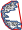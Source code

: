 <?xml version="1.0" encoding="UTF-8"?>
<dia:diagram xmlns:dia="http://www.lysator.liu.se/~alla/dia/">
  <dia:layer name="Background" visible="true" active="true">
    <dia:object type="Standard - Ellipse" version="0" id="O0">
      <dia:attribute name="obj_pos">
        <dia:point val="29.156,-18.541"/>
      </dia:attribute>
      <dia:attribute name="obj_bb">
        <dia:rectangle val="29.151,-18.546;29.173,-18.523"/>
      </dia:attribute>
      <dia:attribute name="elem_corner">
        <dia:point val="29.156,-18.541"/>
      </dia:attribute>
      <dia:attribute name="elem_width">
        <dia:real val="0.012"/>
      </dia:attribute>
      <dia:attribute name="elem_height">
        <dia:real val="0.012"/>
      </dia:attribute>
      <dia:attribute name="border_width">
        <dia:real val="0.01"/>
      </dia:attribute>
      <dia:attribute name="aspect">
        <dia:enum val="2"/>
      </dia:attribute>
    </dia:object>
    <dia:object type="Standard - Ellipse" version="0" id="O1">
      <dia:attribute name="obj_pos">
        <dia:point val="29.187,-18.765"/>
      </dia:attribute>
      <dia:attribute name="obj_bb">
        <dia:rectangle val="29.182,-18.77;29.204,-18.748"/>
      </dia:attribute>
      <dia:attribute name="elem_corner">
        <dia:point val="29.187,-18.765"/>
      </dia:attribute>
      <dia:attribute name="elem_width">
        <dia:real val="0.012"/>
      </dia:attribute>
      <dia:attribute name="elem_height">
        <dia:real val="0.012"/>
      </dia:attribute>
      <dia:attribute name="border_width">
        <dia:real val="0.01"/>
      </dia:attribute>
      <dia:attribute name="aspect">
        <dia:enum val="2"/>
      </dia:attribute>
    </dia:object>
    <dia:object type="Standard - Ellipse" version="0" id="O2">
      <dia:attribute name="obj_pos">
        <dia:point val="28.933,-18.763"/>
      </dia:attribute>
      <dia:attribute name="obj_bb">
        <dia:rectangle val="28.928,-18.768;28.95,-18.746"/>
      </dia:attribute>
      <dia:attribute name="elem_corner">
        <dia:point val="28.933,-18.763"/>
      </dia:attribute>
      <dia:attribute name="elem_width">
        <dia:real val="0.012"/>
      </dia:attribute>
      <dia:attribute name="elem_height">
        <dia:real val="0.012"/>
      </dia:attribute>
      <dia:attribute name="border_width">
        <dia:real val="0.01"/>
      </dia:attribute>
      <dia:attribute name="aspect">
        <dia:enum val="2"/>
      </dia:attribute>
    </dia:object>
    <dia:object type="Standard - Ellipse" version="0" id="O3">
      <dia:attribute name="obj_pos">
        <dia:point val="29.012,-18.619"/>
      </dia:attribute>
      <dia:attribute name="obj_bb">
        <dia:rectangle val="29.007,-18.623;29.029,-18.601"/>
      </dia:attribute>
      <dia:attribute name="elem_corner">
        <dia:point val="29.012,-18.619"/>
      </dia:attribute>
      <dia:attribute name="elem_width">
        <dia:real val="0.012"/>
      </dia:attribute>
      <dia:attribute name="elem_height">
        <dia:real val="0.012"/>
      </dia:attribute>
      <dia:attribute name="border_width">
        <dia:real val="0.01"/>
      </dia:attribute>
      <dia:attribute name="aspect">
        <dia:enum val="2"/>
      </dia:attribute>
    </dia:object>
    <dia:object type="Standard - Ellipse" version="0" id="O4">
      <dia:attribute name="obj_pos">
        <dia:point val="29.043,-18.751"/>
      </dia:attribute>
      <dia:attribute name="obj_bb">
        <dia:rectangle val="29.038,-18.756;29.061,-18.734"/>
      </dia:attribute>
      <dia:attribute name="elem_corner">
        <dia:point val="29.043,-18.751"/>
      </dia:attribute>
      <dia:attribute name="elem_width">
        <dia:real val="0.012"/>
      </dia:attribute>
      <dia:attribute name="elem_height">
        <dia:real val="0.012"/>
      </dia:attribute>
      <dia:attribute name="border_width">
        <dia:real val="0.01"/>
      </dia:attribute>
      <dia:attribute name="aspect">
        <dia:enum val="2"/>
      </dia:attribute>
    </dia:object>
    <dia:object type="Standard - Ellipse" version="0" id="O5">
      <dia:attribute name="obj_pos">
        <dia:point val="29.22,-18.479"/>
      </dia:attribute>
      <dia:attribute name="obj_bb">
        <dia:rectangle val="29.215,-18.484;29.237,-18.461"/>
      </dia:attribute>
      <dia:attribute name="elem_corner">
        <dia:point val="29.22,-18.479"/>
      </dia:attribute>
      <dia:attribute name="elem_width">
        <dia:real val="0.012"/>
      </dia:attribute>
      <dia:attribute name="elem_height">
        <dia:real val="0.012"/>
      </dia:attribute>
      <dia:attribute name="border_width">
        <dia:real val="0.01"/>
      </dia:attribute>
      <dia:attribute name="aspect">
        <dia:enum val="2"/>
      </dia:attribute>
    </dia:object>
    <dia:object type="Standard - Ellipse" version="0" id="O6">
      <dia:attribute name="obj_pos">
        <dia:point val="29.251,-18.703"/>
      </dia:attribute>
      <dia:attribute name="obj_bb">
        <dia:rectangle val="29.246,-18.708;29.268,-18.686"/>
      </dia:attribute>
      <dia:attribute name="elem_corner">
        <dia:point val="29.251,-18.703"/>
      </dia:attribute>
      <dia:attribute name="elem_width">
        <dia:real val="0.012"/>
      </dia:attribute>
      <dia:attribute name="elem_height">
        <dia:real val="0.012"/>
      </dia:attribute>
      <dia:attribute name="border_width">
        <dia:real val="0.01"/>
      </dia:attribute>
      <dia:attribute name="aspect">
        <dia:enum val="2"/>
      </dia:attribute>
    </dia:object>
    <dia:object type="Standard - Ellipse" version="0" id="O7">
      <dia:attribute name="obj_pos">
        <dia:point val="28.997,-18.701"/>
      </dia:attribute>
      <dia:attribute name="obj_bb">
        <dia:rectangle val="28.992,-18.706;29.014,-18.684"/>
      </dia:attribute>
      <dia:attribute name="elem_corner">
        <dia:point val="28.997,-18.701"/>
      </dia:attribute>
      <dia:attribute name="elem_width">
        <dia:real val="0.012"/>
      </dia:attribute>
      <dia:attribute name="elem_height">
        <dia:real val="0.012"/>
      </dia:attribute>
      <dia:attribute name="border_width">
        <dia:real val="0.01"/>
      </dia:attribute>
      <dia:attribute name="aspect">
        <dia:enum val="2"/>
      </dia:attribute>
    </dia:object>
    <dia:object type="Standard - Ellipse" version="0" id="O8">
      <dia:attribute name="obj_pos">
        <dia:point val="29.076,-18.557"/>
      </dia:attribute>
      <dia:attribute name="obj_bb">
        <dia:rectangle val="29.071,-18.562;29.093,-18.539"/>
      </dia:attribute>
      <dia:attribute name="elem_corner">
        <dia:point val="29.076,-18.557"/>
      </dia:attribute>
      <dia:attribute name="elem_width">
        <dia:real val="0.012"/>
      </dia:attribute>
      <dia:attribute name="elem_height">
        <dia:real val="0.012"/>
      </dia:attribute>
      <dia:attribute name="border_width">
        <dia:real val="0.01"/>
      </dia:attribute>
      <dia:attribute name="aspect">
        <dia:enum val="2"/>
      </dia:attribute>
    </dia:object>
    <dia:object type="Standard - Ellipse" version="0" id="O9">
      <dia:attribute name="obj_pos">
        <dia:point val="29.107,-18.698"/>
      </dia:attribute>
      <dia:attribute name="obj_bb">
        <dia:rectangle val="29.102,-18.703;29.125,-18.68"/>
      </dia:attribute>
      <dia:attribute name="elem_corner">
        <dia:point val="29.107,-18.698"/>
      </dia:attribute>
      <dia:attribute name="elem_width">
        <dia:real val="0.012"/>
      </dia:attribute>
      <dia:attribute name="elem_height">
        <dia:real val="0.012"/>
      </dia:attribute>
      <dia:attribute name="border_width">
        <dia:real val="0.01"/>
      </dia:attribute>
      <dia:attribute name="aspect">
        <dia:enum val="2"/>
      </dia:attribute>
    </dia:object>
    <dia:object type="Standard - Ellipse" version="0" id="O10">
      <dia:attribute name="obj_pos">
        <dia:point val="29.146,-18.463"/>
      </dia:attribute>
      <dia:attribute name="obj_bb">
        <dia:rectangle val="29.141,-18.468;29.164,-18.445"/>
      </dia:attribute>
      <dia:attribute name="elem_corner">
        <dia:point val="29.146,-18.463"/>
      </dia:attribute>
      <dia:attribute name="elem_width">
        <dia:real val="0.012"/>
      </dia:attribute>
      <dia:attribute name="elem_height">
        <dia:real val="0.012"/>
      </dia:attribute>
      <dia:attribute name="border_width">
        <dia:real val="0.01"/>
      </dia:attribute>
      <dia:attribute name="aspect">
        <dia:enum val="2"/>
      </dia:attribute>
    </dia:object>
    <dia:object type="Standard - Ellipse" version="0" id="O11">
      <dia:attribute name="obj_pos">
        <dia:point val="29.177,-18.687"/>
      </dia:attribute>
      <dia:attribute name="obj_bb">
        <dia:rectangle val="29.172,-18.692;29.195,-18.67"/>
      </dia:attribute>
      <dia:attribute name="elem_corner">
        <dia:point val="29.177,-18.687"/>
      </dia:attribute>
      <dia:attribute name="elem_width">
        <dia:real val="0.012"/>
      </dia:attribute>
      <dia:attribute name="elem_height">
        <dia:real val="0.012"/>
      </dia:attribute>
      <dia:attribute name="border_width">
        <dia:real val="0.01"/>
      </dia:attribute>
      <dia:attribute name="aspect">
        <dia:enum val="2"/>
      </dia:attribute>
    </dia:object>
    <dia:object type="Standard - Ellipse" version="0" id="O12">
      <dia:attribute name="obj_pos">
        <dia:point val="28.924,-18.685"/>
      </dia:attribute>
      <dia:attribute name="obj_bb">
        <dia:rectangle val="28.919,-18.69;28.941,-18.668"/>
      </dia:attribute>
      <dia:attribute name="elem_corner">
        <dia:point val="28.924,-18.685"/>
      </dia:attribute>
      <dia:attribute name="elem_width">
        <dia:real val="0.012"/>
      </dia:attribute>
      <dia:attribute name="elem_height">
        <dia:real val="0.012"/>
      </dia:attribute>
      <dia:attribute name="border_width">
        <dia:real val="0.01"/>
      </dia:attribute>
      <dia:attribute name="aspect">
        <dia:enum val="2"/>
      </dia:attribute>
    </dia:object>
    <dia:object type="Standard - Ellipse" version="0" id="O13">
      <dia:attribute name="obj_pos">
        <dia:point val="29.053,-18.493"/>
      </dia:attribute>
      <dia:attribute name="obj_bb">
        <dia:rectangle val="29.048,-18.498;29.071,-18.476"/>
      </dia:attribute>
      <dia:attribute name="elem_corner">
        <dia:point val="29.053,-18.493"/>
      </dia:attribute>
      <dia:attribute name="elem_width">
        <dia:real val="0.012"/>
      </dia:attribute>
      <dia:attribute name="elem_height">
        <dia:real val="0.012"/>
      </dia:attribute>
      <dia:attribute name="border_width">
        <dia:real val="0.01"/>
      </dia:attribute>
      <dia:attribute name="aspect">
        <dia:enum val="2"/>
      </dia:attribute>
    </dia:object>
    <dia:object type="Standard - Ellipse" version="0" id="O14">
      <dia:attribute name="obj_pos">
        <dia:point val="29.034,-18.681"/>
      </dia:attribute>
      <dia:attribute name="obj_bb">
        <dia:rectangle val="29.029,-18.686;29.051,-18.664"/>
      </dia:attribute>
      <dia:attribute name="elem_corner">
        <dia:point val="29.034,-18.681"/>
      </dia:attribute>
      <dia:attribute name="elem_width">
        <dia:real val="0.012"/>
      </dia:attribute>
      <dia:attribute name="elem_height">
        <dia:real val="0.012"/>
      </dia:attribute>
      <dia:attribute name="border_width">
        <dia:real val="0.01"/>
      </dia:attribute>
      <dia:attribute name="aspect">
        <dia:enum val="2"/>
      </dia:attribute>
    </dia:object>
    <dia:object type="Standard - Ellipse" version="0" id="O15">
      <dia:attribute name="obj_pos">
        <dia:point val="29.048,-18.403"/>
      </dia:attribute>
      <dia:attribute name="obj_bb">
        <dia:rectangle val="29.043,-18.408;29.066,-18.385"/>
      </dia:attribute>
      <dia:attribute name="elem_corner">
        <dia:point val="29.048,-18.403"/>
      </dia:attribute>
      <dia:attribute name="elem_width">
        <dia:real val="0.012"/>
      </dia:attribute>
      <dia:attribute name="elem_height">
        <dia:real val="0.012"/>
      </dia:attribute>
      <dia:attribute name="border_width">
        <dia:real val="0.01"/>
      </dia:attribute>
      <dia:attribute name="aspect">
        <dia:enum val="2"/>
      </dia:attribute>
    </dia:object>
    <dia:object type="Standard - Ellipse" version="0" id="O16">
      <dia:attribute name="obj_pos">
        <dia:point val="29.079,-18.627"/>
      </dia:attribute>
      <dia:attribute name="obj_bb">
        <dia:rectangle val="29.075,-18.632;29.097,-18.61"/>
      </dia:attribute>
      <dia:attribute name="elem_corner">
        <dia:point val="29.079,-18.627"/>
      </dia:attribute>
      <dia:attribute name="elem_width">
        <dia:real val="0.012"/>
      </dia:attribute>
      <dia:attribute name="elem_height">
        <dia:real val="0.012"/>
      </dia:attribute>
      <dia:attribute name="border_width">
        <dia:real val="0.01"/>
      </dia:attribute>
      <dia:attribute name="aspect">
        <dia:enum val="2"/>
      </dia:attribute>
    </dia:object>
    <dia:object type="Standard - Ellipse" version="0" id="O17">
      <dia:attribute name="obj_pos">
        <dia:point val="28.826,-18.625"/>
      </dia:attribute>
      <dia:attribute name="obj_bb">
        <dia:rectangle val="28.82,-18.63;28.843,-18.608"/>
      </dia:attribute>
      <dia:attribute name="elem_corner">
        <dia:point val="28.826,-18.625"/>
      </dia:attribute>
      <dia:attribute name="elem_width">
        <dia:real val="0.012"/>
      </dia:attribute>
      <dia:attribute name="elem_height">
        <dia:real val="0.012"/>
      </dia:attribute>
      <dia:attribute name="border_width">
        <dia:real val="0.01"/>
      </dia:attribute>
      <dia:attribute name="aspect">
        <dia:enum val="2"/>
      </dia:attribute>
    </dia:object>
    <dia:object type="Standard - Ellipse" version="0" id="O18">
      <dia:attribute name="obj_pos">
        <dia:point val="28.904,-18.481"/>
      </dia:attribute>
      <dia:attribute name="obj_bb">
        <dia:rectangle val="28.899,-18.486;28.922,-18.463"/>
      </dia:attribute>
      <dia:attribute name="elem_corner">
        <dia:point val="28.904,-18.481"/>
      </dia:attribute>
      <dia:attribute name="elem_width">
        <dia:real val="0.012"/>
      </dia:attribute>
      <dia:attribute name="elem_height">
        <dia:real val="0.012"/>
      </dia:attribute>
      <dia:attribute name="border_width">
        <dia:real val="0.01"/>
      </dia:attribute>
      <dia:attribute name="aspect">
        <dia:enum val="2"/>
      </dia:attribute>
    </dia:object>
    <dia:object type="Standard - Ellipse" version="0" id="O19">
      <dia:attribute name="obj_pos">
        <dia:point val="28.936,-18.621"/>
      </dia:attribute>
      <dia:attribute name="obj_bb">
        <dia:rectangle val="28.931,-18.626;28.953,-18.604"/>
      </dia:attribute>
      <dia:attribute name="elem_corner">
        <dia:point val="28.936,-18.621"/>
      </dia:attribute>
      <dia:attribute name="elem_width">
        <dia:real val="0.012"/>
      </dia:attribute>
      <dia:attribute name="elem_height">
        <dia:real val="0.012"/>
      </dia:attribute>
      <dia:attribute name="border_width">
        <dia:real val="0.01"/>
      </dia:attribute>
      <dia:attribute name="aspect">
        <dia:enum val="2"/>
      </dia:attribute>
    </dia:object>
    <dia:object type="Standard - Ellipse" version="0" id="O20">
      <dia:attribute name="obj_pos">
        <dia:point val="29.112,-18.341"/>
      </dia:attribute>
      <dia:attribute name="obj_bb">
        <dia:rectangle val="29.107,-18.346;29.129,-18.323"/>
      </dia:attribute>
      <dia:attribute name="elem_corner">
        <dia:point val="29.112,-18.341"/>
      </dia:attribute>
      <dia:attribute name="elem_width">
        <dia:real val="0.012"/>
      </dia:attribute>
      <dia:attribute name="elem_height">
        <dia:real val="0.012"/>
      </dia:attribute>
      <dia:attribute name="border_width">
        <dia:real val="0.01"/>
      </dia:attribute>
      <dia:attribute name="aspect">
        <dia:enum val="2"/>
      </dia:attribute>
    </dia:object>
    <dia:object type="Standard - Ellipse" version="0" id="O21">
      <dia:attribute name="obj_pos">
        <dia:point val="29.143,-18.565"/>
      </dia:attribute>
      <dia:attribute name="obj_bb">
        <dia:rectangle val="29.138,-18.57;29.161,-18.548"/>
      </dia:attribute>
      <dia:attribute name="elem_corner">
        <dia:point val="29.143,-18.565"/>
      </dia:attribute>
      <dia:attribute name="elem_width">
        <dia:real val="0.012"/>
      </dia:attribute>
      <dia:attribute name="elem_height">
        <dia:real val="0.012"/>
      </dia:attribute>
      <dia:attribute name="border_width">
        <dia:real val="0.01"/>
      </dia:attribute>
      <dia:attribute name="aspect">
        <dia:enum val="2"/>
      </dia:attribute>
    </dia:object>
    <dia:object type="Standard - Ellipse" version="0" id="O22">
      <dia:attribute name="obj_pos">
        <dia:point val="28.889,-18.563"/>
      </dia:attribute>
      <dia:attribute name="obj_bb">
        <dia:rectangle val="28.884,-18.568;28.907,-18.546"/>
      </dia:attribute>
      <dia:attribute name="elem_corner">
        <dia:point val="28.889,-18.563"/>
      </dia:attribute>
      <dia:attribute name="elem_width">
        <dia:real val="0.012"/>
      </dia:attribute>
      <dia:attribute name="elem_height">
        <dia:real val="0.012"/>
      </dia:attribute>
      <dia:attribute name="border_width">
        <dia:real val="0.01"/>
      </dia:attribute>
      <dia:attribute name="aspect">
        <dia:enum val="2"/>
      </dia:attribute>
    </dia:object>
    <dia:object type="Standard - Ellipse" version="0" id="O23">
      <dia:attribute name="obj_pos">
        <dia:point val="28.968,-18.419"/>
      </dia:attribute>
      <dia:attribute name="obj_bb">
        <dia:rectangle val="28.963,-18.424;28.986,-18.401"/>
      </dia:attribute>
      <dia:attribute name="elem_corner">
        <dia:point val="28.968,-18.419"/>
      </dia:attribute>
      <dia:attribute name="elem_width">
        <dia:real val="0.012"/>
      </dia:attribute>
      <dia:attribute name="elem_height">
        <dia:real val="0.012"/>
      </dia:attribute>
      <dia:attribute name="border_width">
        <dia:real val="0.01"/>
      </dia:attribute>
      <dia:attribute name="aspect">
        <dia:enum val="2"/>
      </dia:attribute>
    </dia:object>
    <dia:object type="Standard - Ellipse" version="0" id="O24">
      <dia:attribute name="obj_pos">
        <dia:point val="29.0,-18.56"/>
      </dia:attribute>
      <dia:attribute name="obj_bb">
        <dia:rectangle val="28.995,-18.565;29.017,-18.542"/>
      </dia:attribute>
      <dia:attribute name="elem_corner">
        <dia:point val="29.0,-18.56"/>
      </dia:attribute>
      <dia:attribute name="elem_width">
        <dia:real val="0.012"/>
      </dia:attribute>
      <dia:attribute name="elem_height">
        <dia:real val="0.012"/>
      </dia:attribute>
      <dia:attribute name="border_width">
        <dia:real val="0.01"/>
      </dia:attribute>
      <dia:attribute name="aspect">
        <dia:enum val="2"/>
      </dia:attribute>
    </dia:object>
    <dia:object type="Standard - Ellipse" version="0" id="O25">
      <dia:attribute name="obj_pos">
        <dia:point val="29.039,-18.325"/>
      </dia:attribute>
      <dia:attribute name="obj_bb">
        <dia:rectangle val="29.034,-18.33;29.056,-18.307"/>
      </dia:attribute>
      <dia:attribute name="elem_corner">
        <dia:point val="29.039,-18.325"/>
      </dia:attribute>
      <dia:attribute name="elem_width">
        <dia:real val="0.012"/>
      </dia:attribute>
      <dia:attribute name="elem_height">
        <dia:real val="0.012"/>
      </dia:attribute>
      <dia:attribute name="border_width">
        <dia:real val="0.01"/>
      </dia:attribute>
      <dia:attribute name="aspect">
        <dia:enum val="2"/>
      </dia:attribute>
    </dia:object>
    <dia:object type="Standard - Ellipse" version="0" id="O26">
      <dia:attribute name="obj_pos">
        <dia:point val="28.819,-18.57"/>
      </dia:attribute>
      <dia:attribute name="obj_bb">
        <dia:rectangle val="28.814,-18.575;28.836,-18.553"/>
      </dia:attribute>
      <dia:attribute name="elem_corner">
        <dia:point val="28.819,-18.57"/>
      </dia:attribute>
      <dia:attribute name="elem_width">
        <dia:real val="0.012"/>
      </dia:attribute>
      <dia:attribute name="elem_height">
        <dia:real val="0.012"/>
      </dia:attribute>
      <dia:attribute name="border_width">
        <dia:real val="0.01"/>
      </dia:attribute>
      <dia:attribute name="aspect">
        <dia:enum val="2"/>
      </dia:attribute>
    </dia:object>
    <dia:object type="Standard - Ellipse" version="0" id="O27">
      <dia:attribute name="obj_pos">
        <dia:point val="28.895,-18.403"/>
      </dia:attribute>
      <dia:attribute name="obj_bb">
        <dia:rectangle val="28.89,-18.408;28.912,-18.385"/>
      </dia:attribute>
      <dia:attribute name="elem_corner">
        <dia:point val="28.895,-18.403"/>
      </dia:attribute>
      <dia:attribute name="elem_width">
        <dia:real val="0.012"/>
      </dia:attribute>
      <dia:attribute name="elem_height">
        <dia:real val="0.012"/>
      </dia:attribute>
      <dia:attribute name="border_width">
        <dia:real val="0.01"/>
      </dia:attribute>
      <dia:attribute name="aspect">
        <dia:enum val="2"/>
      </dia:attribute>
    </dia:object>
    <dia:object type="Standard - Ellipse" version="0" id="O28">
      <dia:attribute name="obj_pos">
        <dia:point val="28.926,-18.543"/>
      </dia:attribute>
      <dia:attribute name="obj_bb">
        <dia:rectangle val="28.921,-18.548;28.944,-18.526"/>
      </dia:attribute>
      <dia:attribute name="elem_corner">
        <dia:point val="28.926,-18.543"/>
      </dia:attribute>
      <dia:attribute name="elem_width">
        <dia:real val="0.012"/>
      </dia:attribute>
      <dia:attribute name="elem_height">
        <dia:real val="0.012"/>
      </dia:attribute>
      <dia:attribute name="border_width">
        <dia:real val="0.01"/>
      </dia:attribute>
      <dia:attribute name="aspect">
        <dia:enum val="2"/>
      </dia:attribute>
    </dia:object>
    <dia:object type="Standard - Ellipse" version="0" id="O29">
      <dia:attribute name="obj_pos">
        <dia:point val="28.856,-18.372"/>
      </dia:attribute>
      <dia:attribute name="obj_bb">
        <dia:rectangle val="28.851,-18.377;28.873,-18.355"/>
      </dia:attribute>
      <dia:attribute name="elem_corner">
        <dia:point val="28.856,-18.372"/>
      </dia:attribute>
      <dia:attribute name="elem_width">
        <dia:real val="0.012"/>
      </dia:attribute>
      <dia:attribute name="elem_height">
        <dia:real val="0.012"/>
      </dia:attribute>
      <dia:attribute name="border_width">
        <dia:real val="0.01"/>
      </dia:attribute>
      <dia:attribute name="aspect">
        <dia:enum val="2"/>
      </dia:attribute>
    </dia:object>
    <dia:object type="Standard - Ellipse" version="0" id="O30">
      <dia:attribute name="obj_pos">
        <dia:point val="28.887,-18.597"/>
      </dia:attribute>
      <dia:attribute name="obj_bb">
        <dia:rectangle val="28.882,-18.602;28.905,-18.579"/>
      </dia:attribute>
      <dia:attribute name="elem_corner">
        <dia:point val="28.887,-18.597"/>
      </dia:attribute>
      <dia:attribute name="elem_width">
        <dia:real val="0.012"/>
      </dia:attribute>
      <dia:attribute name="elem_height">
        <dia:real val="0.012"/>
      </dia:attribute>
      <dia:attribute name="border_width">
        <dia:real val="0.01"/>
      </dia:attribute>
      <dia:attribute name="aspect">
        <dia:enum val="2"/>
      </dia:attribute>
    </dia:object>
    <dia:object type="Standard - Ellipse" version="0" id="O31">
      <dia:attribute name="obj_pos">
        <dia:point val="28.633,-18.595"/>
      </dia:attribute>
      <dia:attribute name="obj_bb">
        <dia:rectangle val="28.628,-18.6;28.651,-18.577"/>
      </dia:attribute>
      <dia:attribute name="elem_corner">
        <dia:point val="28.633,-18.595"/>
      </dia:attribute>
      <dia:attribute name="elem_width">
        <dia:real val="0.012"/>
      </dia:attribute>
      <dia:attribute name="elem_height">
        <dia:real val="0.012"/>
      </dia:attribute>
      <dia:attribute name="border_width">
        <dia:real val="0.01"/>
      </dia:attribute>
      <dia:attribute name="aspect">
        <dia:enum val="2"/>
      </dia:attribute>
    </dia:object>
    <dia:object type="Standard - Ellipse" version="0" id="O32">
      <dia:attribute name="obj_pos">
        <dia:point val="28.712,-18.45"/>
      </dia:attribute>
      <dia:attribute name="obj_bb">
        <dia:rectangle val="28.707,-18.455;28.73,-18.433"/>
      </dia:attribute>
      <dia:attribute name="elem_corner">
        <dia:point val="28.712,-18.45"/>
      </dia:attribute>
      <dia:attribute name="elem_width">
        <dia:real val="0.012"/>
      </dia:attribute>
      <dia:attribute name="elem_height">
        <dia:real val="0.012"/>
      </dia:attribute>
      <dia:attribute name="border_width">
        <dia:real val="0.01"/>
      </dia:attribute>
      <dia:attribute name="aspect">
        <dia:enum val="2"/>
      </dia:attribute>
    </dia:object>
    <dia:object type="Standard - Ellipse" version="0" id="O33">
      <dia:attribute name="obj_pos">
        <dia:point val="28.744,-18.591"/>
      </dia:attribute>
      <dia:attribute name="obj_bb">
        <dia:rectangle val="28.739,-18.596;28.761,-18.574"/>
      </dia:attribute>
      <dia:attribute name="elem_corner">
        <dia:point val="28.744,-18.591"/>
      </dia:attribute>
      <dia:attribute name="elem_width">
        <dia:real val="0.012"/>
      </dia:attribute>
      <dia:attribute name="elem_height">
        <dia:real val="0.012"/>
      </dia:attribute>
      <dia:attribute name="border_width">
        <dia:real val="0.01"/>
      </dia:attribute>
      <dia:attribute name="aspect">
        <dia:enum val="2"/>
      </dia:attribute>
    </dia:object>
    <dia:object type="Standard - Ellipse" version="0" id="O34">
      <dia:attribute name="obj_pos">
        <dia:point val="28.92,-18.31"/>
      </dia:attribute>
      <dia:attribute name="obj_bb">
        <dia:rectangle val="28.915,-18.315;28.937,-18.293"/>
      </dia:attribute>
      <dia:attribute name="elem_corner">
        <dia:point val="28.92,-18.31"/>
      </dia:attribute>
      <dia:attribute name="elem_width">
        <dia:real val="0.012"/>
      </dia:attribute>
      <dia:attribute name="elem_height">
        <dia:real val="0.012"/>
      </dia:attribute>
      <dia:attribute name="border_width">
        <dia:real val="0.01"/>
      </dia:attribute>
      <dia:attribute name="aspect">
        <dia:enum val="2"/>
      </dia:attribute>
    </dia:object>
    <dia:object type="Standard - Ellipse" version="0" id="O35">
      <dia:attribute name="obj_pos">
        <dia:point val="28.951,-18.535"/>
      </dia:attribute>
      <dia:attribute name="obj_bb">
        <dia:rectangle val="28.946,-18.54;28.968,-18.517"/>
      </dia:attribute>
      <dia:attribute name="elem_corner">
        <dia:point val="28.951,-18.535"/>
      </dia:attribute>
      <dia:attribute name="elem_width">
        <dia:real val="0.012"/>
      </dia:attribute>
      <dia:attribute name="elem_height">
        <dia:real val="0.012"/>
      </dia:attribute>
      <dia:attribute name="border_width">
        <dia:real val="0.01"/>
      </dia:attribute>
      <dia:attribute name="aspect">
        <dia:enum val="2"/>
      </dia:attribute>
    </dia:object>
    <dia:object type="Standard - Ellipse" version="0" id="O36">
      <dia:attribute name="obj_pos">
        <dia:point val="28.697,-18.533"/>
      </dia:attribute>
      <dia:attribute name="obj_bb">
        <dia:rectangle val="28.692,-18.538;28.715,-18.515"/>
      </dia:attribute>
      <dia:attribute name="elem_corner">
        <dia:point val="28.697,-18.533"/>
      </dia:attribute>
      <dia:attribute name="elem_width">
        <dia:real val="0.012"/>
      </dia:attribute>
      <dia:attribute name="elem_height">
        <dia:real val="0.012"/>
      </dia:attribute>
      <dia:attribute name="border_width">
        <dia:real val="0.01"/>
      </dia:attribute>
      <dia:attribute name="aspect">
        <dia:enum val="2"/>
      </dia:attribute>
    </dia:object>
    <dia:object type="Standard - Ellipse" version="0" id="O37">
      <dia:attribute name="obj_pos">
        <dia:point val="28.776,-18.388"/>
      </dia:attribute>
      <dia:attribute name="obj_bb">
        <dia:rectangle val="28.771,-18.393;28.793,-18.371"/>
      </dia:attribute>
      <dia:attribute name="elem_corner">
        <dia:point val="28.776,-18.388"/>
      </dia:attribute>
      <dia:attribute name="elem_width">
        <dia:real val="0.012"/>
      </dia:attribute>
      <dia:attribute name="elem_height">
        <dia:real val="0.012"/>
      </dia:attribute>
      <dia:attribute name="border_width">
        <dia:real val="0.01"/>
      </dia:attribute>
      <dia:attribute name="aspect">
        <dia:enum val="2"/>
      </dia:attribute>
    </dia:object>
    <dia:object type="Standard - Ellipse" version="0" id="O38">
      <dia:attribute name="obj_pos">
        <dia:point val="28.807,-18.529"/>
      </dia:attribute>
      <dia:attribute name="obj_bb">
        <dia:rectangle val="28.802,-18.534;28.825,-18.512"/>
      </dia:attribute>
      <dia:attribute name="elem_corner">
        <dia:point val="28.807,-18.529"/>
      </dia:attribute>
      <dia:attribute name="elem_width">
        <dia:real val="0.012"/>
      </dia:attribute>
      <dia:attribute name="elem_height">
        <dia:real val="0.012"/>
      </dia:attribute>
      <dia:attribute name="border_width">
        <dia:real val="0.01"/>
      </dia:attribute>
      <dia:attribute name="aspect">
        <dia:enum val="2"/>
      </dia:attribute>
    </dia:object>
    <dia:object type="Standard - Ellipse" version="0" id="O39">
      <dia:attribute name="obj_pos">
        <dia:point val="28.847,-18.294"/>
      </dia:attribute>
      <dia:attribute name="obj_bb">
        <dia:rectangle val="28.842,-18.299;28.864,-18.277"/>
      </dia:attribute>
      <dia:attribute name="elem_corner">
        <dia:point val="28.847,-18.294"/>
      </dia:attribute>
      <dia:attribute name="elem_width">
        <dia:real val="0.012"/>
      </dia:attribute>
      <dia:attribute name="elem_height">
        <dia:real val="0.012"/>
      </dia:attribute>
      <dia:attribute name="border_width">
        <dia:real val="0.01"/>
      </dia:attribute>
      <dia:attribute name="aspect">
        <dia:enum val="2"/>
      </dia:attribute>
    </dia:object>
    <dia:object type="Standard - Ellipse" version="0" id="O40">
      <dia:attribute name="obj_pos">
        <dia:point val="28.878,-18.519"/>
      </dia:attribute>
      <dia:attribute name="obj_bb">
        <dia:rectangle val="28.873,-18.524;28.895,-18.501"/>
      </dia:attribute>
      <dia:attribute name="elem_corner">
        <dia:point val="28.878,-18.519"/>
      </dia:attribute>
      <dia:attribute name="elem_width">
        <dia:real val="0.012"/>
      </dia:attribute>
      <dia:attribute name="elem_height">
        <dia:real val="0.012"/>
      </dia:attribute>
      <dia:attribute name="border_width">
        <dia:real val="0.01"/>
      </dia:attribute>
      <dia:attribute name="aspect">
        <dia:enum val="2"/>
      </dia:attribute>
    </dia:object>
    <dia:object type="Standard - Ellipse" version="0" id="O41">
      <dia:attribute name="obj_pos">
        <dia:point val="28.624,-18.517"/>
      </dia:attribute>
      <dia:attribute name="obj_bb">
        <dia:rectangle val="28.619,-18.522;28.641,-18.499"/>
      </dia:attribute>
      <dia:attribute name="elem_corner">
        <dia:point val="28.624,-18.517"/>
      </dia:attribute>
      <dia:attribute name="elem_width">
        <dia:real val="0.012"/>
      </dia:attribute>
      <dia:attribute name="elem_height">
        <dia:real val="0.012"/>
      </dia:attribute>
      <dia:attribute name="border_width">
        <dia:real val="0.01"/>
      </dia:attribute>
      <dia:attribute name="aspect">
        <dia:enum val="2"/>
      </dia:attribute>
    </dia:object>
    <dia:object type="Standard - Ellipse" version="0" id="O42">
      <dia:attribute name="obj_pos">
        <dia:point val="28.703,-18.372"/>
      </dia:attribute>
      <dia:attribute name="obj_bb">
        <dia:rectangle val="28.698,-18.377;28.72,-18.355"/>
      </dia:attribute>
      <dia:attribute name="elem_corner">
        <dia:point val="28.703,-18.372"/>
      </dia:attribute>
      <dia:attribute name="elem_width">
        <dia:real val="0.012"/>
      </dia:attribute>
      <dia:attribute name="elem_height">
        <dia:real val="0.012"/>
      </dia:attribute>
      <dia:attribute name="border_width">
        <dia:real val="0.01"/>
      </dia:attribute>
      <dia:attribute name="aspect">
        <dia:enum val="2"/>
      </dia:attribute>
    </dia:object>
    <dia:object type="Standard - Ellipse" version="0" id="O43">
      <dia:attribute name="obj_pos">
        <dia:point val="28.734,-18.513"/>
      </dia:attribute>
      <dia:attribute name="obj_bb">
        <dia:rectangle val="28.729,-18.518;28.752,-18.496"/>
      </dia:attribute>
      <dia:attribute name="elem_corner">
        <dia:point val="28.734,-18.513"/>
      </dia:attribute>
      <dia:attribute name="elem_width">
        <dia:real val="0.012"/>
      </dia:attribute>
      <dia:attribute name="elem_height">
        <dia:real val="0.012"/>
      </dia:attribute>
      <dia:attribute name="border_width">
        <dia:real val="0.01"/>
      </dia:attribute>
      <dia:attribute name="aspect">
        <dia:enum val="2"/>
      </dia:attribute>
    </dia:object>
    <dia:object type="Standard - Ellipse" version="0" id="O44">
      <dia:attribute name="obj_pos">
        <dia:point val="28.733,-18.273"/>
      </dia:attribute>
      <dia:attribute name="obj_bb">
        <dia:rectangle val="28.728,-18.278;28.751,-18.256"/>
      </dia:attribute>
      <dia:attribute name="elem_corner">
        <dia:point val="28.733,-18.273"/>
      </dia:attribute>
      <dia:attribute name="elem_width">
        <dia:real val="0.012"/>
      </dia:attribute>
      <dia:attribute name="elem_height">
        <dia:real val="0.012"/>
      </dia:attribute>
      <dia:attribute name="border_width">
        <dia:real val="0.01"/>
      </dia:attribute>
      <dia:attribute name="aspect">
        <dia:enum val="2"/>
      </dia:attribute>
    </dia:object>
    <dia:object type="Standard - Ellipse" version="0" id="O45">
      <dia:attribute name="obj_pos">
        <dia:point val="28.765,-18.498"/>
      </dia:attribute>
      <dia:attribute name="obj_bb">
        <dia:rectangle val="28.76,-18.503;28.782,-18.48"/>
      </dia:attribute>
      <dia:attribute name="elem_corner">
        <dia:point val="28.765,-18.498"/>
      </dia:attribute>
      <dia:attribute name="elem_width">
        <dia:real val="0.012"/>
      </dia:attribute>
      <dia:attribute name="elem_height">
        <dia:real val="0.012"/>
      </dia:attribute>
      <dia:attribute name="border_width">
        <dia:real val="0.01"/>
      </dia:attribute>
      <dia:attribute name="aspect">
        <dia:enum val="2"/>
      </dia:attribute>
    </dia:object>
    <dia:object type="Standard - Ellipse" version="0" id="O46">
      <dia:attribute name="obj_pos">
        <dia:point val="28.511,-18.496"/>
      </dia:attribute>
      <dia:attribute name="obj_bb">
        <dia:rectangle val="28.506,-18.501;28.528,-18.478"/>
      </dia:attribute>
      <dia:attribute name="elem_corner">
        <dia:point val="28.511,-18.496"/>
      </dia:attribute>
      <dia:attribute name="elem_width">
        <dia:real val="0.012"/>
      </dia:attribute>
      <dia:attribute name="elem_height">
        <dia:real val="0.012"/>
      </dia:attribute>
      <dia:attribute name="border_width">
        <dia:real val="0.01"/>
      </dia:attribute>
      <dia:attribute name="aspect">
        <dia:enum val="2"/>
      </dia:attribute>
    </dia:object>
    <dia:object type="Standard - Ellipse" version="0" id="O47">
      <dia:attribute name="obj_pos">
        <dia:point val="28.59,-18.351"/>
      </dia:attribute>
      <dia:attribute name="obj_bb">
        <dia:rectangle val="28.585,-18.356;28.607,-18.334"/>
      </dia:attribute>
      <dia:attribute name="elem_corner">
        <dia:point val="28.59,-18.351"/>
      </dia:attribute>
      <dia:attribute name="elem_width">
        <dia:real val="0.012"/>
      </dia:attribute>
      <dia:attribute name="elem_height">
        <dia:real val="0.012"/>
      </dia:attribute>
      <dia:attribute name="border_width">
        <dia:real val="0.01"/>
      </dia:attribute>
      <dia:attribute name="aspect">
        <dia:enum val="2"/>
      </dia:attribute>
    </dia:object>
    <dia:object type="Standard - Ellipse" version="0" id="O48">
      <dia:attribute name="obj_pos">
        <dia:point val="28.621,-18.492"/>
      </dia:attribute>
      <dia:attribute name="obj_bb">
        <dia:rectangle val="28.616,-18.497;28.638,-18.475"/>
      </dia:attribute>
      <dia:attribute name="elem_corner">
        <dia:point val="28.621,-18.492"/>
      </dia:attribute>
      <dia:attribute name="elem_width">
        <dia:real val="0.012"/>
      </dia:attribute>
      <dia:attribute name="elem_height">
        <dia:real val="0.012"/>
      </dia:attribute>
      <dia:attribute name="border_width">
        <dia:real val="0.01"/>
      </dia:attribute>
      <dia:attribute name="aspect">
        <dia:enum val="2"/>
      </dia:attribute>
    </dia:object>
    <dia:object type="Standard - Ellipse" version="0" id="O49">
      <dia:attribute name="obj_pos">
        <dia:point val="28.797,-18.211"/>
      </dia:attribute>
      <dia:attribute name="obj_bb">
        <dia:rectangle val="28.792,-18.216;28.814,-18.194"/>
      </dia:attribute>
      <dia:attribute name="elem_corner">
        <dia:point val="28.797,-18.211"/>
      </dia:attribute>
      <dia:attribute name="elem_width">
        <dia:real val="0.012"/>
      </dia:attribute>
      <dia:attribute name="elem_height">
        <dia:real val="0.012"/>
      </dia:attribute>
      <dia:attribute name="border_width">
        <dia:real val="0.01"/>
      </dia:attribute>
      <dia:attribute name="aspect">
        <dia:enum val="2"/>
      </dia:attribute>
    </dia:object>
    <dia:object type="Standard - Ellipse" version="0" id="O50">
      <dia:attribute name="obj_pos">
        <dia:point val="28.828,-18.436"/>
      </dia:attribute>
      <dia:attribute name="obj_bb">
        <dia:rectangle val="28.823,-18.441;28.846,-18.419"/>
      </dia:attribute>
      <dia:attribute name="elem_corner">
        <dia:point val="28.828,-18.436"/>
      </dia:attribute>
      <dia:attribute name="elem_width">
        <dia:real val="0.012"/>
      </dia:attribute>
      <dia:attribute name="elem_height">
        <dia:real val="0.012"/>
      </dia:attribute>
      <dia:attribute name="border_width">
        <dia:real val="0.01"/>
      </dia:attribute>
      <dia:attribute name="aspect">
        <dia:enum val="2"/>
      </dia:attribute>
    </dia:object>
    <dia:object type="Standard - Ellipse" version="0" id="O51">
      <dia:attribute name="obj_pos">
        <dia:point val="28.574,-18.434"/>
      </dia:attribute>
      <dia:attribute name="obj_bb">
        <dia:rectangle val="28.569,-18.439;28.592,-18.417"/>
      </dia:attribute>
      <dia:attribute name="elem_corner">
        <dia:point val="28.574,-18.434"/>
      </dia:attribute>
      <dia:attribute name="elem_width">
        <dia:real val="0.012"/>
      </dia:attribute>
      <dia:attribute name="elem_height">
        <dia:real val="0.012"/>
      </dia:attribute>
      <dia:attribute name="border_width">
        <dia:real val="0.01"/>
      </dia:attribute>
      <dia:attribute name="aspect">
        <dia:enum val="2"/>
      </dia:attribute>
    </dia:object>
    <dia:object type="Standard - Ellipse" version="0" id="O52">
      <dia:attribute name="obj_pos">
        <dia:point val="28.653,-18.289"/>
      </dia:attribute>
      <dia:attribute name="obj_bb">
        <dia:rectangle val="28.648,-18.294;28.671,-18.272"/>
      </dia:attribute>
      <dia:attribute name="elem_corner">
        <dia:point val="28.653,-18.289"/>
      </dia:attribute>
      <dia:attribute name="elem_width">
        <dia:real val="0.012"/>
      </dia:attribute>
      <dia:attribute name="elem_height">
        <dia:real val="0.012"/>
      </dia:attribute>
      <dia:attribute name="border_width">
        <dia:real val="0.01"/>
      </dia:attribute>
      <dia:attribute name="aspect">
        <dia:enum val="2"/>
      </dia:attribute>
    </dia:object>
    <dia:object type="Standard - Ellipse" version="0" id="O53">
      <dia:attribute name="obj_pos">
        <dia:point val="28.685,-18.43"/>
      </dia:attribute>
      <dia:attribute name="obj_bb">
        <dia:rectangle val="28.68,-18.435;28.702,-18.413"/>
      </dia:attribute>
      <dia:attribute name="elem_corner">
        <dia:point val="28.685,-18.43"/>
      </dia:attribute>
      <dia:attribute name="elem_width">
        <dia:real val="0.012"/>
      </dia:attribute>
      <dia:attribute name="elem_height">
        <dia:real val="0.012"/>
      </dia:attribute>
      <dia:attribute name="border_width">
        <dia:real val="0.01"/>
      </dia:attribute>
      <dia:attribute name="aspect">
        <dia:enum val="2"/>
      </dia:attribute>
    </dia:object>
    <dia:object type="Standard - Ellipse" version="0" id="O54">
      <dia:attribute name="obj_pos">
        <dia:point val="28.724,-18.195"/>
      </dia:attribute>
      <dia:attribute name="obj_bb">
        <dia:rectangle val="28.719,-18.2;28.741,-18.178"/>
      </dia:attribute>
      <dia:attribute name="elem_corner">
        <dia:point val="28.724,-18.195"/>
      </dia:attribute>
      <dia:attribute name="elem_width">
        <dia:real val="0.012"/>
      </dia:attribute>
      <dia:attribute name="elem_height">
        <dia:real val="0.012"/>
      </dia:attribute>
      <dia:attribute name="border_width">
        <dia:real val="0.01"/>
      </dia:attribute>
      <dia:attribute name="aspect">
        <dia:enum val="2"/>
      </dia:attribute>
    </dia:object>
    <dia:object type="Standard - Ellipse" version="0" id="O55">
      <dia:attribute name="obj_pos">
        <dia:point val="28.755,-18.42"/>
      </dia:attribute>
      <dia:attribute name="obj_bb">
        <dia:rectangle val="28.75,-18.425;28.773,-18.402"/>
      </dia:attribute>
      <dia:attribute name="elem_corner">
        <dia:point val="28.755,-18.42"/>
      </dia:attribute>
      <dia:attribute name="elem_width">
        <dia:real val="0.012"/>
      </dia:attribute>
      <dia:attribute name="elem_height">
        <dia:real val="0.012"/>
      </dia:attribute>
      <dia:attribute name="border_width">
        <dia:real val="0.01"/>
      </dia:attribute>
      <dia:attribute name="aspect">
        <dia:enum val="2"/>
      </dia:attribute>
    </dia:object>
    <dia:object type="Standard - Ellipse" version="0" id="O56">
      <dia:attribute name="obj_pos">
        <dia:point val="28.501,-18.418"/>
      </dia:attribute>
      <dia:attribute name="obj_bb">
        <dia:rectangle val="28.496,-18.423;28.518,-18.4"/>
      </dia:attribute>
      <dia:attribute name="elem_corner">
        <dia:point val="28.501,-18.418"/>
      </dia:attribute>
      <dia:attribute name="elem_width">
        <dia:real val="0.012"/>
      </dia:attribute>
      <dia:attribute name="elem_height">
        <dia:real val="0.012"/>
      </dia:attribute>
      <dia:attribute name="border_width">
        <dia:real val="0.01"/>
      </dia:attribute>
      <dia:attribute name="aspect">
        <dia:enum val="2"/>
      </dia:attribute>
    </dia:object>
    <dia:object type="Standard - Ellipse" version="0" id="O57">
      <dia:attribute name="obj_pos">
        <dia:point val="28.58,-18.273"/>
      </dia:attribute>
      <dia:attribute name="obj_bb">
        <dia:rectangle val="28.575,-18.278;28.597,-18.256"/>
      </dia:attribute>
      <dia:attribute name="elem_corner">
        <dia:point val="28.58,-18.273"/>
      </dia:attribute>
      <dia:attribute name="elem_width">
        <dia:real val="0.012"/>
      </dia:attribute>
      <dia:attribute name="elem_height">
        <dia:real val="0.012"/>
      </dia:attribute>
      <dia:attribute name="border_width">
        <dia:real val="0.01"/>
      </dia:attribute>
      <dia:attribute name="aspect">
        <dia:enum val="2"/>
      </dia:attribute>
    </dia:object>
    <dia:object type="Standard - Ellipse" version="0" id="O58">
      <dia:attribute name="obj_pos">
        <dia:point val="28.611,-18.414"/>
      </dia:attribute>
      <dia:attribute name="obj_bb">
        <dia:rectangle val="28.606,-18.419;28.629,-18.397"/>
      </dia:attribute>
      <dia:attribute name="elem_corner">
        <dia:point val="28.611,-18.414"/>
      </dia:attribute>
      <dia:attribute name="elem_width">
        <dia:real val="0.012"/>
      </dia:attribute>
      <dia:attribute name="elem_height">
        <dia:real val="0.012"/>
      </dia:attribute>
      <dia:attribute name="border_width">
        <dia:real val="0.01"/>
      </dia:attribute>
      <dia:attribute name="aspect">
        <dia:enum val="2"/>
      </dia:attribute>
    </dia:object>
    <dia:object type="Standard - Ellipse" version="0" id="O59">
      <dia:attribute name="obj_pos">
        <dia:point val="28.654,-18.07"/>
      </dia:attribute>
      <dia:attribute name="obj_bb">
        <dia:rectangle val="28.648,-18.075;28.671,-18.052"/>
      </dia:attribute>
      <dia:attribute name="elem_corner">
        <dia:point val="28.654,-18.07"/>
      </dia:attribute>
      <dia:attribute name="elem_width">
        <dia:real val="0.012"/>
      </dia:attribute>
      <dia:attribute name="elem_height">
        <dia:real val="0.012"/>
      </dia:attribute>
      <dia:attribute name="border_width">
        <dia:real val="0.01"/>
      </dia:attribute>
      <dia:attribute name="aspect">
        <dia:enum val="2"/>
      </dia:attribute>
    </dia:object>
    <dia:object type="Standard - Ellipse" version="0" id="O60">
      <dia:attribute name="obj_pos">
        <dia:point val="28.685,-18.294"/>
      </dia:attribute>
      <dia:attribute name="obj_bb">
        <dia:rectangle val="28.68,-18.299;28.702,-18.277"/>
      </dia:attribute>
      <dia:attribute name="elem_corner">
        <dia:point val="28.685,-18.294"/>
      </dia:attribute>
      <dia:attribute name="elem_width">
        <dia:real val="0.012"/>
      </dia:attribute>
      <dia:attribute name="elem_height">
        <dia:real val="0.012"/>
      </dia:attribute>
      <dia:attribute name="border_width">
        <dia:real val="0.01"/>
      </dia:attribute>
      <dia:attribute name="aspect">
        <dia:enum val="2"/>
      </dia:attribute>
    </dia:object>
    <dia:object type="Standard - Ellipse" version="0" id="O61">
      <dia:attribute name="obj_pos">
        <dia:point val="28.431,-18.292"/>
      </dia:attribute>
      <dia:attribute name="obj_bb">
        <dia:rectangle val="28.426,-18.297;28.448,-18.275"/>
      </dia:attribute>
      <dia:attribute name="elem_corner">
        <dia:point val="28.431,-18.292"/>
      </dia:attribute>
      <dia:attribute name="elem_width">
        <dia:real val="0.012"/>
      </dia:attribute>
      <dia:attribute name="elem_height">
        <dia:real val="0.012"/>
      </dia:attribute>
      <dia:attribute name="border_width">
        <dia:real val="0.01"/>
      </dia:attribute>
      <dia:attribute name="aspect">
        <dia:enum val="2"/>
      </dia:attribute>
    </dia:object>
    <dia:object type="Standard - Ellipse" version="0" id="O62">
      <dia:attribute name="obj_pos">
        <dia:point val="28.51,-18.148"/>
      </dia:attribute>
      <dia:attribute name="obj_bb">
        <dia:rectangle val="28.505,-18.153;28.527,-18.13"/>
      </dia:attribute>
      <dia:attribute name="elem_corner">
        <dia:point val="28.51,-18.148"/>
      </dia:attribute>
      <dia:attribute name="elem_width">
        <dia:real val="0.012"/>
      </dia:attribute>
      <dia:attribute name="elem_height">
        <dia:real val="0.012"/>
      </dia:attribute>
      <dia:attribute name="border_width">
        <dia:real val="0.01"/>
      </dia:attribute>
      <dia:attribute name="aspect">
        <dia:enum val="2"/>
      </dia:attribute>
    </dia:object>
    <dia:object type="Standard - Ellipse" version="0" id="O63">
      <dia:attribute name="obj_pos">
        <dia:point val="28.541,-18.29"/>
      </dia:attribute>
      <dia:attribute name="obj_bb">
        <dia:rectangle val="28.536,-18.295;28.558,-18.273"/>
      </dia:attribute>
      <dia:attribute name="elem_corner">
        <dia:point val="28.541,-18.29"/>
      </dia:attribute>
      <dia:attribute name="elem_width">
        <dia:real val="0.012"/>
      </dia:attribute>
      <dia:attribute name="elem_height">
        <dia:real val="0.012"/>
      </dia:attribute>
      <dia:attribute name="border_width">
        <dia:real val="0.01"/>
      </dia:attribute>
      <dia:attribute name="aspect">
        <dia:enum val="2"/>
      </dia:attribute>
    </dia:object>
    <dia:object type="Standard - Ellipse" version="0" id="O64">
      <dia:attribute name="obj_pos">
        <dia:point val="28.717,-18.008"/>
      </dia:attribute>
      <dia:attribute name="obj_bb">
        <dia:rectangle val="28.712,-18.013;28.735,-17.99"/>
      </dia:attribute>
      <dia:attribute name="elem_corner">
        <dia:point val="28.717,-18.008"/>
      </dia:attribute>
      <dia:attribute name="elem_width">
        <dia:real val="0.012"/>
      </dia:attribute>
      <dia:attribute name="elem_height">
        <dia:real val="0.012"/>
      </dia:attribute>
      <dia:attribute name="border_width">
        <dia:real val="0.01"/>
      </dia:attribute>
      <dia:attribute name="aspect">
        <dia:enum val="2"/>
      </dia:attribute>
    </dia:object>
    <dia:object type="Standard - Ellipse" version="0" id="O65">
      <dia:attribute name="obj_pos">
        <dia:point val="28.748,-18.232"/>
      </dia:attribute>
      <dia:attribute name="obj_bb">
        <dia:rectangle val="28.743,-18.237;28.766,-18.215"/>
      </dia:attribute>
      <dia:attribute name="elem_corner">
        <dia:point val="28.748,-18.232"/>
      </dia:attribute>
      <dia:attribute name="elem_width">
        <dia:real val="0.012"/>
      </dia:attribute>
      <dia:attribute name="elem_height">
        <dia:real val="0.012"/>
      </dia:attribute>
      <dia:attribute name="border_width">
        <dia:real val="0.01"/>
      </dia:attribute>
      <dia:attribute name="aspect">
        <dia:enum val="2"/>
      </dia:attribute>
    </dia:object>
    <dia:object type="Standard - Ellipse" version="0" id="O66">
      <dia:attribute name="obj_pos">
        <dia:point val="28.494,-18.23"/>
      </dia:attribute>
      <dia:attribute name="obj_bb">
        <dia:rectangle val="28.489,-18.235;28.512,-18.213"/>
      </dia:attribute>
      <dia:attribute name="elem_corner">
        <dia:point val="28.494,-18.23"/>
      </dia:attribute>
      <dia:attribute name="elem_width">
        <dia:real val="0.012"/>
      </dia:attribute>
      <dia:attribute name="elem_height">
        <dia:real val="0.012"/>
      </dia:attribute>
      <dia:attribute name="border_width">
        <dia:real val="0.01"/>
      </dia:attribute>
      <dia:attribute name="aspect">
        <dia:enum val="2"/>
      </dia:attribute>
    </dia:object>
    <dia:object type="Standard - Ellipse" version="0" id="O67">
      <dia:attribute name="obj_pos">
        <dia:point val="28.573,-18.086"/>
      </dia:attribute>
      <dia:attribute name="obj_bb">
        <dia:rectangle val="28.568,-18.091;28.591,-18.068"/>
      </dia:attribute>
      <dia:attribute name="elem_corner">
        <dia:point val="28.573,-18.086"/>
      </dia:attribute>
      <dia:attribute name="elem_width">
        <dia:real val="0.012"/>
      </dia:attribute>
      <dia:attribute name="elem_height">
        <dia:real val="0.012"/>
      </dia:attribute>
      <dia:attribute name="border_width">
        <dia:real val="0.01"/>
      </dia:attribute>
      <dia:attribute name="aspect">
        <dia:enum val="2"/>
      </dia:attribute>
    </dia:object>
    <dia:object type="Standard - Ellipse" version="0" id="O68">
      <dia:attribute name="obj_pos">
        <dia:point val="28.592,-18.188"/>
      </dia:attribute>
      <dia:attribute name="obj_bb">
        <dia:rectangle val="28.587,-18.193;28.609,-18.171"/>
      </dia:attribute>
      <dia:attribute name="elem_corner">
        <dia:point val="28.592,-18.188"/>
      </dia:attribute>
      <dia:attribute name="elem_width">
        <dia:real val="0.012"/>
      </dia:attribute>
      <dia:attribute name="elem_height">
        <dia:real val="0.012"/>
      </dia:attribute>
      <dia:attribute name="border_width">
        <dia:real val="0.01"/>
      </dia:attribute>
      <dia:attribute name="aspect">
        <dia:enum val="2"/>
      </dia:attribute>
    </dia:object>
    <dia:object type="Standard - Ellipse" version="0" id="O69">
      <dia:attribute name="obj_pos">
        <dia:point val="28.644,-17.992"/>
      </dia:attribute>
      <dia:attribute name="obj_bb">
        <dia:rectangle val="28.639,-17.997;28.661,-17.974"/>
      </dia:attribute>
      <dia:attribute name="elem_corner">
        <dia:point val="28.644,-17.992"/>
      </dia:attribute>
      <dia:attribute name="elem_width">
        <dia:real val="0.012"/>
      </dia:attribute>
      <dia:attribute name="elem_height">
        <dia:real val="0.012"/>
      </dia:attribute>
      <dia:attribute name="border_width">
        <dia:real val="0.01"/>
      </dia:attribute>
      <dia:attribute name="aspect">
        <dia:enum val="2"/>
      </dia:attribute>
    </dia:object>
    <dia:object type="Standard - Ellipse" version="0" id="O70">
      <dia:attribute name="obj_pos">
        <dia:point val="28.675,-18.216"/>
      </dia:attribute>
      <dia:attribute name="obj_bb">
        <dia:rectangle val="28.67,-18.221;28.693,-18.199"/>
      </dia:attribute>
      <dia:attribute name="elem_corner">
        <dia:point val="28.675,-18.216"/>
      </dia:attribute>
      <dia:attribute name="elem_width">
        <dia:real val="0.012"/>
      </dia:attribute>
      <dia:attribute name="elem_height">
        <dia:real val="0.012"/>
      </dia:attribute>
      <dia:attribute name="border_width">
        <dia:real val="0.01"/>
      </dia:attribute>
      <dia:attribute name="aspect">
        <dia:enum val="2"/>
      </dia:attribute>
    </dia:object>
    <dia:object type="Standard - Ellipse" version="0" id="O71">
      <dia:attribute name="obj_pos">
        <dia:point val="28.421,-18.214"/>
      </dia:attribute>
      <dia:attribute name="obj_bb">
        <dia:rectangle val="28.416,-18.219;28.439,-18.197"/>
      </dia:attribute>
      <dia:attribute name="elem_corner">
        <dia:point val="28.421,-18.214"/>
      </dia:attribute>
      <dia:attribute name="elem_width">
        <dia:real val="0.012"/>
      </dia:attribute>
      <dia:attribute name="elem_height">
        <dia:real val="0.012"/>
      </dia:attribute>
      <dia:attribute name="border_width">
        <dia:real val="0.01"/>
      </dia:attribute>
      <dia:attribute name="aspect">
        <dia:enum val="2"/>
      </dia:attribute>
    </dia:object>
    <dia:object type="Standard - Ellipse" version="0" id="O72">
      <dia:attribute name="obj_pos">
        <dia:point val="28.5,-18.07"/>
      </dia:attribute>
      <dia:attribute name="obj_bb">
        <dia:rectangle val="28.495,-18.075;28.517,-18.052"/>
      </dia:attribute>
      <dia:attribute name="elem_corner">
        <dia:point val="28.5,-18.07"/>
      </dia:attribute>
      <dia:attribute name="elem_width">
        <dia:real val="0.012"/>
      </dia:attribute>
      <dia:attribute name="elem_height">
        <dia:real val="0.012"/>
      </dia:attribute>
      <dia:attribute name="border_width">
        <dia:real val="0.01"/>
      </dia:attribute>
      <dia:attribute name="aspect">
        <dia:enum val="2"/>
      </dia:attribute>
    </dia:object>
    <dia:object type="Standard - Ellipse" version="0" id="O73">
      <dia:attribute name="obj_pos">
        <dia:point val="28.532,-18.21"/>
      </dia:attribute>
      <dia:attribute name="obj_bb">
        <dia:rectangle val="28.526,-18.215;28.549,-18.193"/>
      </dia:attribute>
      <dia:attribute name="elem_corner">
        <dia:point val="28.532,-18.21"/>
      </dia:attribute>
      <dia:attribute name="elem_width">
        <dia:real val="0.012"/>
      </dia:attribute>
      <dia:attribute name="elem_height">
        <dia:real val="0.012"/>
      </dia:attribute>
      <dia:attribute name="border_width">
        <dia:real val="0.01"/>
      </dia:attribute>
      <dia:attribute name="aspect">
        <dia:enum val="2"/>
      </dia:attribute>
    </dia:object>
    <dia:object type="Standard - Ellipse" version="0" id="O74">
      <dia:attribute name="obj_pos">
        <dia:point val="28.694,-17.811"/>
      </dia:attribute>
      <dia:attribute name="obj_bb">
        <dia:rectangle val="28.689,-17.816;28.712,-17.794"/>
      </dia:attribute>
      <dia:attribute name="elem_corner">
        <dia:point val="28.694,-17.811"/>
      </dia:attribute>
      <dia:attribute name="elem_width">
        <dia:real val="0.012"/>
      </dia:attribute>
      <dia:attribute name="elem_height">
        <dia:real val="0.012"/>
      </dia:attribute>
      <dia:attribute name="border_width">
        <dia:real val="0.01"/>
      </dia:attribute>
      <dia:attribute name="aspect">
        <dia:enum val="2"/>
      </dia:attribute>
    </dia:object>
    <dia:object type="Standard - Ellipse" version="0" id="O75">
      <dia:attribute name="obj_pos">
        <dia:point val="28.726,-18.035"/>
      </dia:attribute>
      <dia:attribute name="obj_bb">
        <dia:rectangle val="28.721,-18.04;28.743,-18.018"/>
      </dia:attribute>
      <dia:attribute name="elem_corner">
        <dia:point val="28.726,-18.035"/>
      </dia:attribute>
      <dia:attribute name="elem_width">
        <dia:real val="0.012"/>
      </dia:attribute>
      <dia:attribute name="elem_height">
        <dia:real val="0.012"/>
      </dia:attribute>
      <dia:attribute name="border_width">
        <dia:real val="0.01"/>
      </dia:attribute>
      <dia:attribute name="aspect">
        <dia:enum val="2"/>
      </dia:attribute>
    </dia:object>
    <dia:object type="Standard - Ellipse" version="0" id="O76">
      <dia:attribute name="obj_pos">
        <dia:point val="28.472,-18.034"/>
      </dia:attribute>
      <dia:attribute name="obj_bb">
        <dia:rectangle val="28.467,-18.038;28.489,-18.016"/>
      </dia:attribute>
      <dia:attribute name="elem_corner">
        <dia:point val="28.472,-18.034"/>
      </dia:attribute>
      <dia:attribute name="elem_width">
        <dia:real val="0.012"/>
      </dia:attribute>
      <dia:attribute name="elem_height">
        <dia:real val="0.012"/>
      </dia:attribute>
      <dia:attribute name="border_width">
        <dia:real val="0.01"/>
      </dia:attribute>
      <dia:attribute name="aspect">
        <dia:enum val="2"/>
      </dia:attribute>
    </dia:object>
    <dia:object type="Standard - Ellipse" version="0" id="O77">
      <dia:attribute name="obj_pos">
        <dia:point val="28.551,-17.889"/>
      </dia:attribute>
      <dia:attribute name="obj_bb">
        <dia:rectangle val="28.546,-17.894;28.568,-17.872"/>
      </dia:attribute>
      <dia:attribute name="elem_corner">
        <dia:point val="28.551,-17.889"/>
      </dia:attribute>
      <dia:attribute name="elem_width">
        <dia:real val="0.012"/>
      </dia:attribute>
      <dia:attribute name="elem_height">
        <dia:real val="0.012"/>
      </dia:attribute>
      <dia:attribute name="border_width">
        <dia:real val="0.01"/>
      </dia:attribute>
      <dia:attribute name="aspect">
        <dia:enum val="2"/>
      </dia:attribute>
    </dia:object>
    <dia:object type="Standard - Ellipse" version="0" id="O78">
      <dia:attribute name="obj_pos">
        <dia:point val="28.582,-18.03"/>
      </dia:attribute>
      <dia:attribute name="obj_bb">
        <dia:rectangle val="28.577,-18.035;28.599,-18.012"/>
      </dia:attribute>
      <dia:attribute name="elem_corner">
        <dia:point val="28.582,-18.03"/>
      </dia:attribute>
      <dia:attribute name="elem_width">
        <dia:real val="0.012"/>
      </dia:attribute>
      <dia:attribute name="elem_height">
        <dia:real val="0.012"/>
      </dia:attribute>
      <dia:attribute name="border_width">
        <dia:real val="0.01"/>
      </dia:attribute>
      <dia:attribute name="aspect">
        <dia:enum val="2"/>
      </dia:attribute>
    </dia:object>
    <dia:object type="Standard - Ellipse" version="0" id="O79">
      <dia:attribute name="obj_pos">
        <dia:point val="28.758,-17.749"/>
      </dia:attribute>
      <dia:attribute name="obj_bb">
        <dia:rectangle val="28.753,-17.754;28.776,-17.732"/>
      </dia:attribute>
      <dia:attribute name="elem_corner">
        <dia:point val="28.758,-17.749"/>
      </dia:attribute>
      <dia:attribute name="elem_width">
        <dia:real val="0.012"/>
      </dia:attribute>
      <dia:attribute name="elem_height">
        <dia:real val="0.012"/>
      </dia:attribute>
      <dia:attribute name="border_width">
        <dia:real val="0.01"/>
      </dia:attribute>
      <dia:attribute name="aspect">
        <dia:enum val="2"/>
      </dia:attribute>
    </dia:object>
    <dia:object type="Standard - Ellipse" version="0" id="O80">
      <dia:attribute name="obj_pos">
        <dia:point val="28.789,-17.974"/>
      </dia:attribute>
      <dia:attribute name="obj_bb">
        <dia:rectangle val="28.784,-17.979;28.807,-17.956"/>
      </dia:attribute>
      <dia:attribute name="elem_corner">
        <dia:point val="28.789,-17.974"/>
      </dia:attribute>
      <dia:attribute name="elem_width">
        <dia:real val="0.012"/>
      </dia:attribute>
      <dia:attribute name="elem_height">
        <dia:real val="0.012"/>
      </dia:attribute>
      <dia:attribute name="border_width">
        <dia:real val="0.01"/>
      </dia:attribute>
      <dia:attribute name="aspect">
        <dia:enum val="2"/>
      </dia:attribute>
    </dia:object>
    <dia:object type="Standard - Ellipse" version="0" id="O81">
      <dia:attribute name="obj_pos">
        <dia:point val="28.535,-17.972"/>
      </dia:attribute>
      <dia:attribute name="obj_bb">
        <dia:rectangle val="28.53,-17.977;28.553,-17.954"/>
      </dia:attribute>
      <dia:attribute name="elem_corner">
        <dia:point val="28.535,-17.972"/>
      </dia:attribute>
      <dia:attribute name="elem_width">
        <dia:real val="0.012"/>
      </dia:attribute>
      <dia:attribute name="elem_height">
        <dia:real val="0.012"/>
      </dia:attribute>
      <dia:attribute name="border_width">
        <dia:real val="0.01"/>
      </dia:attribute>
      <dia:attribute name="aspect">
        <dia:enum val="2"/>
      </dia:attribute>
    </dia:object>
    <dia:object type="Standard - Ellipse" version="0" id="O82">
      <dia:attribute name="obj_pos">
        <dia:point val="28.614,-17.827"/>
      </dia:attribute>
      <dia:attribute name="obj_bb">
        <dia:rectangle val="28.609,-17.832;28.632,-17.81"/>
      </dia:attribute>
      <dia:attribute name="elem_corner">
        <dia:point val="28.614,-17.827"/>
      </dia:attribute>
      <dia:attribute name="elem_width">
        <dia:real val="0.012"/>
      </dia:attribute>
      <dia:attribute name="elem_height">
        <dia:real val="0.012"/>
      </dia:attribute>
      <dia:attribute name="border_width">
        <dia:real val="0.01"/>
      </dia:attribute>
      <dia:attribute name="aspect">
        <dia:enum val="2"/>
      </dia:attribute>
    </dia:object>
    <dia:object type="Standard - Ellipse" version="0" id="O83">
      <dia:attribute name="obj_pos">
        <dia:point val="28.646,-17.968"/>
      </dia:attribute>
      <dia:attribute name="obj_bb">
        <dia:rectangle val="28.641,-17.973;28.663,-17.95"/>
      </dia:attribute>
      <dia:attribute name="elem_corner">
        <dia:point val="28.646,-17.968"/>
      </dia:attribute>
      <dia:attribute name="elem_width">
        <dia:real val="0.012"/>
      </dia:attribute>
      <dia:attribute name="elem_height">
        <dia:real val="0.012"/>
      </dia:attribute>
      <dia:attribute name="border_width">
        <dia:real val="0.01"/>
      </dia:attribute>
      <dia:attribute name="aspect">
        <dia:enum val="2"/>
      </dia:attribute>
    </dia:object>
    <dia:object type="Standard - Ellipse" version="0" id="O84">
      <dia:attribute name="obj_pos">
        <dia:point val="28.685,-17.733"/>
      </dia:attribute>
      <dia:attribute name="obj_bb">
        <dia:rectangle val="28.68,-17.738;28.702,-17.715"/>
      </dia:attribute>
      <dia:attribute name="elem_corner">
        <dia:point val="28.685,-17.733"/>
      </dia:attribute>
      <dia:attribute name="elem_width">
        <dia:real val="0.012"/>
      </dia:attribute>
      <dia:attribute name="elem_height">
        <dia:real val="0.012"/>
      </dia:attribute>
      <dia:attribute name="border_width">
        <dia:real val="0.01"/>
      </dia:attribute>
      <dia:attribute name="aspect">
        <dia:enum val="2"/>
      </dia:attribute>
    </dia:object>
    <dia:object type="Standard - Ellipse" version="0" id="O85">
      <dia:attribute name="obj_pos">
        <dia:point val="28.716,-17.957"/>
      </dia:attribute>
      <dia:attribute name="obj_bb">
        <dia:rectangle val="28.711,-17.962;28.733,-17.94"/>
      </dia:attribute>
      <dia:attribute name="elem_corner">
        <dia:point val="28.716,-17.957"/>
      </dia:attribute>
      <dia:attribute name="elem_width">
        <dia:real val="0.012"/>
      </dia:attribute>
      <dia:attribute name="elem_height">
        <dia:real val="0.012"/>
      </dia:attribute>
      <dia:attribute name="border_width">
        <dia:real val="0.01"/>
      </dia:attribute>
      <dia:attribute name="aspect">
        <dia:enum val="2"/>
      </dia:attribute>
    </dia:object>
    <dia:object type="Standard - Ellipse" version="0" id="O86">
      <dia:attribute name="obj_pos">
        <dia:point val="28.462,-17.955"/>
      </dia:attribute>
      <dia:attribute name="obj_bb">
        <dia:rectangle val="28.457,-17.96;28.48,-17.938"/>
      </dia:attribute>
      <dia:attribute name="elem_corner">
        <dia:point val="28.462,-17.955"/>
      </dia:attribute>
      <dia:attribute name="elem_width">
        <dia:real val="0.012"/>
      </dia:attribute>
      <dia:attribute name="elem_height">
        <dia:real val="0.012"/>
      </dia:attribute>
      <dia:attribute name="border_width">
        <dia:real val="0.01"/>
      </dia:attribute>
      <dia:attribute name="aspect">
        <dia:enum val="2"/>
      </dia:attribute>
    </dia:object>
    <dia:object type="Standard - Ellipse" version="0" id="O87">
      <dia:attribute name="obj_pos">
        <dia:point val="28.541,-17.811"/>
      </dia:attribute>
      <dia:attribute name="obj_bb">
        <dia:rectangle val="28.536,-17.816;28.558,-17.794"/>
      </dia:attribute>
      <dia:attribute name="elem_corner">
        <dia:point val="28.541,-17.811"/>
      </dia:attribute>
      <dia:attribute name="elem_width">
        <dia:real val="0.012"/>
      </dia:attribute>
      <dia:attribute name="elem_height">
        <dia:real val="0.012"/>
      </dia:attribute>
      <dia:attribute name="border_width">
        <dia:real val="0.01"/>
      </dia:attribute>
      <dia:attribute name="aspect">
        <dia:enum val="2"/>
      </dia:attribute>
    </dia:object>
    <dia:object type="Standard - Ellipse" version="0" id="O88">
      <dia:attribute name="obj_pos">
        <dia:point val="28.572,-17.952"/>
      </dia:attribute>
      <dia:attribute name="obj_bb">
        <dia:rectangle val="28.567,-17.957;28.59,-17.934"/>
      </dia:attribute>
      <dia:attribute name="elem_corner">
        <dia:point val="28.572,-17.952"/>
      </dia:attribute>
      <dia:attribute name="elem_width">
        <dia:real val="0.012"/>
      </dia:attribute>
      <dia:attribute name="elem_height">
        <dia:real val="0.012"/>
      </dia:attribute>
      <dia:attribute name="border_width">
        <dia:real val="0.01"/>
      </dia:attribute>
      <dia:attribute name="aspect">
        <dia:enum val="2"/>
      </dia:attribute>
    </dia:object>
    <dia:object type="Standard - Ellipse" version="0" id="O89">
      <dia:attribute name="obj_pos">
        <dia:point val="28.797,-17.581"/>
      </dia:attribute>
      <dia:attribute name="obj_bb">
        <dia:rectangle val="28.792,-17.586;28.814,-17.563"/>
      </dia:attribute>
      <dia:attribute name="elem_corner">
        <dia:point val="28.797,-17.581"/>
      </dia:attribute>
      <dia:attribute name="elem_width">
        <dia:real val="0.012"/>
      </dia:attribute>
      <dia:attribute name="elem_height">
        <dia:real val="0.012"/>
      </dia:attribute>
      <dia:attribute name="border_width">
        <dia:real val="0.01"/>
      </dia:attribute>
      <dia:attribute name="aspect">
        <dia:enum val="2"/>
      </dia:attribute>
    </dia:object>
    <dia:object type="Standard - Ellipse" version="0" id="O90">
      <dia:attribute name="obj_pos">
        <dia:point val="28.828,-17.805"/>
      </dia:attribute>
      <dia:attribute name="obj_bb">
        <dia:rectangle val="28.823,-17.81;28.846,-17.788"/>
      </dia:attribute>
      <dia:attribute name="elem_corner">
        <dia:point val="28.828,-17.805"/>
      </dia:attribute>
      <dia:attribute name="elem_width">
        <dia:real val="0.012"/>
      </dia:attribute>
      <dia:attribute name="elem_height">
        <dia:real val="0.012"/>
      </dia:attribute>
      <dia:attribute name="border_width">
        <dia:real val="0.01"/>
      </dia:attribute>
      <dia:attribute name="aspect">
        <dia:enum val="2"/>
      </dia:attribute>
    </dia:object>
    <dia:object type="Standard - Ellipse" version="0" id="O91">
      <dia:attribute name="obj_pos">
        <dia:point val="28.574,-17.803"/>
      </dia:attribute>
      <dia:attribute name="obj_bb">
        <dia:rectangle val="28.569,-17.808;28.592,-17.786"/>
      </dia:attribute>
      <dia:attribute name="elem_corner">
        <dia:point val="28.574,-17.803"/>
      </dia:attribute>
      <dia:attribute name="elem_width">
        <dia:real val="0.012"/>
      </dia:attribute>
      <dia:attribute name="elem_height">
        <dia:real val="0.012"/>
      </dia:attribute>
      <dia:attribute name="border_width">
        <dia:real val="0.01"/>
      </dia:attribute>
      <dia:attribute name="aspect">
        <dia:enum val="2"/>
      </dia:attribute>
    </dia:object>
    <dia:object type="Standard - Ellipse" version="0" id="O92">
      <dia:attribute name="obj_pos">
        <dia:point val="28.653,-17.659"/>
      </dia:attribute>
      <dia:attribute name="obj_bb">
        <dia:rectangle val="28.648,-17.664;28.671,-17.641"/>
      </dia:attribute>
      <dia:attribute name="elem_corner">
        <dia:point val="28.653,-17.659"/>
      </dia:attribute>
      <dia:attribute name="elem_width">
        <dia:real val="0.012"/>
      </dia:attribute>
      <dia:attribute name="elem_height">
        <dia:real val="0.012"/>
      </dia:attribute>
      <dia:attribute name="border_width">
        <dia:real val="0.01"/>
      </dia:attribute>
      <dia:attribute name="aspect">
        <dia:enum val="2"/>
      </dia:attribute>
    </dia:object>
    <dia:object type="Standard - Ellipse" version="0" id="O93">
      <dia:attribute name="obj_pos">
        <dia:point val="28.685,-17.799"/>
      </dia:attribute>
      <dia:attribute name="obj_bb">
        <dia:rectangle val="28.68,-17.804;28.702,-17.782"/>
      </dia:attribute>
      <dia:attribute name="elem_corner">
        <dia:point val="28.685,-17.799"/>
      </dia:attribute>
      <dia:attribute name="elem_width">
        <dia:real val="0.012"/>
      </dia:attribute>
      <dia:attribute name="elem_height">
        <dia:real val="0.012"/>
      </dia:attribute>
      <dia:attribute name="border_width">
        <dia:real val="0.01"/>
      </dia:attribute>
      <dia:attribute name="aspect">
        <dia:enum val="2"/>
      </dia:attribute>
    </dia:object>
    <dia:object type="Standard - Ellipse" version="0" id="O94">
      <dia:attribute name="obj_pos">
        <dia:point val="28.861,-17.519"/>
      </dia:attribute>
      <dia:attribute name="obj_bb">
        <dia:rectangle val="28.856,-17.524;28.878,-17.501"/>
      </dia:attribute>
      <dia:attribute name="elem_corner">
        <dia:point val="28.861,-17.519"/>
      </dia:attribute>
      <dia:attribute name="elem_width">
        <dia:real val="0.012"/>
      </dia:attribute>
      <dia:attribute name="elem_height">
        <dia:real val="0.012"/>
      </dia:attribute>
      <dia:attribute name="border_width">
        <dia:real val="0.01"/>
      </dia:attribute>
      <dia:attribute name="aspect">
        <dia:enum val="2"/>
      </dia:attribute>
    </dia:object>
    <dia:object type="Standard - Ellipse" version="0" id="O95">
      <dia:attribute name="obj_pos">
        <dia:point val="28.892,-17.743"/>
      </dia:attribute>
      <dia:attribute name="obj_bb">
        <dia:rectangle val="28.887,-17.748;28.91,-17.726"/>
      </dia:attribute>
      <dia:attribute name="elem_corner">
        <dia:point val="28.892,-17.743"/>
      </dia:attribute>
      <dia:attribute name="elem_width">
        <dia:real val="0.012"/>
      </dia:attribute>
      <dia:attribute name="elem_height">
        <dia:real val="0.012"/>
      </dia:attribute>
      <dia:attribute name="border_width">
        <dia:real val="0.01"/>
      </dia:attribute>
      <dia:attribute name="aspect">
        <dia:enum val="2"/>
      </dia:attribute>
    </dia:object>
    <dia:object type="Standard - Ellipse" version="0" id="O96">
      <dia:attribute name="obj_pos">
        <dia:point val="28.638,-17.741"/>
      </dia:attribute>
      <dia:attribute name="obj_bb">
        <dia:rectangle val="28.633,-17.746;28.655,-17.724"/>
      </dia:attribute>
      <dia:attribute name="elem_corner">
        <dia:point val="28.638,-17.741"/>
      </dia:attribute>
      <dia:attribute name="elem_width">
        <dia:real val="0.012"/>
      </dia:attribute>
      <dia:attribute name="elem_height">
        <dia:real val="0.012"/>
      </dia:attribute>
      <dia:attribute name="border_width">
        <dia:real val="0.01"/>
      </dia:attribute>
      <dia:attribute name="aspect">
        <dia:enum val="2"/>
      </dia:attribute>
    </dia:object>
    <dia:object type="Standard - Ellipse" version="0" id="O97">
      <dia:attribute name="obj_pos">
        <dia:point val="28.717,-17.597"/>
      </dia:attribute>
      <dia:attribute name="obj_bb">
        <dia:rectangle val="28.712,-17.602;28.734,-17.579"/>
      </dia:attribute>
      <dia:attribute name="elem_corner">
        <dia:point val="28.717,-17.597"/>
      </dia:attribute>
      <dia:attribute name="elem_width">
        <dia:real val="0.012"/>
      </dia:attribute>
      <dia:attribute name="elem_height">
        <dia:real val="0.012"/>
      </dia:attribute>
      <dia:attribute name="border_width">
        <dia:real val="0.01"/>
      </dia:attribute>
      <dia:attribute name="aspect">
        <dia:enum val="2"/>
      </dia:attribute>
    </dia:object>
    <dia:object type="Standard - Ellipse" version="0" id="O98">
      <dia:attribute name="obj_pos">
        <dia:point val="28.748,-17.738"/>
      </dia:attribute>
      <dia:attribute name="obj_bb">
        <dia:rectangle val="28.743,-17.743;28.766,-17.72"/>
      </dia:attribute>
      <dia:attribute name="elem_corner">
        <dia:point val="28.748,-17.738"/>
      </dia:attribute>
      <dia:attribute name="elem_width">
        <dia:real val="0.012"/>
      </dia:attribute>
      <dia:attribute name="elem_height">
        <dia:real val="0.012"/>
      </dia:attribute>
      <dia:attribute name="border_width">
        <dia:real val="0.01"/>
      </dia:attribute>
      <dia:attribute name="aspect">
        <dia:enum val="2"/>
      </dia:attribute>
    </dia:object>
    <dia:object type="Standard - Ellipse" version="0" id="O99">
      <dia:attribute name="obj_pos">
        <dia:point val="28.788,-17.503"/>
      </dia:attribute>
      <dia:attribute name="obj_bb">
        <dia:rectangle val="28.783,-17.508;28.805,-17.485"/>
      </dia:attribute>
      <dia:attribute name="elem_corner">
        <dia:point val="28.788,-17.503"/>
      </dia:attribute>
      <dia:attribute name="elem_width">
        <dia:real val="0.012"/>
      </dia:attribute>
      <dia:attribute name="elem_height">
        <dia:real val="0.012"/>
      </dia:attribute>
      <dia:attribute name="border_width">
        <dia:real val="0.01"/>
      </dia:attribute>
      <dia:attribute name="aspect">
        <dia:enum val="2"/>
      </dia:attribute>
    </dia:object>
    <dia:object type="Standard - Ellipse" version="0" id="O100">
      <dia:attribute name="obj_pos">
        <dia:point val="28.819,-17.727"/>
      </dia:attribute>
      <dia:attribute name="obj_bb">
        <dia:rectangle val="28.814,-17.732;28.836,-17.71"/>
      </dia:attribute>
      <dia:attribute name="elem_corner">
        <dia:point val="28.819,-17.727"/>
      </dia:attribute>
      <dia:attribute name="elem_width">
        <dia:real val="0.012"/>
      </dia:attribute>
      <dia:attribute name="elem_height">
        <dia:real val="0.012"/>
      </dia:attribute>
      <dia:attribute name="border_width">
        <dia:real val="0.01"/>
      </dia:attribute>
      <dia:attribute name="aspect">
        <dia:enum val="2"/>
      </dia:attribute>
    </dia:object>
    <dia:object type="Standard - Ellipse" version="0" id="O101">
      <dia:attribute name="obj_pos">
        <dia:point val="28.565,-17.725"/>
      </dia:attribute>
      <dia:attribute name="obj_bb">
        <dia:rectangle val="28.56,-17.73;28.582,-17.708"/>
      </dia:attribute>
      <dia:attribute name="elem_corner">
        <dia:point val="28.565,-17.725"/>
      </dia:attribute>
      <dia:attribute name="elem_width">
        <dia:real val="0.012"/>
      </dia:attribute>
      <dia:attribute name="elem_height">
        <dia:real val="0.012"/>
      </dia:attribute>
      <dia:attribute name="border_width">
        <dia:real val="0.01"/>
      </dia:attribute>
      <dia:attribute name="aspect">
        <dia:enum val="2"/>
      </dia:attribute>
    </dia:object>
    <dia:object type="Standard - Ellipse" version="0" id="O102">
      <dia:attribute name="obj_pos">
        <dia:point val="28.644,-17.581"/>
      </dia:attribute>
      <dia:attribute name="obj_bb">
        <dia:rectangle val="28.639,-17.586;28.661,-17.563"/>
      </dia:attribute>
      <dia:attribute name="elem_corner">
        <dia:point val="28.644,-17.581"/>
      </dia:attribute>
      <dia:attribute name="elem_width">
        <dia:real val="0.012"/>
      </dia:attribute>
      <dia:attribute name="elem_height">
        <dia:real val="0.012"/>
      </dia:attribute>
      <dia:attribute name="border_width">
        <dia:real val="0.01"/>
      </dia:attribute>
      <dia:attribute name="aspect">
        <dia:enum val="2"/>
      </dia:attribute>
    </dia:object>
    <dia:object type="Standard - Ellipse" version="0" id="O103">
      <dia:attribute name="obj_pos">
        <dia:point val="28.675,-17.721"/>
      </dia:attribute>
      <dia:attribute name="obj_bb">
        <dia:rectangle val="28.67,-17.726;28.693,-17.704"/>
      </dia:attribute>
      <dia:attribute name="elem_corner">
        <dia:point val="28.675,-17.721"/>
      </dia:attribute>
      <dia:attribute name="elem_width">
        <dia:real val="0.012"/>
      </dia:attribute>
      <dia:attribute name="elem_height">
        <dia:real val="0.012"/>
      </dia:attribute>
      <dia:attribute name="border_width">
        <dia:real val="0.01"/>
      </dia:attribute>
      <dia:attribute name="aspect">
        <dia:enum val="2"/>
      </dia:attribute>
    </dia:object>
    <dia:object type="Standard - Ellipse" version="0" id="O104">
      <dia:attribute name="obj_pos">
        <dia:point val="28.957,-17.431"/>
      </dia:attribute>
      <dia:attribute name="obj_bb">
        <dia:rectangle val="28.952,-17.436;28.974,-17.414"/>
      </dia:attribute>
      <dia:attribute name="elem_corner">
        <dia:point val="28.957,-17.431"/>
      </dia:attribute>
      <dia:attribute name="elem_width">
        <dia:real val="0.012"/>
      </dia:attribute>
      <dia:attribute name="elem_height">
        <dia:real val="0.012"/>
      </dia:attribute>
      <dia:attribute name="border_width">
        <dia:real val="0.01"/>
      </dia:attribute>
      <dia:attribute name="aspect">
        <dia:enum val="2"/>
      </dia:attribute>
    </dia:object>
    <dia:object type="Standard - Ellipse" version="0" id="O105">
      <dia:attribute name="obj_pos">
        <dia:point val="28.988,-17.656"/>
      </dia:attribute>
      <dia:attribute name="obj_bb">
        <dia:rectangle val="28.983,-17.661;29.006,-17.638"/>
      </dia:attribute>
      <dia:attribute name="elem_corner">
        <dia:point val="28.988,-17.656"/>
      </dia:attribute>
      <dia:attribute name="elem_width">
        <dia:real val="0.012"/>
      </dia:attribute>
      <dia:attribute name="elem_height">
        <dia:real val="0.012"/>
      </dia:attribute>
      <dia:attribute name="border_width">
        <dia:real val="0.01"/>
      </dia:attribute>
      <dia:attribute name="aspect">
        <dia:enum val="2"/>
      </dia:attribute>
    </dia:object>
    <dia:object type="Standard - Ellipse" version="0" id="O106">
      <dia:attribute name="obj_pos">
        <dia:point val="28.734,-17.654"/>
      </dia:attribute>
      <dia:attribute name="obj_bb">
        <dia:rectangle val="28.729,-17.659;28.752,-17.637"/>
      </dia:attribute>
      <dia:attribute name="elem_corner">
        <dia:point val="28.734,-17.654"/>
      </dia:attribute>
      <dia:attribute name="elem_width">
        <dia:real val="0.012"/>
      </dia:attribute>
      <dia:attribute name="elem_height">
        <dia:real val="0.012"/>
      </dia:attribute>
      <dia:attribute name="border_width">
        <dia:real val="0.01"/>
      </dia:attribute>
      <dia:attribute name="aspect">
        <dia:enum val="2"/>
      </dia:attribute>
    </dia:object>
    <dia:object type="Standard - Ellipse" version="0" id="O107">
      <dia:attribute name="obj_pos">
        <dia:point val="28.813,-17.509"/>
      </dia:attribute>
      <dia:attribute name="obj_bb">
        <dia:rectangle val="28.808,-17.514;28.831,-17.492"/>
      </dia:attribute>
      <dia:attribute name="elem_corner">
        <dia:point val="28.813,-17.509"/>
      </dia:attribute>
      <dia:attribute name="elem_width">
        <dia:real val="0.012"/>
      </dia:attribute>
      <dia:attribute name="elem_height">
        <dia:real val="0.012"/>
      </dia:attribute>
      <dia:attribute name="border_width">
        <dia:real val="0.01"/>
      </dia:attribute>
      <dia:attribute name="aspect">
        <dia:enum val="2"/>
      </dia:attribute>
    </dia:object>
    <dia:object type="Standard - Ellipse" version="0" id="O108">
      <dia:attribute name="obj_pos">
        <dia:point val="28.845,-17.65"/>
      </dia:attribute>
      <dia:attribute name="obj_bb">
        <dia:rectangle val="28.84,-17.655;28.862,-17.633"/>
      </dia:attribute>
      <dia:attribute name="elem_corner">
        <dia:point val="28.845,-17.65"/>
      </dia:attribute>
      <dia:attribute name="elem_width">
        <dia:real val="0.012"/>
      </dia:attribute>
      <dia:attribute name="elem_height">
        <dia:real val="0.012"/>
      </dia:attribute>
      <dia:attribute name="border_width">
        <dia:real val="0.01"/>
      </dia:attribute>
      <dia:attribute name="aspect">
        <dia:enum val="2"/>
      </dia:attribute>
    </dia:object>
    <dia:object type="Standard - Ellipse" version="0" id="O109">
      <dia:attribute name="obj_pos">
        <dia:point val="29.021,-17.369"/>
      </dia:attribute>
      <dia:attribute name="obj_bb">
        <dia:rectangle val="29.016,-17.375;29.038,-17.352"/>
      </dia:attribute>
      <dia:attribute name="elem_corner">
        <dia:point val="29.021,-17.369"/>
      </dia:attribute>
      <dia:attribute name="elem_width">
        <dia:real val="0.012"/>
      </dia:attribute>
      <dia:attribute name="elem_height">
        <dia:real val="0.012"/>
      </dia:attribute>
      <dia:attribute name="border_width">
        <dia:real val="0.01"/>
      </dia:attribute>
      <dia:attribute name="aspect">
        <dia:enum val="2"/>
      </dia:attribute>
    </dia:object>
    <dia:object type="Standard - Ellipse" version="0" id="O110">
      <dia:attribute name="obj_pos">
        <dia:point val="29.052,-17.594"/>
      </dia:attribute>
      <dia:attribute name="obj_bb">
        <dia:rectangle val="29.047,-17.599;29.069,-17.576"/>
      </dia:attribute>
      <dia:attribute name="elem_corner">
        <dia:point val="29.052,-17.594"/>
      </dia:attribute>
      <dia:attribute name="elem_width">
        <dia:real val="0.012"/>
      </dia:attribute>
      <dia:attribute name="elem_height">
        <dia:real val="0.012"/>
      </dia:attribute>
      <dia:attribute name="border_width">
        <dia:real val="0.01"/>
      </dia:attribute>
      <dia:attribute name="aspect">
        <dia:enum val="2"/>
      </dia:attribute>
    </dia:object>
    <dia:object type="Standard - Ellipse" version="0" id="O111">
      <dia:attribute name="obj_pos">
        <dia:point val="28.776,-17.643"/>
      </dia:attribute>
      <dia:attribute name="obj_bb">
        <dia:rectangle val="28.771,-17.648;28.794,-17.625"/>
      </dia:attribute>
      <dia:attribute name="elem_corner">
        <dia:point val="28.776,-17.643"/>
      </dia:attribute>
      <dia:attribute name="elem_width">
        <dia:real val="0.012"/>
      </dia:attribute>
      <dia:attribute name="elem_height">
        <dia:real val="0.012"/>
      </dia:attribute>
      <dia:attribute name="border_width">
        <dia:real val="0.01"/>
      </dia:attribute>
      <dia:attribute name="aspect">
        <dia:enum val="2"/>
      </dia:attribute>
    </dia:object>
    <dia:object type="Standard - Ellipse" version="0" id="O112">
      <dia:attribute name="obj_pos">
        <dia:point val="28.877,-17.447"/>
      </dia:attribute>
      <dia:attribute name="obj_bb">
        <dia:rectangle val="28.872,-17.452;28.894,-17.43"/>
      </dia:attribute>
      <dia:attribute name="elem_corner">
        <dia:point val="28.877,-17.447"/>
      </dia:attribute>
      <dia:attribute name="elem_width">
        <dia:real val="0.012"/>
      </dia:attribute>
      <dia:attribute name="elem_height">
        <dia:real val="0.012"/>
      </dia:attribute>
      <dia:attribute name="border_width">
        <dia:real val="0.01"/>
      </dia:attribute>
      <dia:attribute name="aspect">
        <dia:enum val="2"/>
      </dia:attribute>
    </dia:object>
    <dia:object type="Standard - Ellipse" version="0" id="O113">
      <dia:attribute name="obj_pos">
        <dia:point val="28.908,-17.588"/>
      </dia:attribute>
      <dia:attribute name="obj_bb">
        <dia:rectangle val="28.903,-17.593;28.926,-17.571"/>
      </dia:attribute>
      <dia:attribute name="elem_corner">
        <dia:point val="28.908,-17.588"/>
      </dia:attribute>
      <dia:attribute name="elem_width">
        <dia:real val="0.012"/>
      </dia:attribute>
      <dia:attribute name="elem_height">
        <dia:real val="0.012"/>
      </dia:attribute>
      <dia:attribute name="border_width">
        <dia:real val="0.01"/>
      </dia:attribute>
      <dia:attribute name="aspect">
        <dia:enum val="2"/>
      </dia:attribute>
    </dia:object>
    <dia:object type="Standard - Ellipse" version="0" id="O114">
      <dia:attribute name="obj_pos">
        <dia:point val="28.948,-17.353"/>
      </dia:attribute>
      <dia:attribute name="obj_bb">
        <dia:rectangle val="28.942,-17.358;28.965,-17.336"/>
      </dia:attribute>
      <dia:attribute name="elem_corner">
        <dia:point val="28.948,-17.353"/>
      </dia:attribute>
      <dia:attribute name="elem_width">
        <dia:real val="0.012"/>
      </dia:attribute>
      <dia:attribute name="elem_height">
        <dia:real val="0.012"/>
      </dia:attribute>
      <dia:attribute name="border_width">
        <dia:real val="0.01"/>
      </dia:attribute>
      <dia:attribute name="aspect">
        <dia:enum val="2"/>
      </dia:attribute>
    </dia:object>
    <dia:object type="Standard - Ellipse" version="0" id="O115">
      <dia:attribute name="obj_pos">
        <dia:point val="28.979,-17.578"/>
      </dia:attribute>
      <dia:attribute name="obj_bb">
        <dia:rectangle val="28.974,-17.583;28.996,-17.56"/>
      </dia:attribute>
      <dia:attribute name="elem_corner">
        <dia:point val="28.979,-17.578"/>
      </dia:attribute>
      <dia:attribute name="elem_width">
        <dia:real val="0.012"/>
      </dia:attribute>
      <dia:attribute name="elem_height">
        <dia:real val="0.012"/>
      </dia:attribute>
      <dia:attribute name="border_width">
        <dia:real val="0.01"/>
      </dia:attribute>
      <dia:attribute name="aspect">
        <dia:enum val="2"/>
      </dia:attribute>
    </dia:object>
    <dia:object type="Standard - Ellipse" version="0" id="O116">
      <dia:attribute name="obj_pos">
        <dia:point val="28.725,-17.576"/>
      </dia:attribute>
      <dia:attribute name="obj_bb">
        <dia:rectangle val="28.72,-17.581;28.742,-17.558"/>
      </dia:attribute>
      <dia:attribute name="elem_corner">
        <dia:point val="28.725,-17.576"/>
      </dia:attribute>
      <dia:attribute name="elem_width">
        <dia:real val="0.012"/>
      </dia:attribute>
      <dia:attribute name="elem_height">
        <dia:real val="0.012"/>
      </dia:attribute>
      <dia:attribute name="border_width">
        <dia:real val="0.01"/>
      </dia:attribute>
      <dia:attribute name="aspect">
        <dia:enum val="2"/>
      </dia:attribute>
    </dia:object>
    <dia:object type="Standard - Ellipse" version="0" id="O117">
      <dia:attribute name="obj_pos">
        <dia:point val="28.804,-17.431"/>
      </dia:attribute>
      <dia:attribute name="obj_bb">
        <dia:rectangle val="28.799,-17.436;28.821,-17.414"/>
      </dia:attribute>
      <dia:attribute name="elem_corner">
        <dia:point val="28.804,-17.431"/>
      </dia:attribute>
      <dia:attribute name="elem_width">
        <dia:real val="0.012"/>
      </dia:attribute>
      <dia:attribute name="elem_height">
        <dia:real val="0.012"/>
      </dia:attribute>
      <dia:attribute name="border_width">
        <dia:real val="0.01"/>
      </dia:attribute>
      <dia:attribute name="aspect">
        <dia:enum val="2"/>
      </dia:attribute>
    </dia:object>
    <dia:object type="Standard - Ellipse" version="0" id="O118">
      <dia:attribute name="obj_pos">
        <dia:point val="28.835,-17.572"/>
      </dia:attribute>
      <dia:attribute name="obj_bb">
        <dia:rectangle val="28.83,-17.577;28.852,-17.555"/>
      </dia:attribute>
      <dia:attribute name="elem_corner">
        <dia:point val="28.835,-17.572"/>
      </dia:attribute>
      <dia:attribute name="elem_width">
        <dia:real val="0.012"/>
      </dia:attribute>
      <dia:attribute name="elem_height">
        <dia:real val="0.012"/>
      </dia:attribute>
      <dia:attribute name="border_width">
        <dia:real val="0.01"/>
      </dia:attribute>
      <dia:attribute name="aspect">
        <dia:enum val="2"/>
      </dia:attribute>
    </dia:object>
    <dia:object type="Standard - Ellipse" version="0" id="O119">
      <dia:attribute name="obj_pos">
        <dia:point val="29.122,-17.534"/>
      </dia:attribute>
      <dia:attribute name="obj_bb">
        <dia:rectangle val="29.117,-17.539;29.14,-17.516"/>
      </dia:attribute>
      <dia:attribute name="elem_corner">
        <dia:point val="29.122,-17.534"/>
      </dia:attribute>
      <dia:attribute name="elem_width">
        <dia:real val="0.012"/>
      </dia:attribute>
      <dia:attribute name="elem_height">
        <dia:real val="0.012"/>
      </dia:attribute>
      <dia:attribute name="border_width">
        <dia:real val="0.01"/>
      </dia:attribute>
      <dia:attribute name="aspect">
        <dia:enum val="2"/>
      </dia:attribute>
    </dia:object>
    <dia:object type="Standard - Ellipse" version="0" id="O120">
      <dia:attribute name="obj_pos">
        <dia:point val="29.199,-17.763"/>
      </dia:attribute>
      <dia:attribute name="obj_bb">
        <dia:rectangle val="29.194,-17.768;29.217,-17.746"/>
      </dia:attribute>
      <dia:attribute name="elem_corner">
        <dia:point val="29.199,-17.763"/>
      </dia:attribute>
      <dia:attribute name="elem_width">
        <dia:real val="0.012"/>
      </dia:attribute>
      <dia:attribute name="elem_height">
        <dia:real val="0.012"/>
      </dia:attribute>
      <dia:attribute name="border_width">
        <dia:real val="0.01"/>
      </dia:attribute>
      <dia:attribute name="aspect">
        <dia:enum val="2"/>
      </dia:attribute>
    </dia:object>
    <dia:object type="Standard - Ellipse" version="0" id="O121">
      <dia:attribute name="obj_pos">
        <dia:point val="28.944,-17.764"/>
      </dia:attribute>
      <dia:attribute name="obj_bb">
        <dia:rectangle val="28.939,-17.769;28.962,-17.747"/>
      </dia:attribute>
      <dia:attribute name="elem_corner">
        <dia:point val="28.944,-17.764"/>
      </dia:attribute>
      <dia:attribute name="elem_width">
        <dia:real val="0.012"/>
      </dia:attribute>
      <dia:attribute name="elem_height">
        <dia:real val="0.012"/>
      </dia:attribute>
      <dia:attribute name="border_width">
        <dia:real val="0.01"/>
      </dia:attribute>
      <dia:attribute name="aspect">
        <dia:enum val="2"/>
      </dia:attribute>
    </dia:object>
    <dia:object type="Standard - Ellipse" version="0" id="O122">
      <dia:attribute name="obj_pos">
        <dia:point val="29.023,-17.62"/>
      </dia:attribute>
      <dia:attribute name="obj_bb">
        <dia:rectangle val="29.018,-17.625;29.041,-17.602"/>
      </dia:attribute>
      <dia:attribute name="elem_corner">
        <dia:point val="29.023,-17.62"/>
      </dia:attribute>
      <dia:attribute name="elem_width">
        <dia:real val="0.012"/>
      </dia:attribute>
      <dia:attribute name="elem_height">
        <dia:real val="0.012"/>
      </dia:attribute>
      <dia:attribute name="border_width">
        <dia:real val="0.01"/>
      </dia:attribute>
      <dia:attribute name="aspect">
        <dia:enum val="2"/>
      </dia:attribute>
    </dia:object>
    <dia:object type="Standard - Ellipse" version="0" id="O123">
      <dia:attribute name="obj_pos">
        <dia:point val="29.055,-17.76"/>
      </dia:attribute>
      <dia:attribute name="obj_bb">
        <dia:rectangle val="29.05,-17.765;29.072,-17.743"/>
      </dia:attribute>
      <dia:attribute name="elem_corner">
        <dia:point val="29.055,-17.76"/>
      </dia:attribute>
      <dia:attribute name="elem_width">
        <dia:real val="0.012"/>
      </dia:attribute>
      <dia:attribute name="elem_height">
        <dia:real val="0.012"/>
      </dia:attribute>
      <dia:attribute name="border_width">
        <dia:real val="0.01"/>
      </dia:attribute>
      <dia:attribute name="aspect">
        <dia:enum val="2"/>
      </dia:attribute>
    </dia:object>
    <dia:object type="Standard - Ellipse" version="0" id="O124">
      <dia:attribute name="obj_pos">
        <dia:point val="29.231,-17.48"/>
      </dia:attribute>
      <dia:attribute name="obj_bb">
        <dia:rectangle val="29.226,-17.485;29.248,-17.462"/>
      </dia:attribute>
      <dia:attribute name="elem_corner">
        <dia:point val="29.231,-17.48"/>
      </dia:attribute>
      <dia:attribute name="elem_width">
        <dia:real val="0.012"/>
      </dia:attribute>
      <dia:attribute name="elem_height">
        <dia:real val="0.012"/>
      </dia:attribute>
      <dia:attribute name="border_width">
        <dia:real val="0.01"/>
      </dia:attribute>
      <dia:attribute name="aspect">
        <dia:enum val="2"/>
      </dia:attribute>
    </dia:object>
    <dia:object type="Standard - Ellipse" version="0" id="O125">
      <dia:attribute name="obj_pos">
        <dia:point val="29.262,-17.704"/>
      </dia:attribute>
      <dia:attribute name="obj_bb">
        <dia:rectangle val="29.257,-17.709;29.28,-17.687"/>
      </dia:attribute>
      <dia:attribute name="elem_corner">
        <dia:point val="29.262,-17.704"/>
      </dia:attribute>
      <dia:attribute name="elem_width">
        <dia:real val="0.012"/>
      </dia:attribute>
      <dia:attribute name="elem_height">
        <dia:real val="0.012"/>
      </dia:attribute>
      <dia:attribute name="border_width">
        <dia:real val="0.01"/>
      </dia:attribute>
      <dia:attribute name="aspect">
        <dia:enum val="2"/>
      </dia:attribute>
    </dia:object>
    <dia:object type="Standard - Ellipse" version="0" id="O126">
      <dia:attribute name="obj_pos">
        <dia:point val="29.008,-17.702"/>
      </dia:attribute>
      <dia:attribute name="obj_bb">
        <dia:rectangle val="29.003,-17.707;29.026,-17.685"/>
      </dia:attribute>
      <dia:attribute name="elem_corner">
        <dia:point val="29.008,-17.702"/>
      </dia:attribute>
      <dia:attribute name="elem_width">
        <dia:real val="0.012"/>
      </dia:attribute>
      <dia:attribute name="elem_height">
        <dia:real val="0.012"/>
      </dia:attribute>
      <dia:attribute name="border_width">
        <dia:real val="0.01"/>
      </dia:attribute>
      <dia:attribute name="aspect">
        <dia:enum val="2"/>
      </dia:attribute>
    </dia:object>
    <dia:object type="Standard - Ellipse" version="0" id="O127">
      <dia:attribute name="obj_pos">
        <dia:point val="29.087,-17.558"/>
      </dia:attribute>
      <dia:attribute name="obj_bb">
        <dia:rectangle val="29.082,-17.563;29.105,-17.54"/>
      </dia:attribute>
      <dia:attribute name="elem_corner">
        <dia:point val="29.087,-17.558"/>
      </dia:attribute>
      <dia:attribute name="elem_width">
        <dia:real val="0.012"/>
      </dia:attribute>
      <dia:attribute name="elem_height">
        <dia:real val="0.012"/>
      </dia:attribute>
      <dia:attribute name="border_width">
        <dia:real val="0.01"/>
      </dia:attribute>
      <dia:attribute name="aspect">
        <dia:enum val="2"/>
      </dia:attribute>
    </dia:object>
    <dia:object type="Standard - Ellipse" version="0" id="O128">
      <dia:attribute name="obj_pos">
        <dia:point val="29.119,-17.699"/>
      </dia:attribute>
      <dia:attribute name="obj_bb">
        <dia:rectangle val="29.113,-17.704;29.136,-17.681"/>
      </dia:attribute>
      <dia:attribute name="elem_corner">
        <dia:point val="29.119,-17.699"/>
      </dia:attribute>
      <dia:attribute name="elem_width">
        <dia:real val="0.012"/>
      </dia:attribute>
      <dia:attribute name="elem_height">
        <dia:real val="0.012"/>
      </dia:attribute>
      <dia:attribute name="border_width">
        <dia:real val="0.01"/>
      </dia:attribute>
      <dia:attribute name="aspect">
        <dia:enum val="2"/>
      </dia:attribute>
    </dia:object>
    <dia:object type="Standard - Ellipse" version="0" id="O129">
      <dia:attribute name="obj_pos">
        <dia:point val="29.093,-17.429"/>
      </dia:attribute>
      <dia:attribute name="obj_bb">
        <dia:rectangle val="29.088,-17.434;29.111,-17.411"/>
      </dia:attribute>
      <dia:attribute name="elem_corner">
        <dia:point val="29.093,-17.429"/>
      </dia:attribute>
      <dia:attribute name="elem_width">
        <dia:real val="0.012"/>
      </dia:attribute>
      <dia:attribute name="elem_height">
        <dia:real val="0.012"/>
      </dia:attribute>
      <dia:attribute name="border_width">
        <dia:real val="0.01"/>
      </dia:attribute>
      <dia:attribute name="aspect">
        <dia:enum val="2"/>
      </dia:attribute>
    </dia:object>
    <dia:object type="Standard - Ellipse" version="0" id="O130">
      <dia:attribute name="obj_pos">
        <dia:point val="29.189,-17.688"/>
      </dia:attribute>
      <dia:attribute name="obj_bb">
        <dia:rectangle val="29.184,-17.693;29.206,-17.671"/>
      </dia:attribute>
      <dia:attribute name="elem_corner">
        <dia:point val="29.189,-17.688"/>
      </dia:attribute>
      <dia:attribute name="elem_width">
        <dia:real val="0.012"/>
      </dia:attribute>
      <dia:attribute name="elem_height">
        <dia:real val="0.012"/>
      </dia:attribute>
      <dia:attribute name="border_width">
        <dia:real val="0.01"/>
      </dia:attribute>
      <dia:attribute name="aspect">
        <dia:enum val="2"/>
      </dia:attribute>
    </dia:object>
    <dia:object type="Standard - Ellipse" version="0" id="O131">
      <dia:attribute name="obj_pos">
        <dia:point val="28.935,-17.686"/>
      </dia:attribute>
      <dia:attribute name="obj_bb">
        <dia:rectangle val="28.93,-17.691;28.952,-17.669"/>
      </dia:attribute>
      <dia:attribute name="elem_corner">
        <dia:point val="28.935,-17.686"/>
      </dia:attribute>
      <dia:attribute name="elem_width">
        <dia:real val="0.012"/>
      </dia:attribute>
      <dia:attribute name="elem_height">
        <dia:real val="0.012"/>
      </dia:attribute>
      <dia:attribute name="border_width">
        <dia:real val="0.01"/>
      </dia:attribute>
      <dia:attribute name="aspect">
        <dia:enum val="2"/>
      </dia:attribute>
    </dia:object>
    <dia:object type="Standard - Ellipse" version="0" id="O132">
      <dia:attribute name="obj_pos">
        <dia:point val="29.014,-17.542"/>
      </dia:attribute>
      <dia:attribute name="obj_bb">
        <dia:rectangle val="29.009,-17.547;29.031,-17.524"/>
      </dia:attribute>
      <dia:attribute name="elem_corner">
        <dia:point val="29.014,-17.542"/>
      </dia:attribute>
      <dia:attribute name="elem_width">
        <dia:real val="0.012"/>
      </dia:attribute>
      <dia:attribute name="elem_height">
        <dia:real val="0.012"/>
      </dia:attribute>
      <dia:attribute name="border_width">
        <dia:real val="0.01"/>
      </dia:attribute>
      <dia:attribute name="aspect">
        <dia:enum val="2"/>
      </dia:attribute>
    </dia:object>
    <dia:object type="Standard - Ellipse" version="0" id="O133">
      <dia:attribute name="obj_pos">
        <dia:point val="29.045,-17.682"/>
      </dia:attribute>
      <dia:attribute name="obj_bb">
        <dia:rectangle val="29.04,-17.687;29.063,-17.665"/>
      </dia:attribute>
      <dia:attribute name="elem_corner">
        <dia:point val="29.045,-17.682"/>
      </dia:attribute>
      <dia:attribute name="elem_width">
        <dia:real val="0.012"/>
      </dia:attribute>
      <dia:attribute name="elem_height">
        <dia:real val="0.012"/>
      </dia:attribute>
      <dia:attribute name="border_width">
        <dia:real val="0.01"/>
      </dia:attribute>
      <dia:attribute name="aspect">
        <dia:enum val="2"/>
      </dia:attribute>
    </dia:object>
    <dia:object type="Standard - Ellipse" version="0" id="O134">
      <dia:attribute name="obj_pos">
        <dia:point val="29.346,-17.44"/>
      </dia:attribute>
      <dia:attribute name="obj_bb">
        <dia:rectangle val="29.341,-17.445;29.363,-17.422"/>
      </dia:attribute>
      <dia:attribute name="elem_corner">
        <dia:point val="29.346,-17.44"/>
      </dia:attribute>
      <dia:attribute name="elem_width">
        <dia:real val="0.012"/>
      </dia:attribute>
      <dia:attribute name="elem_height">
        <dia:real val="0.012"/>
      </dia:attribute>
      <dia:attribute name="border_width">
        <dia:real val="0.01"/>
      </dia:attribute>
      <dia:attribute name="aspect">
        <dia:enum val="2"/>
      </dia:attribute>
    </dia:object>
    <dia:object type="Standard - Ellipse" version="0" id="O135">
      <dia:attribute name="obj_pos">
        <dia:point val="29.377,-17.664"/>
      </dia:attribute>
      <dia:attribute name="obj_bb">
        <dia:rectangle val="29.372,-17.669;29.395,-17.647"/>
      </dia:attribute>
      <dia:attribute name="elem_corner">
        <dia:point val="29.377,-17.664"/>
      </dia:attribute>
      <dia:attribute name="elem_width">
        <dia:real val="0.012"/>
      </dia:attribute>
      <dia:attribute name="elem_height">
        <dia:real val="0.012"/>
      </dia:attribute>
      <dia:attribute name="border_width">
        <dia:real val="0.01"/>
      </dia:attribute>
      <dia:attribute name="aspect">
        <dia:enum val="2"/>
      </dia:attribute>
    </dia:object>
    <dia:object type="Standard - Ellipse" version="0" id="O136">
      <dia:attribute name="obj_pos">
        <dia:point val="29.123,-17.662"/>
      </dia:attribute>
      <dia:attribute name="obj_bb">
        <dia:rectangle val="29.118,-17.667;29.141,-17.645"/>
      </dia:attribute>
      <dia:attribute name="elem_corner">
        <dia:point val="29.123,-17.662"/>
      </dia:attribute>
      <dia:attribute name="elem_width">
        <dia:real val="0.012"/>
      </dia:attribute>
      <dia:attribute name="elem_height">
        <dia:real val="0.012"/>
      </dia:attribute>
      <dia:attribute name="border_width">
        <dia:real val="0.01"/>
      </dia:attribute>
      <dia:attribute name="aspect">
        <dia:enum val="2"/>
      </dia:attribute>
    </dia:object>
    <dia:object type="Standard - Ellipse" version="0" id="O137">
      <dia:attribute name="obj_pos">
        <dia:point val="29.202,-17.518"/>
      </dia:attribute>
      <dia:attribute name="obj_bb">
        <dia:rectangle val="29.197,-17.523;29.22,-17.5"/>
      </dia:attribute>
      <dia:attribute name="elem_corner">
        <dia:point val="29.202,-17.518"/>
      </dia:attribute>
      <dia:attribute name="elem_width">
        <dia:real val="0.012"/>
      </dia:attribute>
      <dia:attribute name="elem_height">
        <dia:real val="0.012"/>
      </dia:attribute>
      <dia:attribute name="border_width">
        <dia:real val="0.01"/>
      </dia:attribute>
      <dia:attribute name="aspect">
        <dia:enum val="2"/>
      </dia:attribute>
    </dia:object>
    <dia:object type="Standard - Ellipse" version="0" id="O138">
      <dia:attribute name="obj_pos">
        <dia:point val="29.234,-17.659"/>
      </dia:attribute>
      <dia:attribute name="obj_bb">
        <dia:rectangle val="29.229,-17.664;29.251,-17.641"/>
      </dia:attribute>
      <dia:attribute name="elem_corner">
        <dia:point val="29.234,-17.659"/>
      </dia:attribute>
      <dia:attribute name="elem_width">
        <dia:real val="0.012"/>
      </dia:attribute>
      <dia:attribute name="elem_height">
        <dia:real val="0.012"/>
      </dia:attribute>
      <dia:attribute name="border_width">
        <dia:real val="0.01"/>
      </dia:attribute>
      <dia:attribute name="aspect">
        <dia:enum val="2"/>
      </dia:attribute>
    </dia:object>
    <dia:object type="Standard - Ellipse" version="0" id="O139">
      <dia:attribute name="obj_pos">
        <dia:point val="29.41,-17.378"/>
      </dia:attribute>
      <dia:attribute name="obj_bb">
        <dia:rectangle val="29.405,-17.383;29.427,-17.361"/>
      </dia:attribute>
      <dia:attribute name="elem_corner">
        <dia:point val="29.41,-17.378"/>
      </dia:attribute>
      <dia:attribute name="elem_width">
        <dia:real val="0.012"/>
      </dia:attribute>
      <dia:attribute name="elem_height">
        <dia:real val="0.012"/>
      </dia:attribute>
      <dia:attribute name="border_width">
        <dia:real val="0.01"/>
      </dia:attribute>
      <dia:attribute name="aspect">
        <dia:enum val="2"/>
      </dia:attribute>
    </dia:object>
    <dia:object type="Standard - Ellipse" version="0" id="O140">
      <dia:attribute name="obj_pos">
        <dia:point val="29.441,-17.602"/>
      </dia:attribute>
      <dia:attribute name="obj_bb">
        <dia:rectangle val="29.436,-17.608;29.458,-17.585"/>
      </dia:attribute>
      <dia:attribute name="elem_corner">
        <dia:point val="29.441,-17.602"/>
      </dia:attribute>
      <dia:attribute name="elem_width">
        <dia:real val="0.012"/>
      </dia:attribute>
      <dia:attribute name="elem_height">
        <dia:real val="0.012"/>
      </dia:attribute>
      <dia:attribute name="border_width">
        <dia:real val="0.01"/>
      </dia:attribute>
      <dia:attribute name="aspect">
        <dia:enum val="2"/>
      </dia:attribute>
    </dia:object>
    <dia:object type="Standard - Ellipse" version="0" id="O141">
      <dia:attribute name="obj_pos">
        <dia:point val="29.187,-17.601"/>
      </dia:attribute>
      <dia:attribute name="obj_bb">
        <dia:rectangle val="29.182,-17.606;29.204,-17.583"/>
      </dia:attribute>
      <dia:attribute name="elem_corner">
        <dia:point val="29.187,-17.601"/>
      </dia:attribute>
      <dia:attribute name="elem_width">
        <dia:real val="0.012"/>
      </dia:attribute>
      <dia:attribute name="elem_height">
        <dia:real val="0.012"/>
      </dia:attribute>
      <dia:attribute name="border_width">
        <dia:real val="0.01"/>
      </dia:attribute>
      <dia:attribute name="aspect">
        <dia:enum val="2"/>
      </dia:attribute>
    </dia:object>
    <dia:object type="Standard - Ellipse" version="0" id="O142">
      <dia:attribute name="obj_pos">
        <dia:point val="29.266,-17.456"/>
      </dia:attribute>
      <dia:attribute name="obj_bb">
        <dia:rectangle val="29.261,-17.461;29.283,-17.439"/>
      </dia:attribute>
      <dia:attribute name="elem_corner">
        <dia:point val="29.266,-17.456"/>
      </dia:attribute>
      <dia:attribute name="elem_width">
        <dia:real val="0.012"/>
      </dia:attribute>
      <dia:attribute name="elem_height">
        <dia:real val="0.012"/>
      </dia:attribute>
      <dia:attribute name="border_width">
        <dia:real val="0.01"/>
      </dia:attribute>
      <dia:attribute name="aspect">
        <dia:enum val="2"/>
      </dia:attribute>
    </dia:object>
    <dia:object type="Standard - Ellipse" version="0" id="O143">
      <dia:attribute name="obj_pos">
        <dia:point val="29.297,-17.597"/>
      </dia:attribute>
      <dia:attribute name="obj_bb">
        <dia:rectangle val="29.292,-17.602;29.315,-17.579"/>
      </dia:attribute>
      <dia:attribute name="elem_corner">
        <dia:point val="29.297,-17.597"/>
      </dia:attribute>
      <dia:attribute name="elem_width">
        <dia:real val="0.012"/>
      </dia:attribute>
      <dia:attribute name="elem_height">
        <dia:real val="0.012"/>
      </dia:attribute>
      <dia:attribute name="border_width">
        <dia:real val="0.01"/>
      </dia:attribute>
      <dia:attribute name="aspect">
        <dia:enum val="2"/>
      </dia:attribute>
    </dia:object>
    <dia:object type="Standard - Ellipse" version="0" id="O144">
      <dia:attribute name="obj_pos">
        <dia:point val="29.337,-17.362"/>
      </dia:attribute>
      <dia:attribute name="obj_bb">
        <dia:rectangle val="29.332,-17.367;29.354,-17.345"/>
      </dia:attribute>
      <dia:attribute name="elem_corner">
        <dia:point val="29.337,-17.362"/>
      </dia:attribute>
      <dia:attribute name="elem_width">
        <dia:real val="0.012"/>
      </dia:attribute>
      <dia:attribute name="elem_height">
        <dia:real val="0.012"/>
      </dia:attribute>
      <dia:attribute name="border_width">
        <dia:real val="0.01"/>
      </dia:attribute>
      <dia:attribute name="aspect">
        <dia:enum val="2"/>
      </dia:attribute>
    </dia:object>
    <dia:object type="Standard - Ellipse" version="0" id="O145">
      <dia:attribute name="obj_pos">
        <dia:point val="29.368,-17.586"/>
      </dia:attribute>
      <dia:attribute name="obj_bb">
        <dia:rectangle val="29.363,-17.591;29.385,-17.569"/>
      </dia:attribute>
      <dia:attribute name="elem_corner">
        <dia:point val="29.368,-17.586"/>
      </dia:attribute>
      <dia:attribute name="elem_width">
        <dia:real val="0.012"/>
      </dia:attribute>
      <dia:attribute name="elem_height">
        <dia:real val="0.012"/>
      </dia:attribute>
      <dia:attribute name="border_width">
        <dia:real val="0.01"/>
      </dia:attribute>
      <dia:attribute name="aspect">
        <dia:enum val="2"/>
      </dia:attribute>
    </dia:object>
    <dia:object type="Standard - Ellipse" version="0" id="O146">
      <dia:attribute name="obj_pos">
        <dia:point val="29.114,-17.584"/>
      </dia:attribute>
      <dia:attribute name="obj_bb">
        <dia:rectangle val="29.109,-17.589;29.131,-17.567"/>
      </dia:attribute>
      <dia:attribute name="elem_corner">
        <dia:point val="29.114,-17.584"/>
      </dia:attribute>
      <dia:attribute name="elem_width">
        <dia:real val="0.012"/>
      </dia:attribute>
      <dia:attribute name="elem_height">
        <dia:real val="0.012"/>
      </dia:attribute>
      <dia:attribute name="border_width">
        <dia:real val="0.01"/>
      </dia:attribute>
      <dia:attribute name="aspect">
        <dia:enum val="2"/>
      </dia:attribute>
    </dia:object>
    <dia:object type="Standard - Ellipse" version="0" id="O147">
      <dia:attribute name="obj_pos">
        <dia:point val="29.193,-17.44"/>
      </dia:attribute>
      <dia:attribute name="obj_bb">
        <dia:rectangle val="29.188,-17.445;29.21,-17.422"/>
      </dia:attribute>
      <dia:attribute name="elem_corner">
        <dia:point val="29.193,-17.44"/>
      </dia:attribute>
      <dia:attribute name="elem_width">
        <dia:real val="0.012"/>
      </dia:attribute>
      <dia:attribute name="elem_height">
        <dia:real val="0.012"/>
      </dia:attribute>
      <dia:attribute name="border_width">
        <dia:real val="0.01"/>
      </dia:attribute>
      <dia:attribute name="aspect">
        <dia:enum val="2"/>
      </dia:attribute>
    </dia:object>
    <dia:object type="Standard - Ellipse" version="0" id="O148">
      <dia:attribute name="obj_pos">
        <dia:point val="29.224,-17.581"/>
      </dia:attribute>
      <dia:attribute name="obj_bb">
        <dia:rectangle val="29.219,-17.586;29.241,-17.563"/>
      </dia:attribute>
      <dia:attribute name="elem_corner">
        <dia:point val="29.224,-17.581"/>
      </dia:attribute>
      <dia:attribute name="elem_width">
        <dia:real val="0.012"/>
      </dia:attribute>
      <dia:attribute name="elem_height">
        <dia:real val="0.012"/>
      </dia:attribute>
      <dia:attribute name="border_width">
        <dia:real val="0.01"/>
      </dia:attribute>
      <dia:attribute name="aspect">
        <dia:enum val="2"/>
      </dia:attribute>
    </dia:object>
    <dia:object type="Standard - Line" version="0" id="O149">
      <dia:attribute name="obj_pos">
        <dia:point val="28.929,-18.751"/>
      </dia:attribute>
      <dia:attribute name="obj_bb">
        <dia:rectangle val="28.643,-18.758;28.936,-18.587"/>
      </dia:attribute>
      <dia:attribute name="conn_endpoints">
        <dia:point val="28.929,-18.751"/>
        <dia:point val="28.649,-18.594"/>
      </dia:attribute>
      <dia:attribute name="numcp">
        <dia:int val="1"/>
      </dia:attribute>
      <dia:attribute name="line_color">
        <dia:color val="#cc0000"/>
      </dia:attribute>
      <dia:attribute name="line_width">
        <dia:real val="0.01"/>
      </dia:attribute>
      <dia:connections>
        <dia:connection handle="0" to="O2" connection="8"/>
        <dia:connection handle="1" to="O31" connection="8"/>
      </dia:connections>
    </dia:object>
    <dia:object type="Standard - Line" version="0" id="O150">
      <dia:attribute name="obj_pos">
        <dia:point val="28.631,-18.581"/>
      </dia:attribute>
      <dia:attribute name="obj_bb">
        <dia:rectangle val="28.519,-18.588;28.638,-18.49"/>
      </dia:attribute>
      <dia:attribute name="conn_endpoints">
        <dia:point val="28.631,-18.581"/>
        <dia:point val="28.526,-18.497"/>
      </dia:attribute>
      <dia:attribute name="numcp">
        <dia:int val="1"/>
      </dia:attribute>
      <dia:attribute name="line_color">
        <dia:color val="#cc0000"/>
      </dia:attribute>
      <dia:attribute name="line_width">
        <dia:real val="0.01"/>
      </dia:attribute>
      <dia:connections>
        <dia:connection handle="0" to="O31" connection="8"/>
        <dia:connection handle="1" to="O46" connection="8"/>
      </dia:connections>
    </dia:object>
    <dia:object type="Standard - Line" version="0" id="O151">
      <dia:attribute name="obj_pos">
        <dia:point val="28.513,-18.479"/>
      </dia:attribute>
      <dia:attribute name="obj_bb">
        <dia:rectangle val="28.434,-18.486;28.519,-18.29"/>
      </dia:attribute>
      <dia:attribute name="conn_endpoints">
        <dia:point val="28.513,-18.479"/>
        <dia:point val="28.441,-18.296"/>
      </dia:attribute>
      <dia:attribute name="numcp">
        <dia:int val="1"/>
      </dia:attribute>
      <dia:attribute name="line_color">
        <dia:color val="#cc0000"/>
      </dia:attribute>
      <dia:attribute name="line_width">
        <dia:real val="0.01"/>
      </dia:attribute>
      <dia:connections>
        <dia:connection handle="0" to="O46" connection="8"/>
        <dia:connection handle="1" to="O61" connection="8"/>
      </dia:connections>
    </dia:object>
    <dia:object type="Standard - Line" version="0" id="O152">
      <dia:attribute name="obj_pos">
        <dia:point val="28.436,-18.275"/>
      </dia:attribute>
      <dia:attribute name="obj_bb">
        <dia:rectangle val="28.423,-18.28;28.441,-18.214"/>
      </dia:attribute>
      <dia:attribute name="conn_endpoints">
        <dia:point val="28.436,-18.275"/>
        <dia:point val="28.429,-18.219"/>
      </dia:attribute>
      <dia:attribute name="numcp">
        <dia:int val="1"/>
      </dia:attribute>
      <dia:attribute name="line_color">
        <dia:color val="#204a87"/>
      </dia:attribute>
      <dia:attribute name="line_width">
        <dia:real val="0.01"/>
      </dia:attribute>
      <dia:connections>
        <dia:connection handle="0" to="O61" connection="8"/>
        <dia:connection handle="1" to="O71" connection="8"/>
      </dia:connections>
    </dia:object>
    <dia:object type="Standard - Line" version="0" id="O153">
      <dia:attribute name="obj_pos">
        <dia:point val="28.429,-18.197"/>
      </dia:attribute>
      <dia:attribute name="obj_bb">
        <dia:rectangle val="28.423,-18.203;28.472,-17.954"/>
      </dia:attribute>
      <dia:attribute name="conn_endpoints">
        <dia:point val="28.429,-18.197"/>
        <dia:point val="28.467,-17.96"/>
      </dia:attribute>
      <dia:attribute name="numcp">
        <dia:int val="1"/>
      </dia:attribute>
      <dia:attribute name="line_color">
        <dia:color val="#cc0000"/>
      </dia:attribute>
      <dia:attribute name="line_width">
        <dia:real val="0.01"/>
      </dia:attribute>
      <dia:connections>
        <dia:connection handle="0" to="O71" connection="8"/>
        <dia:connection handle="1" to="O86" connection="8"/>
      </dia:connections>
    </dia:object>
    <dia:object type="Standard - Line" version="0" id="O154">
      <dia:attribute name="obj_pos">
        <dia:point val="28.472,-17.94"/>
      </dia:attribute>
      <dia:attribute name="obj_bb">
        <dia:rectangle val="28.466,-17.947;28.574,-17.721"/>
      </dia:attribute>
      <dia:attribute name="conn_endpoints">
        <dia:point val="28.472,-17.94"/>
        <dia:point val="28.567,-17.728"/>
      </dia:attribute>
      <dia:attribute name="numcp">
        <dia:int val="1"/>
      </dia:attribute>
      <dia:attribute name="line_color">
        <dia:color val="#cc0000"/>
      </dia:attribute>
      <dia:attribute name="line_width">
        <dia:real val="0.01"/>
      </dia:attribute>
      <dia:connections>
        <dia:connection handle="0" to="O86" connection="8"/>
        <dia:connection handle="1" to="O101" connection="8"/>
      </dia:connections>
    </dia:object>
    <dia:object type="Standard - Line" version="0" id="O155">
      <dia:attribute name="obj_pos">
        <dia:point val="28.576,-17.709"/>
      </dia:attribute>
      <dia:attribute name="obj_bb">
        <dia:rectangle val="28.57,-17.716;28.651,-17.577"/>
      </dia:attribute>
      <dia:attribute name="conn_endpoints">
        <dia:point val="28.576,-17.709"/>
        <dia:point val="28.645,-17.584"/>
      </dia:attribute>
      <dia:attribute name="numcp">
        <dia:int val="1"/>
      </dia:attribute>
      <dia:attribute name="line_color">
        <dia:color val="#cc0000"/>
      </dia:attribute>
      <dia:attribute name="line_width">
        <dia:real val="0.01"/>
      </dia:attribute>
      <dia:connections>
        <dia:connection handle="0" to="O101" connection="8"/>
        <dia:connection handle="1" to="O102" connection="8"/>
      </dia:connections>
    </dia:object>
    <dia:object type="Standard - Line" version="0" id="O156">
      <dia:attribute name="obj_pos">
        <dia:point val="28.658,-17.567"/>
      </dia:attribute>
      <dia:attribute name="obj_bb">
        <dia:rectangle val="28.651,-17.574;28.809,-17.426"/>
      </dia:attribute>
      <dia:attribute name="conn_endpoints">
        <dia:point val="28.658,-17.567"/>
        <dia:point val="28.802,-17.433"/>
      </dia:attribute>
      <dia:attribute name="numcp">
        <dia:int val="1"/>
      </dia:attribute>
      <dia:attribute name="line_color">
        <dia:color val="#cc0000"/>
      </dia:attribute>
      <dia:attribute name="line_width">
        <dia:real val="0.01"/>
      </dia:attribute>
      <dia:connections>
        <dia:connection handle="0" to="O102" connection="8"/>
        <dia:connection handle="1" to="O117" connection="8"/>
      </dia:connections>
    </dia:object>
    <dia:object type="Standard - Line" version="0" id="O157">
      <dia:attribute name="obj_pos">
        <dia:point val="28.819,-17.42"/>
      </dia:attribute>
      <dia:attribute name="obj_bb">
        <dia:rectangle val="28.813,-17.427;28.951,-17.346"/>
      </dia:attribute>
      <dia:attribute name="conn_endpoints">
        <dia:point val="28.819,-17.42"/>
        <dia:point val="28.944,-17.352"/>
      </dia:attribute>
      <dia:attribute name="numcp">
        <dia:int val="1"/>
      </dia:attribute>
      <dia:attribute name="line_color">
        <dia:color val="#cc0000"/>
      </dia:attribute>
      <dia:attribute name="line_width">
        <dia:real val="0.01"/>
      </dia:attribute>
      <dia:connections>
        <dia:connection handle="0" to="O117" connection="8"/>
        <dia:connection handle="1" to="O114" connection="8"/>
      </dia:connections>
    </dia:object>
    <dia:object type="Standard - Line" version="0" id="O158">
      <dia:attribute name="obj_pos">
        <dia:point val="28.96,-17.347"/>
      </dia:attribute>
      <dia:attribute name="obj_bb">
        <dia:rectangle val="28.955,-17.361;29.342,-17.342"/>
      </dia:attribute>
      <dia:attribute name="conn_endpoints">
        <dia:point val="28.96,-17.347"/>
        <dia:point val="29.337,-17.355"/>
      </dia:attribute>
      <dia:attribute name="numcp">
        <dia:int val="1"/>
      </dia:attribute>
      <dia:attribute name="line_color">
        <dia:color val="#cc0000"/>
      </dia:attribute>
      <dia:attribute name="line_width">
        <dia:real val="0.01"/>
      </dia:attribute>
      <dia:connections>
        <dia:connection handle="0" to="O114" connection="8"/>
        <dia:connection handle="1" to="O144" connection="8"/>
      </dia:connections>
    </dia:object>
    <dia:object type="Standard - Line" version="0" id="O159">
      <dia:attribute name="obj_pos">
        <dia:point val="29.353,-17.358"/>
      </dia:attribute>
      <dia:attribute name="obj_bb">
        <dia:rectangle val="29.347,-17.375;29.412,-17.352"/>
      </dia:attribute>
      <dia:attribute name="conn_endpoints">
        <dia:point val="29.353,-17.358"/>
        <dia:point val="29.406,-17.369"/>
      </dia:attribute>
      <dia:attribute name="numcp">
        <dia:int val="1"/>
      </dia:attribute>
      <dia:attribute name="line_color">
        <dia:color val="#204a87"/>
      </dia:attribute>
      <dia:attribute name="line_width">
        <dia:real val="0.01"/>
      </dia:attribute>
      <dia:connections>
        <dia:connection handle="0" to="O144" connection="8"/>
        <dia:connection handle="1" to="O139" connection="8"/>
      </dia:connections>
    </dia:object>
    <dia:object type="Standard - Line" version="0" id="O160">
      <dia:attribute name="obj_pos">
        <dia:point val="29.418,-17.383"/>
      </dia:attribute>
      <dia:attribute name="obj_bb">
        <dia:rectangle val="29.412,-17.591;29.451,-17.377"/>
      </dia:attribute>
      <dia:attribute name="conn_endpoints">
        <dia:point val="29.418,-17.383"/>
        <dia:point val="29.446,-17.585"/>
      </dia:attribute>
      <dia:attribute name="numcp">
        <dia:int val="1"/>
      </dia:attribute>
      <dia:attribute name="line_color">
        <dia:color val="#cc0000"/>
      </dia:attribute>
      <dia:attribute name="line_width">
        <dia:real val="0.01"/>
      </dia:attribute>
      <dia:connections>
        <dia:connection handle="0" to="O139" connection="8"/>
        <dia:connection handle="1" to="O140" connection="8"/>
      </dia:connections>
    </dia:object>
    <dia:object type="Standard - Line" version="0" id="O161">
      <dia:attribute name="obj_pos">
        <dia:point val="29.445,-17.608"/>
      </dia:attribute>
      <dia:attribute name="obj_bb">
        <dia:rectangle val="29.253,-18.692;29.451,-17.602"/>
      </dia:attribute>
      <dia:attribute name="conn_endpoints">
        <dia:point val="29.445,-17.608"/>
        <dia:point val="29.259,-18.686"/>
      </dia:attribute>
      <dia:attribute name="numcp">
        <dia:int val="1"/>
      </dia:attribute>
      <dia:attribute name="line_color">
        <dia:color val="#cc0000"/>
      </dia:attribute>
      <dia:attribute name="line_width">
        <dia:real val="0.01"/>
      </dia:attribute>
      <dia:connections>
        <dia:connection handle="0" to="O140" connection="8"/>
        <dia:connection handle="1" to="O6" connection="8"/>
      </dia:connections>
    </dia:object>
    <dia:object type="Standard - Line" version="0" id="O162">
      <dia:attribute name="obj_pos">
        <dia:point val="29.249,-18.705"/>
      </dia:attribute>
      <dia:attribute name="obj_bb">
        <dia:rectangle val="29.194,-18.758;29.256,-18.698"/>
      </dia:attribute>
      <dia:attribute name="conn_endpoints">
        <dia:point val="29.249,-18.705"/>
        <dia:point val="29.201,-18.751"/>
      </dia:attribute>
      <dia:attribute name="numcp">
        <dia:int val="1"/>
      </dia:attribute>
      <dia:attribute name="line_color">
        <dia:color val="#204a87"/>
      </dia:attribute>
      <dia:attribute name="line_width">
        <dia:real val="0.01"/>
      </dia:attribute>
      <dia:connections>
        <dia:connection handle="0" to="O6" connection="8"/>
        <dia:connection handle="1" to="O1" connection="8"/>
      </dia:connections>
    </dia:object>
    <dia:object type="Standard - Line" version="0" id="O163">
      <dia:attribute name="obj_pos">
        <dia:point val="29.183,-18.759"/>
      </dia:attribute>
      <dia:attribute name="obj_bb">
        <dia:rectangle val="28.944,-18.764;29.188,-18.752"/>
      </dia:attribute>
      <dia:attribute name="conn_endpoints">
        <dia:point val="29.183,-18.759"/>
        <dia:point val="28.949,-18.757"/>
      </dia:attribute>
      <dia:attribute name="numcp">
        <dia:int val="1"/>
      </dia:attribute>
      <dia:attribute name="line_color">
        <dia:color val="#cc0000"/>
      </dia:attribute>
      <dia:attribute name="line_width">
        <dia:real val="0.01"/>
      </dia:attribute>
      <dia:connections>
        <dia:connection handle="0" to="O1" connection="8"/>
        <dia:connection handle="1" to="O2" connection="8"/>
      </dia:connections>
    </dia:object>
    <dia:object type="Standard - Line" version="0" id="O164">
      <dia:attribute name="obj_pos">
        <dia:point val="28.938,-18.746"/>
      </dia:attribute>
      <dia:attribute name="obj_bb">
        <dia:rectangle val="28.925,-18.751;28.943,-18.685"/>
      </dia:attribute>
      <dia:attribute name="conn_endpoints">
        <dia:point val="28.938,-18.746"/>
        <dia:point val="28.931,-18.69"/>
      </dia:attribute>
      <dia:attribute name="numcp">
        <dia:int val="1"/>
      </dia:attribute>
      <dia:attribute name="line_color">
        <dia:color val="#204a87"/>
      </dia:attribute>
      <dia:attribute name="line_width">
        <dia:real val="0.01"/>
      </dia:attribute>
      <dia:connections>
        <dia:connection handle="0" to="O2" connection="8"/>
        <dia:connection handle="1" to="O12" connection="8"/>
      </dia:connections>
    </dia:object>
    <dia:object type="Standard - Line" version="0" id="O165">
      <dia:attribute name="obj_pos">
        <dia:point val="28.92,-18.673"/>
      </dia:attribute>
      <dia:attribute name="obj_bb">
        <dia:rectangle val="28.834,-18.68;28.927,-18.618"/>
      </dia:attribute>
      <dia:attribute name="conn_endpoints">
        <dia:point val="28.92,-18.673"/>
        <dia:point val="28.841,-18.625"/>
      </dia:attribute>
      <dia:attribute name="numcp">
        <dia:int val="1"/>
      </dia:attribute>
      <dia:attribute name="line_color">
        <dia:color val="#204a87"/>
      </dia:attribute>
      <dia:attribute name="line_width">
        <dia:real val="0.01"/>
      </dia:attribute>
      <dia:connections>
        <dia:connection handle="0" to="O12" connection="8"/>
        <dia:connection handle="1" to="O17" connection="8"/>
      </dia:connections>
    </dia:object>
    <dia:object type="Standard - Line" version="0" id="O166">
      <dia:attribute name="obj_pos">
        <dia:point val="28.821,-18.615"/>
      </dia:attribute>
      <dia:attribute name="obj_bb">
        <dia:rectangle val="28.754,-18.621;28.828,-18.583"/>
      </dia:attribute>
      <dia:attribute name="conn_endpoints">
        <dia:point val="28.821,-18.615"/>
        <dia:point val="28.76,-18.589"/>
      </dia:attribute>
      <dia:attribute name="numcp">
        <dia:int val="1"/>
      </dia:attribute>
      <dia:attribute name="line_color">
        <dia:color val="#204a87"/>
      </dia:attribute>
      <dia:attribute name="line_width">
        <dia:real val="0.01"/>
      </dia:attribute>
      <dia:connections>
        <dia:connection handle="0" to="O17" connection="8"/>
        <dia:connection handle="1" to="O33" connection="8"/>
      </dia:connections>
    </dia:object>
    <dia:object type="Standard - Line" version="0" id="O167">
      <dia:attribute name="obj_pos">
        <dia:point val="28.739,-18.585"/>
      </dia:attribute>
      <dia:attribute name="obj_bb">
        <dia:rectangle val="28.646,-18.593;28.744,-18.58"/>
      </dia:attribute>
      <dia:attribute name="conn_endpoints">
        <dia:point val="28.739,-18.585"/>
        <dia:point val="28.651,-18.588"/>
      </dia:attribute>
      <dia:attribute name="numcp">
        <dia:int val="1"/>
      </dia:attribute>
      <dia:attribute name="line_color">
        <dia:color val="#204a87"/>
      </dia:attribute>
      <dia:attribute name="line_width">
        <dia:real val="0.01"/>
      </dia:attribute>
      <dia:connections>
        <dia:connection handle="0" to="O33" connection="8"/>
        <dia:connection handle="1" to="O31" connection="8"/>
      </dia:connections>
    </dia:object>
    <dia:object type="Standard - Line" version="0" id="O168">
      <dia:attribute name="obj_pos">
        <dia:point val="28.638,-18.577"/>
      </dia:attribute>
      <dia:attribute name="obj_bb">
        <dia:rectangle val="28.626,-18.583;28.644,-18.516"/>
      </dia:attribute>
      <dia:attribute name="conn_endpoints">
        <dia:point val="28.638,-18.577"/>
        <dia:point val="28.631,-18.522"/>
      </dia:attribute>
      <dia:attribute name="numcp">
        <dia:int val="1"/>
      </dia:attribute>
      <dia:attribute name="line_color">
        <dia:color val="#204a87"/>
      </dia:attribute>
      <dia:attribute name="line_width">
        <dia:real val="0.01"/>
      </dia:attribute>
      <dia:connections>
        <dia:connection handle="0" to="O31" connection="8"/>
        <dia:connection handle="1" to="O41" connection="8"/>
      </dia:connections>
    </dia:object>
    <dia:object type="Standard - Line" version="0" id="O169">
      <dia:attribute name="obj_pos">
        <dia:point val="28.616,-18.486"/>
      </dia:attribute>
      <dia:attribute name="obj_bb">
        <dia:rectangle val="28.523,-18.494;28.621,-18.481"/>
      </dia:attribute>
      <dia:attribute name="conn_endpoints">
        <dia:point val="28.616,-18.486"/>
        <dia:point val="28.528,-18.489"/>
      </dia:attribute>
      <dia:attribute name="numcp">
        <dia:int val="1"/>
      </dia:attribute>
      <dia:attribute name="line_color">
        <dia:color val="#204a87"/>
      </dia:attribute>
      <dia:attribute name="line_width">
        <dia:real val="0.01"/>
      </dia:attribute>
      <dia:connections>
        <dia:connection handle="0" to="O48" connection="8"/>
        <dia:connection handle="1" to="O46" connection="8"/>
      </dia:connections>
    </dia:object>
    <dia:object type="Standard - Line" version="0" id="O170">
      <dia:attribute name="obj_pos">
        <dia:point val="28.515,-18.478"/>
      </dia:attribute>
      <dia:attribute name="obj_bb">
        <dia:rectangle val="28.503,-18.484;28.521,-18.417"/>
      </dia:attribute>
      <dia:attribute name="conn_endpoints">
        <dia:point val="28.515,-18.478"/>
        <dia:point val="28.509,-18.423"/>
      </dia:attribute>
      <dia:attribute name="numcp">
        <dia:int val="1"/>
      </dia:attribute>
      <dia:attribute name="line_color">
        <dia:color val="#204a87"/>
      </dia:attribute>
      <dia:attribute name="line_width">
        <dia:real val="0.01"/>
      </dia:attribute>
      <dia:connections>
        <dia:connection handle="0" to="O46" connection="8"/>
        <dia:connection handle="1" to="O56" connection="8"/>
      </dia:connections>
    </dia:object>
    <dia:object type="Standard - Line" version="0" id="O171">
      <dia:attribute name="obj_pos">
        <dia:point val="28.516,-18.405"/>
      </dia:attribute>
      <dia:attribute name="obj_bb">
        <dia:rectangle val="28.509,-18.412;28.594,-18.345"/>
      </dia:attribute>
      <dia:attribute name="conn_endpoints">
        <dia:point val="28.516,-18.405"/>
        <dia:point val="28.587,-18.352"/>
      </dia:attribute>
      <dia:attribute name="numcp">
        <dia:int val="1"/>
      </dia:attribute>
      <dia:attribute name="line_color">
        <dia:color val="#204a87"/>
      </dia:attribute>
      <dia:attribute name="line_width">
        <dia:real val="0.01"/>
      </dia:attribute>
      <dia:connections>
        <dia:connection handle="0" to="O56" connection="8"/>
        <dia:connection handle="1" to="O47" connection="8"/>
      </dia:connections>
    </dia:object>
    <dia:object type="Standard - Line" version="0" id="O172">
      <dia:attribute name="obj_pos">
        <dia:point val="28.589,-18.336"/>
      </dia:attribute>
      <dia:attribute name="obj_bb">
        <dia:rectangle val="28.547,-18.343;28.596,-18.286"/>
      </dia:attribute>
      <dia:attribute name="conn_endpoints">
        <dia:point val="28.589,-18.336"/>
        <dia:point val="28.554,-18.293"/>
      </dia:attribute>
      <dia:attribute name="numcp">
        <dia:int val="1"/>
      </dia:attribute>
      <dia:attribute name="line_color">
        <dia:color val="#204a87"/>
      </dia:attribute>
      <dia:attribute name="line_width">
        <dia:real val="0.01"/>
      </dia:attribute>
      <dia:connections>
        <dia:connection handle="0" to="O47" connection="8"/>
        <dia:connection handle="1" to="O63" connection="8"/>
      </dia:connections>
    </dia:object>
    <dia:object type="Standard - Line" version="0" id="O173">
      <dia:attribute name="obj_pos">
        <dia:point val="28.536,-18.284"/>
      </dia:attribute>
      <dia:attribute name="obj_bb">
        <dia:rectangle val="28.443,-18.291;28.541,-18.279"/>
      </dia:attribute>
      <dia:attribute name="conn_endpoints">
        <dia:point val="28.536,-18.284"/>
        <dia:point val="28.448,-18.286"/>
      </dia:attribute>
      <dia:attribute name="numcp">
        <dia:int val="1"/>
      </dia:attribute>
      <dia:attribute name="line_color">
        <dia:color val="#204a87"/>
      </dia:attribute>
      <dia:attribute name="line_width">
        <dia:real val="0.01"/>
      </dia:attribute>
      <dia:connections>
        <dia:connection handle="0" to="O63" connection="8"/>
        <dia:connection handle="1" to="O61" connection="8"/>
      </dia:connections>
    </dia:object>
    <dia:object type="Standard - Line" version="0" id="O174">
      <dia:attribute name="obj_pos">
        <dia:point val="28.436,-18.275"/>
      </dia:attribute>
      <dia:attribute name="obj_bb">
        <dia:rectangle val="28.423,-18.28;28.441,-18.214"/>
      </dia:attribute>
      <dia:attribute name="conn_endpoints">
        <dia:point val="28.436,-18.275"/>
        <dia:point val="28.429,-18.219"/>
      </dia:attribute>
      <dia:attribute name="numcp">
        <dia:int val="1"/>
      </dia:attribute>
      <dia:attribute name="line_color">
        <dia:color val="#204a87"/>
      </dia:attribute>
      <dia:attribute name="line_width">
        <dia:real val="0.01"/>
      </dia:attribute>
      <dia:connections>
        <dia:connection handle="0" to="O61" connection="8"/>
        <dia:connection handle="1" to="O71" connection="8"/>
      </dia:connections>
    </dia:object>
    <dia:object type="Standard - Line" version="0" id="O175">
      <dia:attribute name="obj_pos">
        <dia:point val="28.436,-18.201"/>
      </dia:attribute>
      <dia:attribute name="obj_bb">
        <dia:rectangle val="28.429,-18.208;28.514,-18.141"/>
      </dia:attribute>
      <dia:attribute name="conn_endpoints">
        <dia:point val="28.436,-18.201"/>
        <dia:point val="28.507,-18.148"/>
      </dia:attribute>
      <dia:attribute name="numcp">
        <dia:int val="1"/>
      </dia:attribute>
      <dia:attribute name="line_color">
        <dia:color val="#204a87"/>
      </dia:attribute>
      <dia:attribute name="line_width">
        <dia:real val="0.01"/>
      </dia:attribute>
      <dia:connections>
        <dia:connection handle="0" to="O71" connection="8"/>
        <dia:connection handle="1" to="O62" connection="8"/>
      </dia:connections>
    </dia:object>
    <dia:object type="Standard - Line" version="0" id="O176">
      <dia:attribute name="obj_pos">
        <dia:point val="28.515,-18.13"/>
      </dia:attribute>
      <dia:attribute name="obj_bb">
        <dia:rectangle val="28.502,-18.136;28.52,-18.069"/>
      </dia:attribute>
      <dia:attribute name="conn_endpoints">
        <dia:point val="28.515,-18.13"/>
        <dia:point val="28.508,-18.075"/>
      </dia:attribute>
      <dia:attribute name="numcp">
        <dia:int val="1"/>
      </dia:attribute>
      <dia:attribute name="line_color">
        <dia:color val="#204a87"/>
      </dia:attribute>
      <dia:attribute name="line_width">
        <dia:real val="0.01"/>
      </dia:attribute>
      <dia:connections>
        <dia:connection handle="0" to="O62" connection="8"/>
        <dia:connection handle="1" to="O72" connection="8"/>
      </dia:connections>
    </dia:object>
    <dia:object type="Standard - Line" version="0" id="O177">
      <dia:attribute name="obj_pos">
        <dia:point val="28.503,-18.059"/>
      </dia:attribute>
      <dia:attribute name="obj_bb">
        <dia:rectangle val="28.474,-18.066;28.51,-18.025"/>
      </dia:attribute>
      <dia:attribute name="conn_endpoints">
        <dia:point val="28.503,-18.059"/>
        <dia:point val="28.481,-18.032"/>
      </dia:attribute>
      <dia:attribute name="numcp">
        <dia:int val="1"/>
      </dia:attribute>
      <dia:attribute name="line_color">
        <dia:color val="#204a87"/>
      </dia:attribute>
      <dia:attribute name="line_width">
        <dia:real val="0.01"/>
      </dia:attribute>
      <dia:connections>
        <dia:connection handle="0" to="O72" connection="8"/>
        <dia:connection handle="1" to="O76" connection="8"/>
      </dia:connections>
    </dia:object>
    <dia:object type="Standard - Line" version="0" id="O178">
      <dia:attribute name="obj_pos">
        <dia:point val="28.476,-18.016"/>
      </dia:attribute>
      <dia:attribute name="obj_bb">
        <dia:rectangle val="28.464,-18.022;28.482,-17.955"/>
      </dia:attribute>
      <dia:attribute name="conn_endpoints">
        <dia:point val="28.476,-18.016"/>
        <dia:point val="28.47,-17.96"/>
      </dia:attribute>
      <dia:attribute name="numcp">
        <dia:int val="1"/>
      </dia:attribute>
      <dia:attribute name="line_color">
        <dia:color val="#204a87"/>
      </dia:attribute>
      <dia:attribute name="line_width">
        <dia:real val="0.01"/>
      </dia:attribute>
      <dia:connections>
        <dia:connection handle="0" to="O76" connection="8"/>
        <dia:connection handle="1" to="O86" connection="8"/>
      </dia:connections>
    </dia:object>
    <dia:object type="Standard - Line" version="0" id="O179">
      <dia:attribute name="obj_pos">
        <dia:point val="28.477,-17.942"/>
      </dia:attribute>
      <dia:attribute name="obj_bb">
        <dia:rectangle val="28.47,-17.95;28.555,-17.882"/>
      </dia:attribute>
      <dia:attribute name="conn_endpoints">
        <dia:point val="28.477,-17.942"/>
        <dia:point val="28.548,-17.889"/>
      </dia:attribute>
      <dia:attribute name="numcp">
        <dia:int val="1"/>
      </dia:attribute>
      <dia:attribute name="line_color">
        <dia:color val="#204a87"/>
      </dia:attribute>
      <dia:attribute name="line_width">
        <dia:real val="0.01"/>
      </dia:attribute>
      <dia:connections>
        <dia:connection handle="0" to="O86" connection="8"/>
        <dia:connection handle="1" to="O77" connection="8"/>
      </dia:connections>
    </dia:object>
    <dia:object type="Standard - Line" version="0" id="O180">
      <dia:attribute name="obj_pos">
        <dia:point val="28.555,-17.871"/>
      </dia:attribute>
      <dia:attribute name="obj_bb">
        <dia:rectangle val="28.543,-17.877;28.561,-17.81"/>
      </dia:attribute>
      <dia:attribute name="conn_endpoints">
        <dia:point val="28.555,-17.871"/>
        <dia:point val="28.549,-17.816"/>
      </dia:attribute>
      <dia:attribute name="numcp">
        <dia:int val="1"/>
      </dia:attribute>
      <dia:attribute name="line_color">
        <dia:color val="#204a87"/>
      </dia:attribute>
      <dia:attribute name="line_width">
        <dia:real val="0.01"/>
      </dia:attribute>
      <dia:connections>
        <dia:connection handle="0" to="O77" connection="8"/>
        <dia:connection handle="1" to="O87" connection="8"/>
      </dia:connections>
    </dia:object>
    <dia:object type="Standard - Line" version="0" id="O181">
      <dia:attribute name="obj_pos">
        <dia:point val="28.558,-17.802"/>
      </dia:attribute>
      <dia:attribute name="obj_bb">
        <dia:rectangle val="28.552,-17.808;28.576,-17.794"/>
      </dia:attribute>
      <dia:attribute name="conn_endpoints">
        <dia:point val="28.558,-17.802"/>
        <dia:point val="28.57,-17.799"/>
      </dia:attribute>
      <dia:attribute name="numcp">
        <dia:int val="1"/>
      </dia:attribute>
      <dia:attribute name="line_color">
        <dia:color val="#204a87"/>
      </dia:attribute>
      <dia:attribute name="line_width">
        <dia:real val="0.01"/>
      </dia:attribute>
      <dia:connections>
        <dia:connection handle="0" to="O87" connection="8"/>
        <dia:connection handle="1" to="O91" connection="8"/>
      </dia:connections>
    </dia:object>
    <dia:object type="Standard - Line" version="0" id="O182">
      <dia:attribute name="obj_pos">
        <dia:point val="28.579,-17.786"/>
      </dia:attribute>
      <dia:attribute name="obj_bb">
        <dia:rectangle val="28.567,-17.791;28.585,-17.725"/>
      </dia:attribute>
      <dia:attribute name="conn_endpoints">
        <dia:point val="28.579,-17.786"/>
        <dia:point val="28.572,-17.73"/>
      </dia:attribute>
      <dia:attribute name="numcp">
        <dia:int val="1"/>
      </dia:attribute>
      <dia:attribute name="line_color">
        <dia:color val="#204a87"/>
      </dia:attribute>
      <dia:attribute name="line_width">
        <dia:real val="0.01"/>
      </dia:attribute>
      <dia:connections>
        <dia:connection handle="0" to="O91" connection="8"/>
        <dia:connection handle="1" to="O101" connection="8"/>
      </dia:connections>
    </dia:object>
    <dia:object type="Standard - Line" version="0" id="O183">
      <dia:attribute name="obj_pos">
        <dia:point val="28.58,-17.712"/>
      </dia:attribute>
      <dia:attribute name="obj_bb">
        <dia:rectangle val="28.573,-17.719;28.657,-17.652"/>
      </dia:attribute>
      <dia:attribute name="conn_endpoints">
        <dia:point val="28.58,-17.712"/>
        <dia:point val="28.651,-17.659"/>
      </dia:attribute>
      <dia:attribute name="numcp">
        <dia:int val="1"/>
      </dia:attribute>
      <dia:attribute name="line_color">
        <dia:color val="#204a87"/>
      </dia:attribute>
      <dia:attribute name="line_width">
        <dia:real val="0.01"/>
      </dia:attribute>
      <dia:connections>
        <dia:connection handle="0" to="O101" connection="8"/>
        <dia:connection handle="1" to="O92" connection="8"/>
      </dia:connections>
    </dia:object>
    <dia:object type="Standard - Line" version="0" id="O184">
      <dia:attribute name="obj_pos">
        <dia:point val="28.658,-17.641"/>
      </dia:attribute>
      <dia:attribute name="obj_bb">
        <dia:rectangle val="28.646,-17.647;28.664,-17.58"/>
      </dia:attribute>
      <dia:attribute name="conn_endpoints">
        <dia:point val="28.658,-17.641"/>
        <dia:point val="28.651,-17.586"/>
      </dia:attribute>
      <dia:attribute name="numcp">
        <dia:int val="1"/>
      </dia:attribute>
      <dia:attribute name="line_color">
        <dia:color val="#204a87"/>
      </dia:attribute>
      <dia:attribute name="line_width">
        <dia:real val="0.01"/>
      </dia:attribute>
      <dia:connections>
        <dia:connection handle="0" to="O92" connection="8"/>
        <dia:connection handle="1" to="O102" connection="8"/>
      </dia:connections>
    </dia:object>
    <dia:object type="Standard - Line" version="0" id="O185">
      <dia:attribute name="obj_pos">
        <dia:point val="28.66,-17.577"/>
      </dia:attribute>
      <dia:attribute name="obj_bb">
        <dia:rectangle val="28.654,-17.594;28.719,-17.571"/>
      </dia:attribute>
      <dia:attribute name="conn_endpoints">
        <dia:point val="28.66,-17.577"/>
        <dia:point val="28.713,-17.588"/>
      </dia:attribute>
      <dia:attribute name="numcp">
        <dia:int val="1"/>
      </dia:attribute>
      <dia:attribute name="line_color">
        <dia:color val="#204a87"/>
      </dia:attribute>
      <dia:attribute name="line_width">
        <dia:real val="0.01"/>
      </dia:attribute>
      <dia:connections>
        <dia:connection handle="0" to="O102" connection="8"/>
        <dia:connection handle="1" to="O97" connection="8"/>
      </dia:connections>
    </dia:object>
    <dia:object type="Standard - Line" version="0" id="O186">
      <dia:attribute name="obj_pos">
        <dia:point val="28.727,-17.58"/>
      </dia:attribute>
      <dia:attribute name="obj_bb">
        <dia:rectangle val="28.721,-17.587;28.734,-17.573"/>
      </dia:attribute>
      <dia:attribute name="conn_endpoints">
        <dia:point val="28.727,-17.58"/>
        <dia:point val="28.727,-17.58"/>
      </dia:attribute>
      <dia:attribute name="numcp">
        <dia:int val="1"/>
      </dia:attribute>
      <dia:attribute name="line_color">
        <dia:color val="#204a87"/>
      </dia:attribute>
      <dia:attribute name="line_width">
        <dia:real val="0.01"/>
      </dia:attribute>
      <dia:connections>
        <dia:connection handle="0" to="O97" connection="8"/>
        <dia:connection handle="1" to="O116" connection="8"/>
      </dia:connections>
    </dia:object>
    <dia:object type="Standard - Line" version="0" id="O187">
      <dia:attribute name="obj_pos">
        <dia:point val="28.735,-17.565"/>
      </dia:attribute>
      <dia:attribute name="obj_bb">
        <dia:rectangle val="28.728,-17.572;28.797,-17.494"/>
      </dia:attribute>
      <dia:attribute name="conn_endpoints">
        <dia:point val="28.735,-17.565"/>
        <dia:point val="28.79,-17.501"/>
      </dia:attribute>
      <dia:attribute name="numcp">
        <dia:int val="1"/>
      </dia:attribute>
      <dia:attribute name="line_color">
        <dia:color val="#204a87"/>
      </dia:attribute>
      <dia:attribute name="line_width">
        <dia:real val="0.01"/>
      </dia:attribute>
      <dia:connections>
        <dia:connection handle="0" to="O116" connection="8"/>
        <dia:connection handle="1" to="O99" connection="8"/>
      </dia:connections>
    </dia:object>
    <dia:object type="Standard - Line" version="0" id="O188">
      <dia:attribute name="obj_pos">
        <dia:point val="28.796,-17.486"/>
      </dia:attribute>
      <dia:attribute name="obj_bb">
        <dia:rectangle val="28.79,-17.492;28.814,-17.429"/>
      </dia:attribute>
      <dia:attribute name="conn_endpoints">
        <dia:point val="28.796,-17.486"/>
        <dia:point val="28.808,-17.435"/>
      </dia:attribute>
      <dia:attribute name="numcp">
        <dia:int val="1"/>
      </dia:attribute>
      <dia:attribute name="line_color">
        <dia:color val="#204a87"/>
      </dia:attribute>
      <dia:attribute name="line_width">
        <dia:real val="0.01"/>
      </dia:attribute>
      <dia:connections>
        <dia:connection handle="0" to="O99" connection="8"/>
        <dia:connection handle="1" to="O117" connection="8"/>
      </dia:connections>
    </dia:object>
    <dia:object type="Standard - Line" version="0" id="O189">
      <dia:attribute name="obj_pos">
        <dia:point val="28.82,-17.427"/>
      </dia:attribute>
      <dia:attribute name="obj_bb">
        <dia:rectangle val="28.814,-17.445;28.879,-17.421"/>
      </dia:attribute>
      <dia:attribute name="conn_endpoints">
        <dia:point val="28.82,-17.427"/>
        <dia:point val="28.873,-17.439"/>
      </dia:attribute>
      <dia:attribute name="numcp">
        <dia:int val="1"/>
      </dia:attribute>
      <dia:attribute name="line_color">
        <dia:color val="#204a87"/>
      </dia:attribute>
      <dia:attribute name="line_width">
        <dia:real val="0.01"/>
      </dia:attribute>
      <dia:connections>
        <dia:connection handle="0" to="O117" connection="8"/>
        <dia:connection handle="1" to="O112" connection="8"/>
      </dia:connections>
    </dia:object>
    <dia:object type="Standard - Line" version="0" id="O190">
      <dia:attribute name="obj_pos">
        <dia:point val="28.89,-17.432"/>
      </dia:attribute>
      <dia:attribute name="obj_bb">
        <dia:rectangle val="28.883,-17.439;28.954,-17.349"/>
      </dia:attribute>
      <dia:attribute name="conn_endpoints">
        <dia:point val="28.89,-17.432"/>
        <dia:point val="28.947,-17.356"/>
      </dia:attribute>
      <dia:attribute name="numcp">
        <dia:int val="1"/>
      </dia:attribute>
      <dia:attribute name="line_color">
        <dia:color val="#204a87"/>
      </dia:attribute>
      <dia:attribute name="line_width">
        <dia:real val="0.01"/>
      </dia:attribute>
      <dia:connections>
        <dia:connection handle="0" to="O112" connection="8"/>
        <dia:connection handle="1" to="O114" connection="8"/>
      </dia:connections>
    </dia:object>
    <dia:object type="Standard - Line" version="0" id="O191">
      <dia:attribute name="obj_pos">
        <dia:point val="28.964,-17.349"/>
      </dia:attribute>
      <dia:attribute name="obj_bb">
        <dia:rectangle val="28.958,-17.367;29.023,-17.343"/>
      </dia:attribute>
      <dia:attribute name="conn_endpoints">
        <dia:point val="28.964,-17.349"/>
        <dia:point val="29.017,-17.361"/>
      </dia:attribute>
      <dia:attribute name="numcp">
        <dia:int val="1"/>
      </dia:attribute>
      <dia:attribute name="line_color">
        <dia:color val="#204a87"/>
      </dia:attribute>
      <dia:attribute name="line_width">
        <dia:real val="0.01"/>
      </dia:attribute>
      <dia:connections>
        <dia:connection handle="0" to="O114" connection="8"/>
        <dia:connection handle="1" to="O109" connection="8"/>
      </dia:connections>
    </dia:object>
    <dia:object type="Standard - Line" version="0" id="O192">
      <dia:attribute name="obj_pos">
        <dia:point val="29.031,-17.367"/>
      </dia:attribute>
      <dia:attribute name="obj_bb">
        <dia:rectangle val="29.024,-17.426;29.102,-17.36"/>
      </dia:attribute>
      <dia:attribute name="conn_endpoints">
        <dia:point val="29.031,-17.367"/>
        <dia:point val="29.095,-17.419"/>
      </dia:attribute>
      <dia:attribute name="numcp">
        <dia:int val="1"/>
      </dia:attribute>
      <dia:attribute name="line_color">
        <dia:color val="#204a87"/>
      </dia:attribute>
      <dia:attribute name="line_width">
        <dia:real val="0.01"/>
      </dia:attribute>
      <dia:connections>
        <dia:connection handle="0" to="O109" connection="8"/>
        <dia:connection handle="1" to="O129" connection="8"/>
      </dia:connections>
    </dia:object>
    <dia:object type="Standard - Line" version="0" id="O193">
      <dia:attribute name="obj_pos">
        <dia:point val="29.111,-17.424"/>
      </dia:attribute>
      <dia:attribute name="obj_bb">
        <dia:rectangle val="29.105,-17.438;29.193,-17.418"/>
      </dia:attribute>
      <dia:attribute name="conn_endpoints">
        <dia:point val="29.111,-17.424"/>
        <dia:point val="29.188,-17.432"/>
      </dia:attribute>
      <dia:attribute name="numcp">
        <dia:int val="1"/>
      </dia:attribute>
      <dia:attribute name="line_color">
        <dia:color val="#204a87"/>
      </dia:attribute>
      <dia:attribute name="line_width">
        <dia:real val="0.01"/>
      </dia:attribute>
      <dia:connections>
        <dia:connection handle="0" to="O129" connection="8"/>
        <dia:connection handle="1" to="O147" connection="8"/>
      </dia:connections>
    </dia:object>
    <dia:object type="Standard - Line" version="0" id="O194">
      <dia:attribute name="obj_pos">
        <dia:point val="29.209,-17.428"/>
      </dia:attribute>
      <dia:attribute name="obj_bb">
        <dia:rectangle val="29.202,-17.435;29.34,-17.354"/>
      </dia:attribute>
      <dia:attribute name="conn_endpoints">
        <dia:point val="29.209,-17.428"/>
        <dia:point val="29.333,-17.361"/>
      </dia:attribute>
      <dia:attribute name="numcp">
        <dia:int val="1"/>
      </dia:attribute>
      <dia:attribute name="line_color">
        <dia:color val="#204a87"/>
      </dia:attribute>
      <dia:attribute name="line_width">
        <dia:real val="0.01"/>
      </dia:attribute>
      <dia:connections>
        <dia:connection handle="0" to="O147" connection="8"/>
        <dia:connection handle="1" to="O144" connection="8"/>
      </dia:connections>
    </dia:object>
    <dia:object type="Standard - Line" version="0" id="O195">
      <dia:attribute name="obj_pos">
        <dia:point val="29.353,-17.358"/>
      </dia:attribute>
      <dia:attribute name="obj_bb">
        <dia:rectangle val="29.347,-17.375;29.412,-17.352"/>
      </dia:attribute>
      <dia:attribute name="conn_endpoints">
        <dia:point val="29.353,-17.358"/>
        <dia:point val="29.406,-17.369"/>
      </dia:attribute>
      <dia:attribute name="numcp">
        <dia:int val="1"/>
      </dia:attribute>
      <dia:attribute name="line_color">
        <dia:color val="#204a87"/>
      </dia:attribute>
      <dia:attribute name="line_width">
        <dia:real val="0.01"/>
      </dia:attribute>
      <dia:connections>
        <dia:connection handle="0" to="O144" connection="8"/>
        <dia:connection handle="1" to="O139" connection="8"/>
      </dia:connections>
    </dia:object>
    <dia:object type="Standard - Line" version="0" id="O196">
      <dia:attribute name="obj_pos">
        <dia:point val="29.408,-17.38"/>
      </dia:attribute>
      <dia:attribute name="obj_bb">
        <dia:rectangle val="29.353,-17.433;29.415,-17.373"/>
      </dia:attribute>
      <dia:attribute name="conn_endpoints">
        <dia:point val="29.408,-17.38"/>
        <dia:point val="29.36,-17.426"/>
      </dia:attribute>
      <dia:attribute name="numcp">
        <dia:int val="1"/>
      </dia:attribute>
      <dia:attribute name="line_color">
        <dia:color val="#204a87"/>
      </dia:attribute>
      <dia:attribute name="line_width">
        <dia:real val="0.01"/>
      </dia:attribute>
      <dia:connections>
        <dia:connection handle="0" to="O139" connection="8"/>
        <dia:connection handle="1" to="O134" connection="8"/>
      </dia:connections>
    </dia:object>
    <dia:object type="Standard - Line" version="0" id="O197">
      <dia:attribute name="obj_pos">
        <dia:point val="29.342,-17.436"/>
      </dia:attribute>
      <dia:attribute name="obj_bb">
        <dia:rectangle val="29.277,-17.453;29.348,-17.43"/>
      </dia:attribute>
      <dia:attribute name="conn_endpoints">
        <dia:point val="29.342,-17.436"/>
        <dia:point val="29.283,-17.448"/>
      </dia:attribute>
      <dia:attribute name="numcp">
        <dia:int val="1"/>
      </dia:attribute>
      <dia:attribute name="line_color">
        <dia:color val="#204a87"/>
      </dia:attribute>
      <dia:attribute name="line_width">
        <dia:real val="0.01"/>
      </dia:attribute>
      <dia:connections>
        <dia:connection handle="0" to="O134" connection="8"/>
        <dia:connection handle="1" to="O142" connection="8"/>
      </dia:connections>
    </dia:object>
    <dia:object type="Standard - Line" version="0" id="O198">
      <dia:attribute name="obj_pos">
        <dia:point val="29.263,-17.456"/>
      </dia:attribute>
      <dia:attribute name="obj_bb">
        <dia:rectangle val="29.239,-17.474;29.27,-17.449"/>
      </dia:attribute>
      <dia:attribute name="conn_endpoints">
        <dia:point val="29.263,-17.456"/>
        <dia:point val="29.247,-17.467"/>
      </dia:attribute>
      <dia:attribute name="numcp">
        <dia:int val="1"/>
      </dia:attribute>
      <dia:attribute name="line_color">
        <dia:color val="#204a87"/>
      </dia:attribute>
      <dia:attribute name="line_width">
        <dia:real val="0.01"/>
      </dia:attribute>
      <dia:connections>
        <dia:connection handle="0" to="O142" connection="8"/>
        <dia:connection handle="1" to="O124" connection="8"/>
      </dia:connections>
    </dia:object>
    <dia:object type="Standard - Line" version="0" id="O199">
      <dia:attribute name="obj_pos">
        <dia:point val="29.234,-17.478"/>
      </dia:attribute>
      <dia:attribute name="obj_bb">
        <dia:rectangle val="29.205,-17.514;29.241,-17.471"/>
      </dia:attribute>
      <dia:attribute name="conn_endpoints">
        <dia:point val="29.234,-17.478"/>
        <dia:point val="29.212,-17.507"/>
      </dia:attribute>
      <dia:attribute name="numcp">
        <dia:int val="1"/>
      </dia:attribute>
      <dia:attribute name="line_color">
        <dia:color val="#204a87"/>
      </dia:attribute>
      <dia:attribute name="line_width">
        <dia:real val="0.01"/>
      </dia:attribute>
      <dia:connections>
        <dia:connection handle="0" to="O124" connection="8"/>
        <dia:connection handle="1" to="O137" connection="8"/>
      </dia:connections>
    </dia:object>
    <dia:object type="Standard - Line" version="0" id="O200">
      <dia:attribute name="obj_pos">
        <dia:point val="29.212,-17.52"/>
      </dia:attribute>
      <dia:attribute name="obj_bb">
        <dia:rectangle val="29.205,-17.575;29.237,-17.514"/>
      </dia:attribute>
      <dia:attribute name="conn_endpoints">
        <dia:point val="29.212,-17.52"/>
        <dia:point val="29.23,-17.568"/>
      </dia:attribute>
      <dia:attribute name="numcp">
        <dia:int val="1"/>
      </dia:attribute>
      <dia:attribute name="line_color">
        <dia:color val="#204a87"/>
      </dia:attribute>
      <dia:attribute name="line_width">
        <dia:real val="0.01"/>
      </dia:attribute>
      <dia:connections>
        <dia:connection handle="0" to="O137" connection="8"/>
        <dia:connection handle="1" to="O148" connection="6"/>
      </dia:connections>
    </dia:object>
    <dia:object type="Standard - Line" version="0" id="O201">
      <dia:attribute name="obj_pos">
        <dia:point val="29.241,-17.577"/>
      </dia:attribute>
      <dia:attribute name="obj_bb">
        <dia:rectangle val="29.235,-17.594;29.299,-17.571"/>
      </dia:attribute>
      <dia:attribute name="conn_endpoints">
        <dia:point val="29.241,-17.577"/>
        <dia:point val="29.293,-17.588"/>
      </dia:attribute>
      <dia:attribute name="numcp">
        <dia:int val="1"/>
      </dia:attribute>
      <dia:attribute name="line_color">
        <dia:color val="#204a87"/>
      </dia:attribute>
      <dia:attribute name="line_width">
        <dia:real val="0.01"/>
      </dia:attribute>
      <dia:connections>
        <dia:connection handle="0" to="O148" connection="8"/>
        <dia:connection handle="1" to="O143" connection="8"/>
      </dia:connections>
    </dia:object>
    <dia:object type="Standard - Line" version="0" id="O202">
      <dia:attribute name="obj_pos">
        <dia:point val="29.315,-17.589"/>
      </dia:attribute>
      <dia:attribute name="obj_bb">
        <dia:rectangle val="29.309,-17.595;29.368,-17.576"/>
      </dia:attribute>
      <dia:attribute name="conn_endpoints">
        <dia:point val="29.315,-17.589"/>
        <dia:point val="29.363,-17.582"/>
      </dia:attribute>
      <dia:attribute name="numcp">
        <dia:int val="1"/>
      </dia:attribute>
      <dia:attribute name="line_color">
        <dia:color val="#204a87"/>
      </dia:attribute>
      <dia:attribute name="line_width">
        <dia:real val="0.01"/>
      </dia:attribute>
      <dia:connections>
        <dia:connection handle="0" to="O143" connection="8"/>
        <dia:connection handle="1" to="O145" connection="8"/>
      </dia:connections>
    </dia:object>
    <dia:object type="Standard - Line" version="0" id="O203">
      <dia:attribute name="obj_pos">
        <dia:point val="29.384,-17.582"/>
      </dia:attribute>
      <dia:attribute name="obj_bb">
        <dia:rectangle val="29.378,-17.6;29.443,-17.576"/>
      </dia:attribute>
      <dia:attribute name="conn_endpoints">
        <dia:point val="29.384,-17.582"/>
        <dia:point val="29.437,-17.594"/>
      </dia:attribute>
      <dia:attribute name="numcp">
        <dia:int val="1"/>
      </dia:attribute>
      <dia:attribute name="line_color">
        <dia:color val="#204a87"/>
      </dia:attribute>
      <dia:attribute name="line_width">
        <dia:real val="0.01"/>
      </dia:attribute>
      <dia:connections>
        <dia:connection handle="0" to="O145" connection="8"/>
        <dia:connection handle="1" to="O140" connection="8"/>
      </dia:connections>
    </dia:object>
    <dia:object type="Standard - Line" version="0" id="O204">
      <dia:attribute name="obj_pos">
        <dia:point val="29.439,-17.604"/>
      </dia:attribute>
      <dia:attribute name="obj_bb">
        <dia:rectangle val="29.385,-17.657;29.446,-17.597"/>
      </dia:attribute>
      <dia:attribute name="conn_endpoints">
        <dia:point val="29.439,-17.604"/>
        <dia:point val="29.392,-17.65"/>
      </dia:attribute>
      <dia:attribute name="numcp">
        <dia:int val="1"/>
      </dia:attribute>
      <dia:attribute name="line_color">
        <dia:color val="#204a87"/>
      </dia:attribute>
      <dia:attribute name="line_width">
        <dia:real val="0.01"/>
      </dia:attribute>
      <dia:connections>
        <dia:connection handle="0" to="O140" connection="8"/>
        <dia:connection handle="1" to="O135" connection="8"/>
      </dia:connections>
    </dia:object>
    <dia:object type="Standard - Line" version="0" id="O205">
      <dia:attribute name="obj_pos">
        <dia:point val="29.375,-17.661"/>
      </dia:attribute>
      <dia:attribute name="obj_bb">
        <dia:rectangle val="29.271,-17.701;29.381,-17.655"/>
      </dia:attribute>
      <dia:attribute name="conn_endpoints">
        <dia:point val="29.375,-17.661"/>
        <dia:point val="29.277,-17.695"/>
      </dia:attribute>
      <dia:attribute name="numcp">
        <dia:int val="1"/>
      </dia:attribute>
      <dia:attribute name="line_color">
        <dia:color val="#204a87"/>
      </dia:attribute>
      <dia:attribute name="line_width">
        <dia:real val="0.01"/>
      </dia:attribute>
      <dia:connections>
        <dia:connection handle="0" to="O135" connection="8"/>
        <dia:connection handle="1" to="O125" connection="8"/>
      </dia:connections>
    </dia:object>
    <dia:object type="Standard - Line" version="0" id="O206">
      <dia:attribute name="obj_pos">
        <dia:point val="29.26,-17.706"/>
      </dia:attribute>
      <dia:attribute name="obj_bb">
        <dia:rectangle val="29.207,-17.756;29.267,-17.699"/>
      </dia:attribute>
      <dia:attribute name="conn_endpoints">
        <dia:point val="29.26,-17.706"/>
        <dia:point val="29.214,-17.749"/>
      </dia:attribute>
      <dia:attribute name="numcp">
        <dia:int val="1"/>
      </dia:attribute>
      <dia:attribute name="line_color">
        <dia:color val="#204a87"/>
      </dia:attribute>
      <dia:attribute name="line_width">
        <dia:real val="0.01"/>
      </dia:attribute>
      <dia:connections>
        <dia:connection handle="0" to="O125" connection="8"/>
        <dia:connection handle="1" to="O120" connection="8"/>
      </dia:connections>
    </dia:object>
    <dia:object type="Standard - Line" version="0" id="O207">
      <dia:attribute name="obj_pos">
        <dia:point val="29.195,-17.757"/>
      </dia:attribute>
      <dia:attribute name="obj_bb">
        <dia:rectangle val="29.066,-17.762;29.201,-17.749"/>
      </dia:attribute>
      <dia:attribute name="conn_endpoints">
        <dia:point val="29.195,-17.757"/>
        <dia:point val="29.071,-17.754"/>
      </dia:attribute>
      <dia:attribute name="numcp">
        <dia:int val="1"/>
      </dia:attribute>
      <dia:attribute name="line_color">
        <dia:color val="#204a87"/>
      </dia:attribute>
      <dia:attribute name="line_width">
        <dia:real val="0.01"/>
      </dia:attribute>
      <dia:connections>
        <dia:connection handle="0" to="O120" connection="8"/>
        <dia:connection handle="1" to="O123" connection="8"/>
      </dia:connections>
    </dia:object>
    <dia:object type="Standard - Line" version="0" id="O208">
      <dia:attribute name="obj_pos">
        <dia:point val="29.05,-17.755"/>
      </dia:attribute>
      <dia:attribute name="obj_bb">
        <dia:rectangle val="28.957,-17.763;29.055,-17.749"/>
      </dia:attribute>
      <dia:attribute name="conn_endpoints">
        <dia:point val="29.05,-17.755"/>
        <dia:point val="28.962,-17.758"/>
      </dia:attribute>
      <dia:attribute name="numcp">
        <dia:int val="1"/>
      </dia:attribute>
      <dia:attribute name="line_color">
        <dia:color val="#204a87"/>
      </dia:attribute>
      <dia:attribute name="line_width">
        <dia:real val="0.01"/>
      </dia:attribute>
      <dia:connections>
        <dia:connection handle="0" to="O123" connection="8"/>
        <dia:connection handle="1" to="O121" connection="8"/>
      </dia:connections>
    </dia:object>
    <dia:object type="Standard - Line" version="0" id="O209">
      <dia:attribute name="obj_pos">
        <dia:point val="28.94,-17.754"/>
      </dia:attribute>
      <dia:attribute name="obj_bb">
        <dia:rectangle val="28.902,-17.76;28.947,-17.735"/>
      </dia:attribute>
      <dia:attribute name="conn_endpoints">
        <dia:point val="28.94,-17.754"/>
        <dia:point val="28.909,-17.741"/>
      </dia:attribute>
      <dia:attribute name="numcp">
        <dia:int val="1"/>
      </dia:attribute>
      <dia:attribute name="line_color">
        <dia:color val="#204a87"/>
      </dia:attribute>
      <dia:attribute name="line_width">
        <dia:real val="0.01"/>
      </dia:attribute>
      <dia:connections>
        <dia:connection handle="0" to="O121" connection="8"/>
        <dia:connection handle="1" to="O95" connection="8"/>
      </dia:connections>
    </dia:object>
    <dia:object type="Standard - Line" version="0" id="O210">
      <dia:attribute name="obj_pos">
        <dia:point val="28.89,-17.745"/>
      </dia:attribute>
      <dia:attribute name="obj_bb">
        <dia:rectangle val="28.836,-17.798;28.897,-17.738"/>
      </dia:attribute>
      <dia:attribute name="conn_endpoints">
        <dia:point val="28.89,-17.745"/>
        <dia:point val="28.843,-17.791"/>
      </dia:attribute>
      <dia:attribute name="numcp">
        <dia:int val="1"/>
      </dia:attribute>
      <dia:attribute name="line_color">
        <dia:color val="#204a87"/>
      </dia:attribute>
      <dia:attribute name="line_width">
        <dia:real val="0.01"/>
      </dia:attribute>
      <dia:connections>
        <dia:connection handle="0" to="O95" connection="8"/>
        <dia:connection handle="1" to="O90" connection="8"/>
      </dia:connections>
    </dia:object>
    <dia:object type="Standard - Line" version="0" id="O211">
      <dia:attribute name="obj_pos">
        <dia:point val="28.824,-17.799"/>
      </dia:attribute>
      <dia:attribute name="obj_bb">
        <dia:rectangle val="28.706,-17.809;28.829,-17.794"/>
      </dia:attribute>
      <dia:attribute name="conn_endpoints">
        <dia:point val="28.824,-17.799"/>
        <dia:point val="28.712,-17.804"/>
      </dia:attribute>
      <dia:attribute name="numcp">
        <dia:int val="1"/>
      </dia:attribute>
      <dia:attribute name="line_color">
        <dia:color val="#204a87"/>
      </dia:attribute>
      <dia:attribute name="line_width">
        <dia:real val="0.01"/>
      </dia:attribute>
      <dia:connections>
        <dia:connection handle="0" to="O90" connection="8"/>
        <dia:connection handle="1" to="O74" connection="8"/>
      </dia:connections>
    </dia:object>
    <dia:object type="Standard - Line" version="0" id="O212">
      <dia:attribute name="obj_pos">
        <dia:point val="28.681,-17.797"/>
      </dia:attribute>
      <dia:attribute name="obj_bb">
        <dia:rectangle val="28.624,-17.823;28.688,-17.791"/>
      </dia:attribute>
      <dia:attribute name="conn_endpoints">
        <dia:point val="28.681,-17.797"/>
        <dia:point val="28.63,-17.817"/>
      </dia:attribute>
      <dia:attribute name="numcp">
        <dia:int val="1"/>
      </dia:attribute>
      <dia:attribute name="line_color">
        <dia:color val="#204a87"/>
      </dia:attribute>
      <dia:attribute name="line_width">
        <dia:real val="0.01"/>
      </dia:attribute>
      <dia:connections>
        <dia:connection handle="0" to="O93" connection="8"/>
        <dia:connection handle="1" to="O82" connection="8"/>
      </dia:connections>
    </dia:object>
    <dia:object type="Standard - Line" version="0" id="O213">
      <dia:attribute name="obj_pos">
        <dia:point val="28.617,-17.831"/>
      </dia:attribute>
      <dia:attribute name="obj_bb">
        <dia:rectangle val="28.576,-17.942;28.623,-17.825"/>
      </dia:attribute>
      <dia:attribute name="conn_endpoints">
        <dia:point val="28.617,-17.831"/>
        <dia:point val="28.582,-17.935"/>
      </dia:attribute>
      <dia:attribute name="numcp">
        <dia:int val="1"/>
      </dia:attribute>
      <dia:attribute name="line_color">
        <dia:color val="#204a87"/>
      </dia:attribute>
      <dia:attribute name="line_width">
        <dia:real val="0.01"/>
      </dia:attribute>
      <dia:connections>
        <dia:connection handle="0" to="O82" connection="8"/>
        <dia:connection handle="1" to="O88" connection="8"/>
      </dia:connections>
    </dia:object>
    <dia:object type="Standard - Line" version="0" id="O214">
      <dia:attribute name="obj_pos">
        <dia:point val="28.589,-17.948"/>
      </dia:attribute>
      <dia:attribute name="obj_bb">
        <dia:rectangle val="28.583,-17.965;28.648,-17.942"/>
      </dia:attribute>
      <dia:attribute name="conn_endpoints">
        <dia:point val="28.589,-17.948"/>
        <dia:point val="28.642,-17.959"/>
      </dia:attribute>
      <dia:attribute name="numcp">
        <dia:int val="1"/>
      </dia:attribute>
      <dia:attribute name="line_color">
        <dia:color val="#204a87"/>
      </dia:attribute>
      <dia:attribute name="line_width">
        <dia:real val="0.01"/>
      </dia:attribute>
      <dia:connections>
        <dia:connection handle="0" to="O88" connection="8"/>
        <dia:connection handle="1" to="O83" connection="8"/>
      </dia:connections>
    </dia:object>
    <dia:object type="Standard - Line" version="0" id="O215">
      <dia:attribute name="obj_pos">
        <dia:point val="28.663,-17.96"/>
      </dia:attribute>
      <dia:attribute name="obj_bb">
        <dia:rectangle val="28.657,-17.966;28.717,-17.947"/>
      </dia:attribute>
      <dia:attribute name="conn_endpoints">
        <dia:point val="28.663,-17.96"/>
        <dia:point val="28.711,-17.953"/>
      </dia:attribute>
      <dia:attribute name="numcp">
        <dia:int val="1"/>
      </dia:attribute>
      <dia:attribute name="line_color">
        <dia:color val="#204a87"/>
      </dia:attribute>
      <dia:attribute name="line_width">
        <dia:real val="0.01"/>
      </dia:attribute>
      <dia:connections>
        <dia:connection handle="0" to="O83" connection="8"/>
        <dia:connection handle="1" to="O85" connection="8"/>
      </dia:connections>
    </dia:object>
    <dia:object type="Standard - Line" version="0" id="O216">
      <dia:attribute name="obj_pos">
        <dia:point val="28.733,-17.953"/>
      </dia:attribute>
      <dia:attribute name="obj_bb">
        <dia:rectangle val="28.727,-17.971;28.791,-17.948"/>
      </dia:attribute>
      <dia:attribute name="conn_endpoints">
        <dia:point val="28.733,-17.953"/>
        <dia:point val="28.785,-17.965"/>
      </dia:attribute>
      <dia:attribute name="numcp">
        <dia:int val="1"/>
      </dia:attribute>
      <dia:attribute name="line_color">
        <dia:color val="#204a87"/>
      </dia:attribute>
      <dia:attribute name="line_width">
        <dia:real val="0.01"/>
      </dia:attribute>
      <dia:connections>
        <dia:connection handle="0" to="O85" connection="8"/>
        <dia:connection handle="1" to="O80" connection="8"/>
      </dia:connections>
    </dia:object>
    <dia:object type="Standard - Line" version="0" id="O217">
      <dia:attribute name="obj_pos">
        <dia:point val="28.787,-17.975"/>
      </dia:attribute>
      <dia:attribute name="obj_bb">
        <dia:rectangle val="28.733,-18.028;28.794,-17.968"/>
      </dia:attribute>
      <dia:attribute name="conn_endpoints">
        <dia:point val="28.787,-17.975"/>
        <dia:point val="28.74,-18.021"/>
      </dia:attribute>
      <dia:attribute name="numcp">
        <dia:int val="1"/>
      </dia:attribute>
      <dia:attribute name="line_color">
        <dia:color val="#204a87"/>
      </dia:attribute>
      <dia:attribute name="line_width">
        <dia:real val="0.01"/>
      </dia:attribute>
      <dia:connections>
        <dia:connection handle="0" to="O80" connection="8"/>
        <dia:connection handle="1" to="O75" connection="8"/>
      </dia:connections>
    </dia:object>
    <dia:object type="Standard - Line" version="0" id="O218">
      <dia:attribute name="obj_pos">
        <dia:point val="28.722,-18.034"/>
      </dia:attribute>
      <dia:attribute name="obj_bb">
        <dia:rectangle val="28.663,-18.066;28.729,-18.027"/>
      </dia:attribute>
      <dia:attribute name="conn_endpoints">
        <dia:point val="28.722,-18.034"/>
        <dia:point val="28.669,-18.059"/>
      </dia:attribute>
      <dia:attribute name="numcp">
        <dia:int val="1"/>
      </dia:attribute>
      <dia:attribute name="line_color">
        <dia:color val="#204a87"/>
      </dia:attribute>
      <dia:attribute name="line_width">
        <dia:real val="0.01"/>
      </dia:attribute>
      <dia:connections>
        <dia:connection handle="0" to="O75" connection="8"/>
        <dia:connection handle="1" to="O59" connection="8"/>
      </dia:connections>
    </dia:object>
    <dia:object type="Standard - Line" version="0" id="O219">
      <dia:attribute name="obj_pos">
        <dia:point val="28.649,-18.066"/>
      </dia:attribute>
      <dia:attribute name="obj_bb">
        <dia:rectangle val="28.584,-18.083;28.655,-18.06"/>
      </dia:attribute>
      <dia:attribute name="conn_endpoints">
        <dia:point val="28.649,-18.066"/>
        <dia:point val="28.59,-18.077"/>
      </dia:attribute>
      <dia:attribute name="numcp">
        <dia:int val="1"/>
      </dia:attribute>
      <dia:attribute name="line_color">
        <dia:color val="#204a87"/>
      </dia:attribute>
      <dia:attribute name="line_width">
        <dia:real val="0.01"/>
      </dia:attribute>
      <dia:connections>
        <dia:connection handle="0" to="O59" connection="8"/>
        <dia:connection handle="1" to="O67" connection="8"/>
      </dia:connections>
    </dia:object>
    <dia:object type="Standard - Line" version="0" id="O220">
      <dia:attribute name="obj_pos">
        <dia:point val="28.581,-18.09"/>
      </dia:attribute>
      <dia:attribute name="obj_bb">
        <dia:rectangle val="28.576,-18.177;28.602,-18.084"/>
      </dia:attribute>
      <dia:attribute name="conn_endpoints">
        <dia:point val="28.581,-18.09"/>
        <dia:point val="28.596,-18.172"/>
      </dia:attribute>
      <dia:attribute name="numcp">
        <dia:int val="1"/>
      </dia:attribute>
      <dia:attribute name="line_color">
        <dia:color val="#204a87"/>
      </dia:attribute>
      <dia:attribute name="line_width">
        <dia:real val="0.01"/>
      </dia:attribute>
      <dia:connections>
        <dia:connection handle="0" to="O67" connection="8"/>
        <dia:connection handle="1" to="O68" connection="8"/>
      </dia:connections>
    </dia:object>
    <dia:object type="Standard - Line" version="0" id="O221">
      <dia:attribute name="obj_pos">
        <dia:point val="28.609,-18.186"/>
      </dia:attribute>
      <dia:attribute name="obj_bb">
        <dia:rectangle val="28.603,-18.213;28.677,-18.179"/>
      </dia:attribute>
      <dia:attribute name="conn_endpoints">
        <dia:point val="28.609,-18.186"/>
        <dia:point val="28.671,-18.206"/>
      </dia:attribute>
      <dia:attribute name="numcp">
        <dia:int val="1"/>
      </dia:attribute>
      <dia:attribute name="line_color">
        <dia:color val="#204a87"/>
      </dia:attribute>
      <dia:attribute name="line_width">
        <dia:real val="0.01"/>
      </dia:attribute>
      <dia:connections>
        <dia:connection handle="0" to="O68" connection="8"/>
        <dia:connection handle="1" to="O70" connection="8"/>
      </dia:connections>
    </dia:object>
    <dia:object type="Standard - Line" version="0" id="O222">
      <dia:attribute name="obj_pos">
        <dia:point val="28.691,-18.206"/>
      </dia:attribute>
      <dia:attribute name="obj_bb">
        <dia:rectangle val="28.685,-18.212;28.727,-18.187"/>
      </dia:attribute>
      <dia:attribute name="conn_endpoints">
        <dia:point val="28.691,-18.206"/>
        <dia:point val="28.72,-18.193"/>
      </dia:attribute>
      <dia:attribute name="numcp">
        <dia:int val="1"/>
      </dia:attribute>
      <dia:attribute name="line_color">
        <dia:color val="#204a87"/>
      </dia:attribute>
      <dia:attribute name="line_width">
        <dia:real val="0.01"/>
      </dia:attribute>
      <dia:connections>
        <dia:connection handle="0" to="O70" connection="8"/>
        <dia:connection handle="1" to="O54" connection="8"/>
      </dia:connections>
    </dia:object>
    <dia:object type="Standard - Line" version="0" id="O223">
      <dia:attribute name="obj_pos">
        <dia:point val="28.74,-18.191"/>
      </dia:attribute>
      <dia:attribute name="obj_bb">
        <dia:rectangle val="28.734,-18.209;28.799,-18.185"/>
      </dia:attribute>
      <dia:attribute name="conn_endpoints">
        <dia:point val="28.74,-18.191"/>
        <dia:point val="28.793,-18.203"/>
      </dia:attribute>
      <dia:attribute name="numcp">
        <dia:int val="1"/>
      </dia:attribute>
      <dia:attribute name="line_color">
        <dia:color val="#204a87"/>
      </dia:attribute>
      <dia:attribute name="line_width">
        <dia:real val="0.01"/>
      </dia:attribute>
      <dia:connections>
        <dia:connection handle="0" to="O54" connection="8"/>
        <dia:connection handle="1" to="O49" connection="8"/>
      </dia:connections>
    </dia:object>
    <dia:object type="Standard - Line" version="0" id="O224">
      <dia:attribute name="obj_pos">
        <dia:point val="28.809,-18.215"/>
      </dia:attribute>
      <dia:attribute name="obj_bb">
        <dia:rectangle val="28.802,-18.284;28.853,-18.208"/>
      </dia:attribute>
      <dia:attribute name="conn_endpoints">
        <dia:point val="28.809,-18.215"/>
        <dia:point val="28.846,-18.277"/>
      </dia:attribute>
      <dia:attribute name="numcp">
        <dia:int val="1"/>
      </dia:attribute>
      <dia:attribute name="line_color">
        <dia:color val="#204a87"/>
      </dia:attribute>
      <dia:attribute name="line_width">
        <dia:real val="0.01"/>
      </dia:attribute>
      <dia:connections>
        <dia:connection handle="0" to="O49" connection="8"/>
      </dia:connections>
    </dia:object>
    <dia:object type="Standard - Line" version="0" id="O225">
      <dia:attribute name="obj_pos">
        <dia:point val="28.863,-18.29"/>
      </dia:attribute>
      <dia:attribute name="obj_bb">
        <dia:rectangle val="28.857,-18.308;28.922,-18.284"/>
      </dia:attribute>
      <dia:attribute name="conn_endpoints">
        <dia:point val="28.863,-18.29"/>
        <dia:point val="28.916,-18.302"/>
      </dia:attribute>
      <dia:attribute name="numcp">
        <dia:int val="1"/>
      </dia:attribute>
      <dia:attribute name="line_color">
        <dia:color val="#204a87"/>
      </dia:attribute>
      <dia:attribute name="line_width">
        <dia:real val="0.01"/>
      </dia:attribute>
      <dia:connections>
        <dia:connection handle="0" to="O39" connection="8"/>
        <dia:connection handle="1" to="O34" connection="8"/>
      </dia:connections>
    </dia:object>
    <dia:object type="Standard - Line" version="0" id="O226">
      <dia:attribute name="obj_pos">
        <dia:point val="28.935,-18.305"/>
      </dia:attribute>
      <dia:attribute name="obj_bb">
        <dia:rectangle val="28.93,-18.323;29.041,-18.3"/>
      </dia:attribute>
      <dia:attribute name="conn_endpoints">
        <dia:point val="28.935,-18.305"/>
        <dia:point val="29.036,-18.317"/>
      </dia:attribute>
      <dia:attribute name="numcp">
        <dia:int val="1"/>
      </dia:attribute>
      <dia:attribute name="line_color">
        <dia:color val="#204a87"/>
      </dia:attribute>
      <dia:attribute name="line_width">
        <dia:real val="0.01"/>
      </dia:attribute>
      <dia:connections>
        <dia:connection handle="0" to="O34" connection="8"/>
        <dia:connection handle="1" to="O25" connection="8"/>
      </dia:connections>
    </dia:object>
    <dia:object type="Standard - Line" version="0" id="O227">
      <dia:attribute name="obj_pos">
        <dia:point val="29.055,-18.321"/>
      </dia:attribute>
      <dia:attribute name="obj_bb">
        <dia:rectangle val="29.049,-18.338;29.114,-18.315"/>
      </dia:attribute>
      <dia:attribute name="conn_endpoints">
        <dia:point val="29.055,-18.321"/>
        <dia:point val="29.108,-18.332"/>
      </dia:attribute>
      <dia:attribute name="numcp">
        <dia:int val="1"/>
      </dia:attribute>
      <dia:attribute name="line_color">
        <dia:color val="#204a87"/>
      </dia:attribute>
      <dia:attribute name="line_width">
        <dia:real val="0.01"/>
      </dia:attribute>
      <dia:connections>
        <dia:connection handle="0" to="O25" connection="8"/>
        <dia:connection handle="1" to="O20" connection="8"/>
      </dia:connections>
    </dia:object>
    <dia:object type="Standard - Line" version="0" id="O228">
      <dia:attribute name="obj_pos">
        <dia:point val="29.11,-18.343"/>
      </dia:attribute>
      <dia:attribute name="obj_bb">
        <dia:rectangle val="29.056,-18.395;29.117,-18.335"/>
      </dia:attribute>
      <dia:attribute name="conn_endpoints">
        <dia:point val="29.11,-18.343"/>
        <dia:point val="29.063,-18.389"/>
      </dia:attribute>
      <dia:attribute name="numcp">
        <dia:int val="1"/>
      </dia:attribute>
      <dia:attribute name="line_color">
        <dia:color val="#204a87"/>
      </dia:attribute>
      <dia:attribute name="line_width">
        <dia:real val="0.01"/>
      </dia:attribute>
      <dia:connections>
        <dia:connection handle="0" to="O20" connection="8"/>
        <dia:connection handle="1" to="O15" connection="8"/>
      </dia:connections>
    </dia:object>
    <dia:object type="Standard - Line" version="0" id="O229">
      <dia:attribute name="obj_pos">
        <dia:point val="29.064,-18.402"/>
      </dia:attribute>
      <dia:attribute name="obj_bb">
        <dia:rectangle val="29.057,-18.457;29.15,-18.395"/>
      </dia:attribute>
      <dia:attribute name="conn_endpoints">
        <dia:point val="29.064,-18.402"/>
        <dia:point val="29.143,-18.451"/>
      </dia:attribute>
      <dia:attribute name="numcp">
        <dia:int val="1"/>
      </dia:attribute>
      <dia:attribute name="line_color">
        <dia:color val="#204a87"/>
      </dia:attribute>
      <dia:attribute name="line_width">
        <dia:real val="0.01"/>
      </dia:attribute>
      <dia:connections>
        <dia:connection handle="0" to="O15" connection="8"/>
        <dia:connection handle="1" to="O10" connection="8"/>
      </dia:connections>
    </dia:object>
    <dia:object type="Standard - Line" version="0" id="O230">
      <dia:attribute name="obj_pos">
        <dia:point val="29.163,-18.459"/>
      </dia:attribute>
      <dia:attribute name="obj_bb">
        <dia:rectangle val="29.157,-18.476;29.221,-18.453"/>
      </dia:attribute>
      <dia:attribute name="conn_endpoints">
        <dia:point val="29.163,-18.459"/>
        <dia:point val="29.215,-18.47"/>
      </dia:attribute>
      <dia:attribute name="numcp">
        <dia:int val="1"/>
      </dia:attribute>
      <dia:attribute name="line_color">
        <dia:color val="#204a87"/>
      </dia:attribute>
      <dia:attribute name="line_width">
        <dia:real val="0.01"/>
      </dia:attribute>
      <dia:connections>
        <dia:connection handle="0" to="O10" connection="8"/>
        <dia:connection handle="1" to="O5" connection="8"/>
      </dia:connections>
    </dia:object>
    <dia:object type="Standard - Line" version="0" id="O231">
      <dia:attribute name="obj_pos">
        <dia:point val="29.218,-18.48"/>
      </dia:attribute>
      <dia:attribute name="obj_bb">
        <dia:rectangle val="29.163,-18.534;29.225,-18.474"/>
      </dia:attribute>
      <dia:attribute name="conn_endpoints">
        <dia:point val="29.218,-18.48"/>
        <dia:point val="29.17,-18.526"/>
      </dia:attribute>
      <dia:attribute name="numcp">
        <dia:int val="1"/>
      </dia:attribute>
      <dia:attribute name="line_color">
        <dia:color val="#204a87"/>
      </dia:attribute>
      <dia:attribute name="line_width">
        <dia:real val="0.01"/>
      </dia:attribute>
      <dia:connections>
        <dia:connection handle="0" to="O5" connection="8"/>
        <dia:connection handle="1" to="O0" connection="8"/>
      </dia:connections>
    </dia:object>
    <dia:object type="Standard - Line" version="0" id="O232">
      <dia:attribute name="obj_pos">
        <dia:point val="29.157,-18.544"/>
      </dia:attribute>
      <dia:attribute name="obj_bb">
        <dia:rectangle val="29.148,-18.556;29.164,-18.538"/>
      </dia:attribute>
      <dia:attribute name="conn_endpoints">
        <dia:point val="29.157,-18.544"/>
        <dia:point val="29.154,-18.549"/>
      </dia:attribute>
      <dia:attribute name="numcp">
        <dia:int val="1"/>
      </dia:attribute>
      <dia:attribute name="line_color">
        <dia:color val="#204a87"/>
      </dia:attribute>
      <dia:attribute name="line_width">
        <dia:real val="0.01"/>
      </dia:attribute>
      <dia:connections>
        <dia:connection handle="0" to="O0" connection="8"/>
        <dia:connection handle="1" to="O21" connection="8"/>
      </dia:connections>
    </dia:object>
    <dia:object type="Standard - Line" version="0" id="O233">
      <dia:attribute name="obj_pos">
        <dia:point val="29.141,-18.567"/>
      </dia:attribute>
      <dia:attribute name="obj_bb">
        <dia:rectangle val="29.087,-18.62;29.148,-18.56"/>
      </dia:attribute>
      <dia:attribute name="conn_endpoints">
        <dia:point val="29.141,-18.567"/>
        <dia:point val="29.094,-18.613"/>
      </dia:attribute>
      <dia:attribute name="numcp">
        <dia:int val="1"/>
      </dia:attribute>
      <dia:attribute name="line_color">
        <dia:color val="#204a87"/>
      </dia:attribute>
      <dia:attribute name="line_width">
        <dia:real val="0.01"/>
      </dia:attribute>
      <dia:connections>
        <dia:connection handle="0" to="O21" connection="8"/>
        <dia:connection handle="1" to="O16" connection="8"/>
      </dia:connections>
    </dia:object>
    <dia:object type="Standard - Line" version="0" id="O234">
      <dia:attribute name="obj_pos">
        <dia:point val="29.095,-18.627"/>
      </dia:attribute>
      <dia:attribute name="obj_bb">
        <dia:rectangle val="29.088,-18.682;29.181,-18.62"/>
      </dia:attribute>
      <dia:attribute name="conn_endpoints">
        <dia:point val="29.095,-18.627"/>
        <dia:point val="29.174,-18.675"/>
      </dia:attribute>
      <dia:attribute name="numcp">
        <dia:int val="1"/>
      </dia:attribute>
      <dia:attribute name="line_color">
        <dia:color val="#204a87"/>
      </dia:attribute>
      <dia:attribute name="line_width">
        <dia:real val="0.01"/>
      </dia:attribute>
      <dia:connections>
        <dia:connection handle="0" to="O16" connection="8"/>
        <dia:connection handle="1" to="O11" connection="8"/>
      </dia:connections>
    </dia:object>
    <dia:object type="Standard - Line" version="0" id="O235">
      <dia:attribute name="obj_pos">
        <dia:point val="29.194,-18.683"/>
      </dia:attribute>
      <dia:attribute name="obj_bb">
        <dia:rectangle val="29.188,-18.701;29.253,-18.677"/>
      </dia:attribute>
      <dia:attribute name="conn_endpoints">
        <dia:point val="29.194,-18.683"/>
        <dia:point val="29.247,-18.695"/>
      </dia:attribute>
      <dia:attribute name="numcp">
        <dia:int val="1"/>
      </dia:attribute>
      <dia:attribute name="line_color">
        <dia:color val="#204a87"/>
      </dia:attribute>
      <dia:attribute name="line_width">
        <dia:real val="0.01"/>
      </dia:attribute>
      <dia:connections>
        <dia:connection handle="0" to="O11" connection="8"/>
        <dia:connection handle="1" to="O6" connection="8"/>
      </dia:connections>
    </dia:object>
    <dia:object type="Standard - Line" version="0" id="O236">
      <dia:attribute name="obj_pos">
        <dia:point val="29.249,-18.705"/>
      </dia:attribute>
      <dia:attribute name="obj_bb">
        <dia:rectangle val="29.194,-18.758;29.256,-18.698"/>
      </dia:attribute>
      <dia:attribute name="conn_endpoints">
        <dia:point val="29.249,-18.705"/>
        <dia:point val="29.201,-18.751"/>
      </dia:attribute>
      <dia:attribute name="numcp">
        <dia:int val="1"/>
      </dia:attribute>
      <dia:attribute name="line_color">
        <dia:color val="#204a87"/>
      </dia:attribute>
      <dia:attribute name="line_width">
        <dia:real val="0.01"/>
      </dia:attribute>
      <dia:connections>
        <dia:connection handle="0" to="O6" connection="8"/>
        <dia:connection handle="1" to="O1" connection="8"/>
      </dia:connections>
    </dia:object>
    <dia:object type="Standard - Line" version="0" id="O237">
      <dia:attribute name="obj_pos">
        <dia:point val="29.183,-18.758"/>
      </dia:attribute>
      <dia:attribute name="obj_bb">
        <dia:rectangle val="29.054,-18.763;29.189,-18.741"/>
      </dia:attribute>
      <dia:attribute name="conn_endpoints">
        <dia:point val="29.183,-18.758"/>
        <dia:point val="29.06,-18.746"/>
      </dia:attribute>
      <dia:attribute name="numcp">
        <dia:int val="1"/>
      </dia:attribute>
      <dia:attribute name="line_color">
        <dia:color val="#204a87"/>
      </dia:attribute>
      <dia:attribute name="line_width">
        <dia:real val="0.01"/>
      </dia:attribute>
      <dia:connections>
        <dia:connection handle="0" to="O1" connection="8"/>
        <dia:connection handle="1" to="O4" connection="8"/>
      </dia:connections>
    </dia:object>
    <dia:object type="Standard - Line" version="0" id="O238">
      <dia:attribute name="obj_pos">
        <dia:point val="29.038,-18.746"/>
      </dia:attribute>
      <dia:attribute name="obj_bb">
        <dia:rectangle val="28.945,-18.761;29.044,-18.741"/>
      </dia:attribute>
      <dia:attribute name="conn_endpoints">
        <dia:point val="29.038,-18.746"/>
        <dia:point val="28.95,-18.756"/>
      </dia:attribute>
      <dia:attribute name="numcp">
        <dia:int val="1"/>
      </dia:attribute>
      <dia:attribute name="line_color">
        <dia:color val="#204a87"/>
      </dia:attribute>
      <dia:attribute name="line_width">
        <dia:real val="0.01"/>
      </dia:attribute>
      <dia:connections>
        <dia:connection handle="0" to="O4" connection="8"/>
        <dia:connection handle="1" to="O2" connection="8"/>
      </dia:connections>
    </dia:object>
    <dia:object type="Standard - Line" version="0" id="O239">
      <dia:attribute name="obj_pos">
        <dia:point val="28.697,-17.8"/>
      </dia:attribute>
      <dia:attribute name="obj_bb">
        <dia:rectangle val="28.688,-17.807;28.704,-17.791"/>
      </dia:attribute>
      <dia:attribute name="conn_endpoints">
        <dia:point val="28.697,-17.8"/>
        <dia:point val="28.695,-17.797"/>
      </dia:attribute>
      <dia:attribute name="numcp">
        <dia:int val="1"/>
      </dia:attribute>
      <dia:attribute name="line_color">
        <dia:color val="#204a87"/>
      </dia:attribute>
      <dia:attribute name="line_width">
        <dia:real val="0.01"/>
      </dia:attribute>
      <dia:connections>
        <dia:connection handle="0" to="O93" connection="8"/>
        <dia:connection handle="1" to="O74" connection="8"/>
      </dia:connections>
    </dia:object>
    <dia:object type="Standard - Line" version="0" id="O240">
      <dia:attribute name="obj_pos">
        <dia:point val="28.629,-18.499"/>
      </dia:attribute>
      <dia:attribute name="obj_bb">
        <dia:rectangle val="28.623,-18.505;28.634,-18.491"/>
      </dia:attribute>
      <dia:attribute name="conn_endpoints">
        <dia:point val="28.629,-18.499"/>
        <dia:point val="28.628,-18.497"/>
      </dia:attribute>
      <dia:attribute name="numcp">
        <dia:int val="1"/>
      </dia:attribute>
      <dia:attribute name="line_color">
        <dia:color val="#204a87"/>
      </dia:attribute>
      <dia:attribute name="line_width">
        <dia:real val="0.01"/>
      </dia:attribute>
      <dia:connections>
        <dia:connection handle="0" to="O41" connection="8"/>
        <dia:connection handle="1" to="O48" connection="8"/>
      </dia:connections>
    </dia:object>
  </dia:layer>
</dia:diagram>
